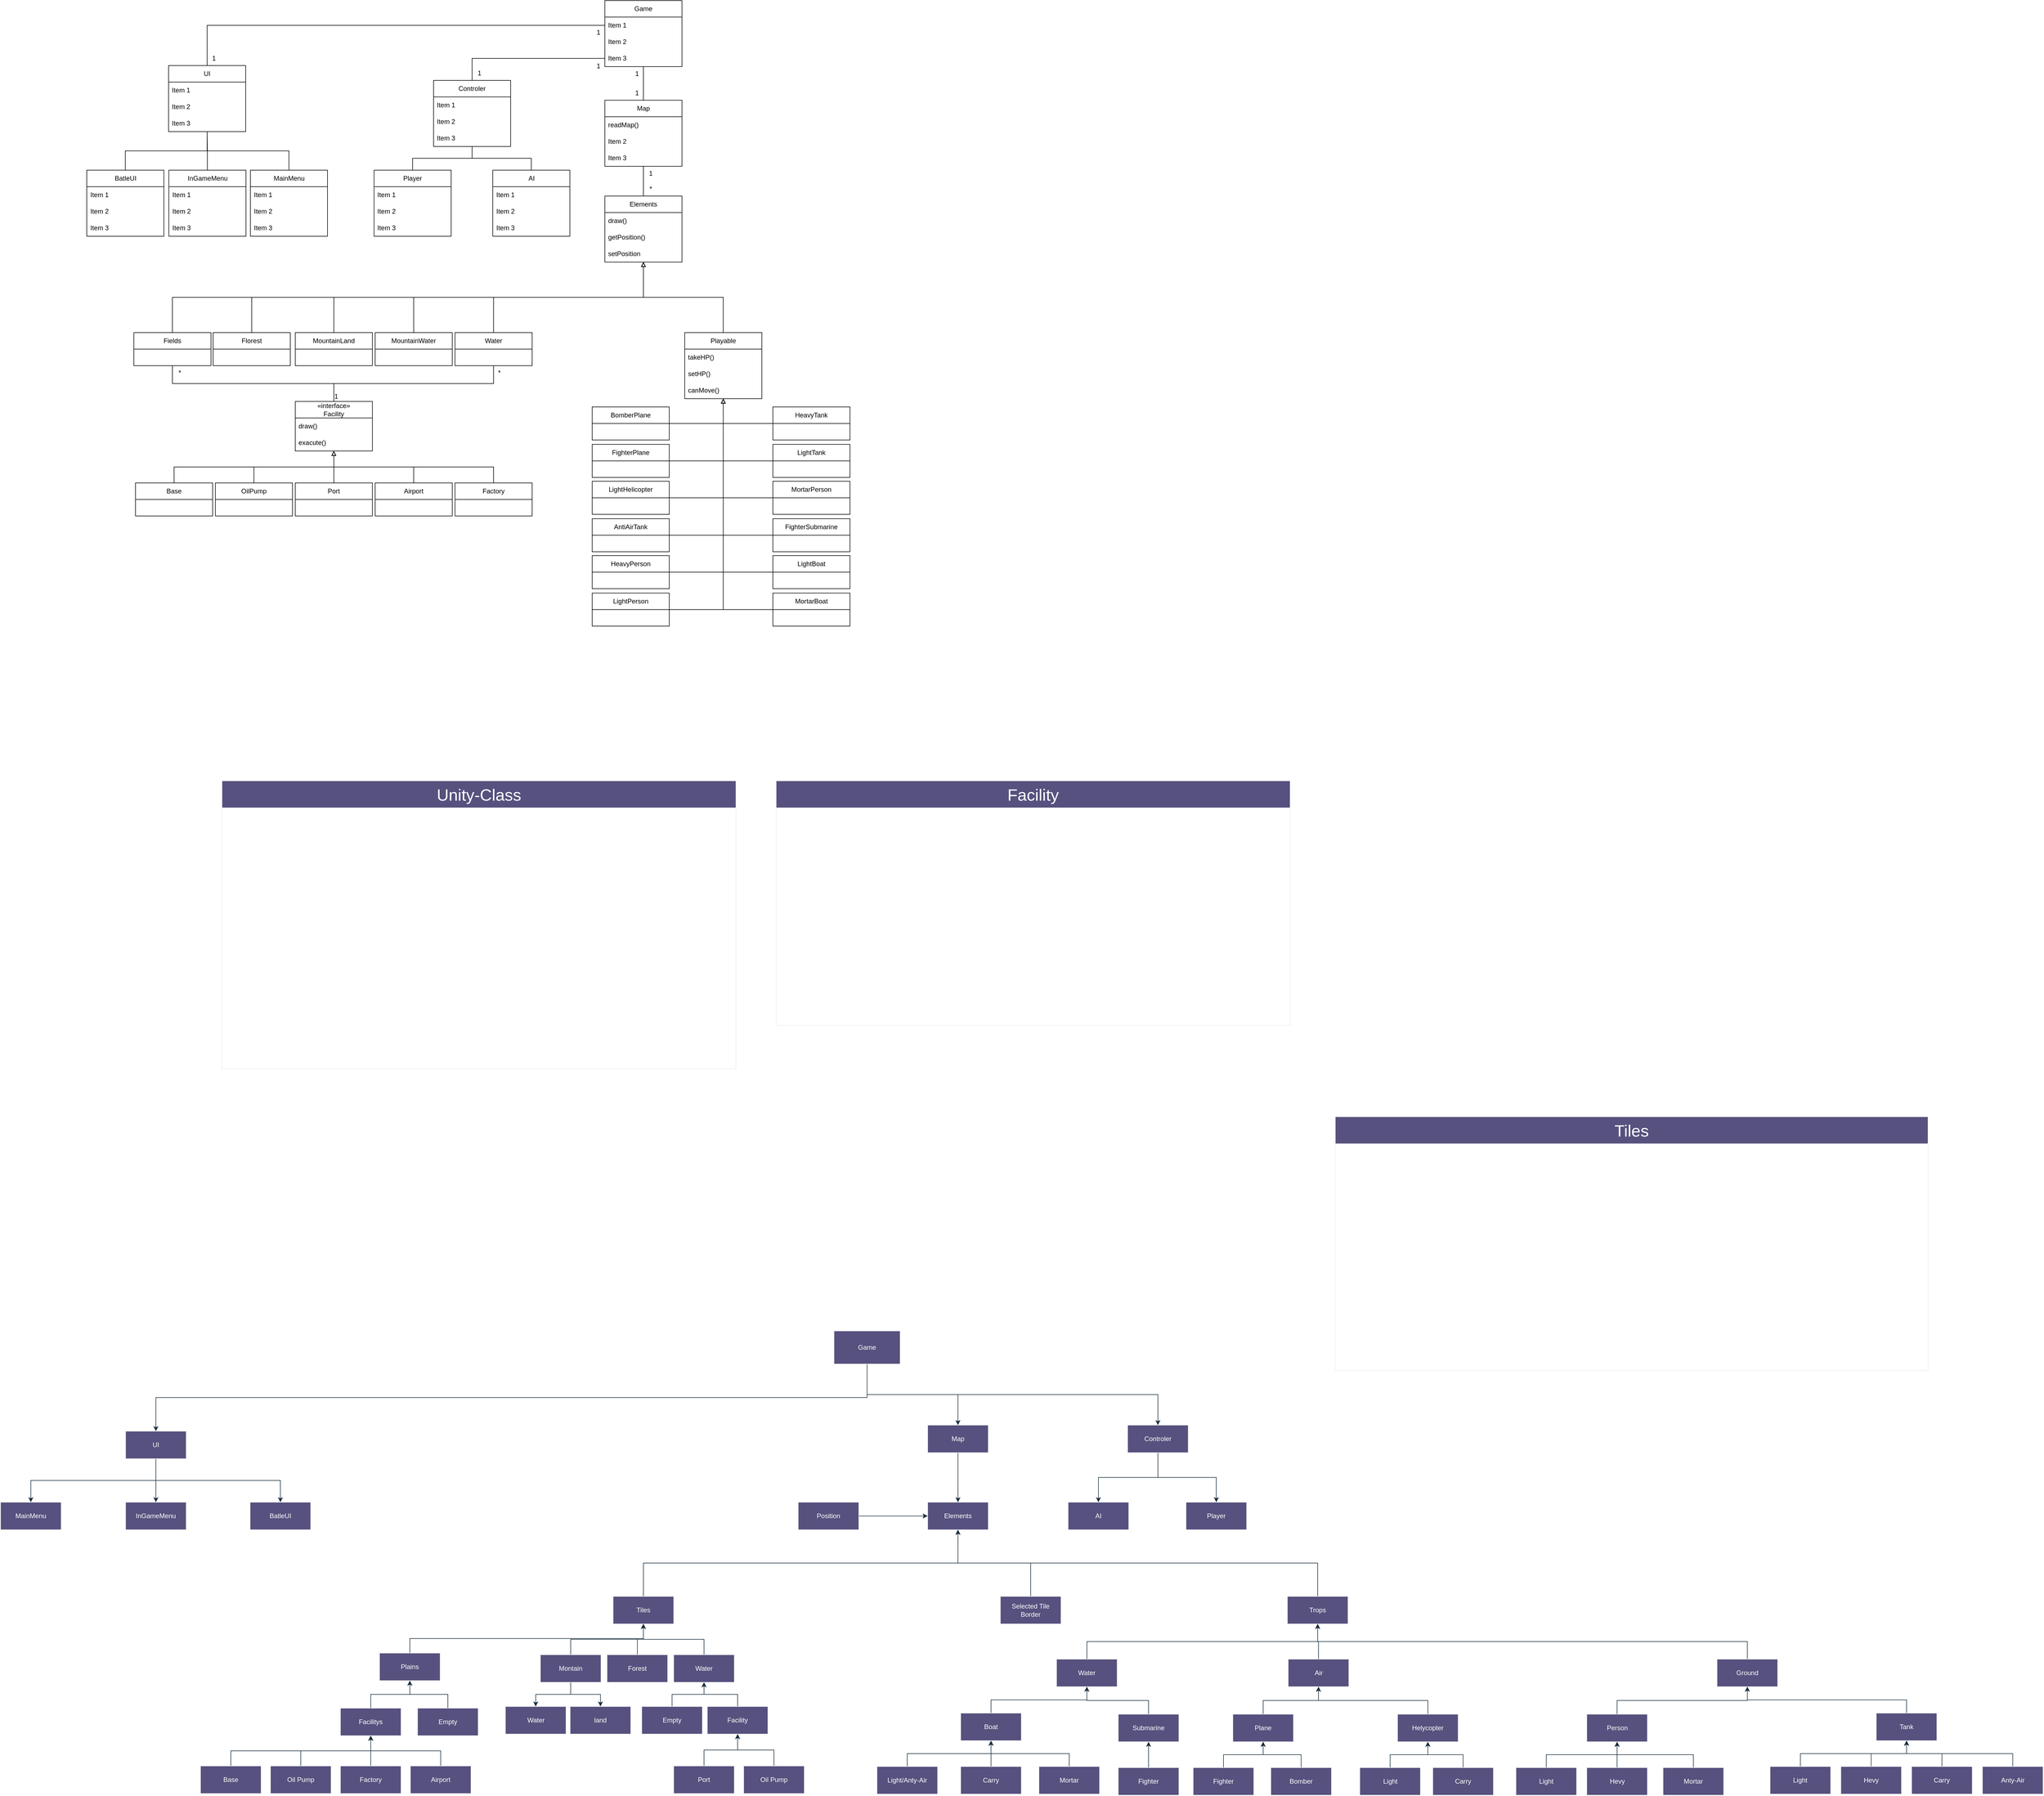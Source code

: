 <mxfile version="22.1.2" type="device" pages="2">
  <diagram id="C5RBs43oDa-KdzZeNtuy" name="Page-1">
    <mxGraphModel dx="4600" dy="4597" grid="0" gridSize="10" guides="1" tooltips="1" connect="1" arrows="1" fold="1" page="0" pageScale="1" pageWidth="827" pageHeight="1169" math="0" shadow="0">
      <root>
        <mxCell id="WIyWlLk6GJQsqaUBKTNV-0" />
        <mxCell id="WIyWlLk6GJQsqaUBKTNV-1" parent="WIyWlLk6GJQsqaUBKTNV-0" />
        <mxCell id="ewMzH5aCmnsNZdWOMFAP-32" style="edgeStyle=orthogonalEdgeStyle;rounded=0;orthogonalLoop=1;jettySize=auto;html=1;exitX=0.5;exitY=1;exitDx=0;exitDy=0;entryX=0.5;entryY=0;entryDx=0;entryDy=0;labelBackgroundColor=none;strokeColor=#182E3E;fontColor=default;endArrow=none;endFill=0;startArrow=classic;startFill=1;" parent="WIyWlLk6GJQsqaUBKTNV-1" source="ewMzH5aCmnsNZdWOMFAP-0" target="ewMzH5aCmnsNZdWOMFAP-1" edge="1">
          <mxGeometry relative="1" as="geometry" />
        </mxCell>
        <mxCell id="ewMzH5aCmnsNZdWOMFAP-50" style="edgeStyle=orthogonalEdgeStyle;rounded=0;orthogonalLoop=1;jettySize=auto;html=1;exitX=0.5;exitY=1;exitDx=0;exitDy=0;labelBackgroundColor=none;strokeColor=#182E3E;fontColor=default;endArrow=none;endFill=0;startArrow=classic;startFill=1;" parent="WIyWlLk6GJQsqaUBKTNV-1" source="ewMzH5aCmnsNZdWOMFAP-0" target="ewMzH5aCmnsNZdWOMFAP-33" edge="1">
          <mxGeometry relative="1" as="geometry" />
        </mxCell>
        <mxCell id="1mslzaDGuqaqsSPEC3AM-32" style="edgeStyle=orthogonalEdgeStyle;rounded=0;orthogonalLoop=1;jettySize=auto;html=1;exitX=0.5;exitY=1;exitDx=0;exitDy=0;labelBackgroundColor=none;strokeColor=#182E3E;fontColor=default;endArrow=none;endFill=0;startArrow=classic;startFill=1;" parent="WIyWlLk6GJQsqaUBKTNV-1" source="ewMzH5aCmnsNZdWOMFAP-0" target="1mslzaDGuqaqsSPEC3AM-28" edge="1">
          <mxGeometry relative="1" as="geometry" />
        </mxCell>
        <mxCell id="ewMzH5aCmnsNZdWOMFAP-0" value="Elements" style="html=1;whiteSpace=wrap;labelBackgroundColor=none;fillColor=#56517E;strokeColor=#EEEEEE;fontColor=#FFFFFF;" parent="WIyWlLk6GJQsqaUBKTNV-1" vertex="1">
          <mxGeometry x="180" y="150" width="110" height="50" as="geometry" />
        </mxCell>
        <mxCell id="ewMzH5aCmnsNZdWOMFAP-7" style="edgeStyle=orthogonalEdgeStyle;rounded=0;orthogonalLoop=1;jettySize=auto;html=1;exitX=0.5;exitY=1;exitDx=0;exitDy=0;entryX=0.5;entryY=0;entryDx=0;entryDy=0;labelBackgroundColor=none;strokeColor=#182E3E;fontColor=default;endArrow=none;endFill=0;startArrow=classic;startFill=1;" parent="WIyWlLk6GJQsqaUBKTNV-1" source="ewMzH5aCmnsNZdWOMFAP-1" target="ewMzH5aCmnsNZdWOMFAP-5" edge="1">
          <mxGeometry relative="1" as="geometry" />
        </mxCell>
        <mxCell id="ewMzH5aCmnsNZdWOMFAP-8" style="edgeStyle=orthogonalEdgeStyle;rounded=0;orthogonalLoop=1;jettySize=auto;html=1;exitX=0.5;exitY=1;exitDx=0;exitDy=0;entryX=0.5;entryY=0;entryDx=0;entryDy=0;labelBackgroundColor=none;strokeColor=#182E3E;fontColor=default;endArrow=none;endFill=0;startArrow=classic;startFill=1;" parent="WIyWlLk6GJQsqaUBKTNV-1" source="ewMzH5aCmnsNZdWOMFAP-1" target="ewMzH5aCmnsNZdWOMFAP-3" edge="1">
          <mxGeometry relative="1" as="geometry" />
        </mxCell>
        <mxCell id="ewMzH5aCmnsNZdWOMFAP-9" style="edgeStyle=orthogonalEdgeStyle;rounded=0;orthogonalLoop=1;jettySize=auto;html=1;exitX=0.5;exitY=1;exitDx=0;exitDy=0;labelBackgroundColor=none;strokeColor=#182E3E;fontColor=default;endArrow=none;endFill=0;startArrow=classic;startFill=1;" parent="WIyWlLk6GJQsqaUBKTNV-1" source="ewMzH5aCmnsNZdWOMFAP-1" target="ewMzH5aCmnsNZdWOMFAP-4" edge="1">
          <mxGeometry relative="1" as="geometry" />
        </mxCell>
        <mxCell id="ewMzH5aCmnsNZdWOMFAP-10" style="edgeStyle=orthogonalEdgeStyle;rounded=0;orthogonalLoop=1;jettySize=auto;html=1;exitX=0.5;exitY=1;exitDx=0;exitDy=0;labelBackgroundColor=none;strokeColor=#182E3E;fontColor=default;endArrow=none;endFill=0;startArrow=classic;startFill=1;" parent="WIyWlLk6GJQsqaUBKTNV-1" source="ewMzH5aCmnsNZdWOMFAP-1" target="ewMzH5aCmnsNZdWOMFAP-2" edge="1">
          <mxGeometry relative="1" as="geometry" />
        </mxCell>
        <mxCell id="ewMzH5aCmnsNZdWOMFAP-1" value="Tiles" style="html=1;whiteSpace=wrap;labelBackgroundColor=none;fillColor=#56517E;strokeColor=#EEEEEE;fontColor=#FFFFFF;" parent="WIyWlLk6GJQsqaUBKTNV-1" vertex="1">
          <mxGeometry x="-391" y="321" width="110" height="50" as="geometry" />
        </mxCell>
        <mxCell id="ewMzH5aCmnsNZdWOMFAP-26" style="edgeStyle=orthogonalEdgeStyle;rounded=0;orthogonalLoop=1;jettySize=auto;html=1;exitX=0.5;exitY=1;exitDx=0;exitDy=0;entryX=0.5;entryY=0;entryDx=0;entryDy=0;labelBackgroundColor=none;strokeColor=#182E3E;fontColor=default;endArrow=none;endFill=0;startArrow=classic;startFill=1;" parent="WIyWlLk6GJQsqaUBKTNV-1" source="ewMzH5aCmnsNZdWOMFAP-2" target="ewMzH5aCmnsNZdWOMFAP-24" edge="1">
          <mxGeometry relative="1" as="geometry" />
        </mxCell>
        <mxCell id="ewMzH5aCmnsNZdWOMFAP-27" style="edgeStyle=orthogonalEdgeStyle;rounded=0;orthogonalLoop=1;jettySize=auto;html=1;exitX=0.5;exitY=1;exitDx=0;exitDy=0;labelBackgroundColor=none;strokeColor=#182E3E;fontColor=default;endArrow=none;endFill=0;startArrow=classic;startFill=1;" parent="WIyWlLk6GJQsqaUBKTNV-1" source="ewMzH5aCmnsNZdWOMFAP-2" target="ewMzH5aCmnsNZdWOMFAP-25" edge="1">
          <mxGeometry relative="1" as="geometry" />
        </mxCell>
        <mxCell id="ewMzH5aCmnsNZdWOMFAP-2" value="Water" style="html=1;whiteSpace=wrap;labelBackgroundColor=none;fillColor=#56517E;strokeColor=#EEEEEE;fontColor=#FFFFFF;" parent="WIyWlLk6GJQsqaUBKTNV-1" vertex="1">
          <mxGeometry x="-281" y="427" width="110" height="50" as="geometry" />
        </mxCell>
        <mxCell id="7FJz8fJp2kznYSRxWYBw-2" style="edgeStyle=orthogonalEdgeStyle;rounded=0;orthogonalLoop=1;jettySize=auto;html=1;exitX=0.5;exitY=1;exitDx=0;exitDy=0;entryX=0.5;entryY=0;entryDx=0;entryDy=0;labelBackgroundColor=none;strokeColor=#182E3E;fontColor=default;" parent="WIyWlLk6GJQsqaUBKTNV-1" source="ewMzH5aCmnsNZdWOMFAP-3" target="7FJz8fJp2kznYSRxWYBw-0" edge="1">
          <mxGeometry relative="1" as="geometry" />
        </mxCell>
        <mxCell id="7FJz8fJp2kznYSRxWYBw-3" style="edgeStyle=orthogonalEdgeStyle;rounded=0;orthogonalLoop=1;jettySize=auto;html=1;exitX=0.5;exitY=1;exitDx=0;exitDy=0;entryX=0.5;entryY=0;entryDx=0;entryDy=0;labelBackgroundColor=none;strokeColor=#182E3E;fontColor=default;" parent="WIyWlLk6GJQsqaUBKTNV-1" source="ewMzH5aCmnsNZdWOMFAP-3" target="7FJz8fJp2kznYSRxWYBw-1" edge="1">
          <mxGeometry relative="1" as="geometry" />
        </mxCell>
        <mxCell id="ewMzH5aCmnsNZdWOMFAP-3" value="Montain" style="html=1;whiteSpace=wrap;labelBackgroundColor=none;fillColor=#56517E;strokeColor=#EEEEEE;fontColor=#FFFFFF;" parent="WIyWlLk6GJQsqaUBKTNV-1" vertex="1">
          <mxGeometry x="-523" y="427" width="110" height="50" as="geometry" />
        </mxCell>
        <mxCell id="ewMzH5aCmnsNZdWOMFAP-14" style="edgeStyle=orthogonalEdgeStyle;rounded=0;orthogonalLoop=1;jettySize=auto;html=1;exitX=0.5;exitY=1;exitDx=0;exitDy=0;labelBackgroundColor=none;strokeColor=#182E3E;fontColor=default;endArrow=none;endFill=0;startArrow=classic;startFill=1;" parent="WIyWlLk6GJQsqaUBKTNV-1" source="ewMzH5aCmnsNZdWOMFAP-4" target="ewMzH5aCmnsNZdWOMFAP-12" edge="1">
          <mxGeometry relative="1" as="geometry" />
        </mxCell>
        <mxCell id="ewMzH5aCmnsNZdWOMFAP-15" style="edgeStyle=orthogonalEdgeStyle;rounded=0;orthogonalLoop=1;jettySize=auto;html=1;exitX=0.5;exitY=1;exitDx=0;exitDy=0;entryX=0.5;entryY=0;entryDx=0;entryDy=0;labelBackgroundColor=none;strokeColor=#182E3E;fontColor=default;endArrow=none;endFill=0;startArrow=classic;startFill=1;" parent="WIyWlLk6GJQsqaUBKTNV-1" source="ewMzH5aCmnsNZdWOMFAP-4" target="ewMzH5aCmnsNZdWOMFAP-13" edge="1">
          <mxGeometry relative="1" as="geometry" />
        </mxCell>
        <mxCell id="ewMzH5aCmnsNZdWOMFAP-4" value="Plains" style="html=1;whiteSpace=wrap;labelBackgroundColor=none;fillColor=#56517E;strokeColor=#EEEEEE;fontColor=#FFFFFF;" parent="WIyWlLk6GJQsqaUBKTNV-1" vertex="1">
          <mxGeometry x="-815" y="424" width="110" height="50" as="geometry" />
        </mxCell>
        <mxCell id="ewMzH5aCmnsNZdWOMFAP-5" value="Forest" style="html=1;whiteSpace=wrap;labelBackgroundColor=none;fillColor=#56517E;strokeColor=#EEEEEE;fontColor=#FFFFFF;" parent="WIyWlLk6GJQsqaUBKTNV-1" vertex="1">
          <mxGeometry x="-402" y="427" width="110" height="50" as="geometry" />
        </mxCell>
        <mxCell id="ewMzH5aCmnsNZdWOMFAP-19" style="edgeStyle=orthogonalEdgeStyle;rounded=0;orthogonalLoop=1;jettySize=auto;html=1;exitX=0.5;exitY=1;exitDx=0;exitDy=0;entryX=0.5;entryY=0;entryDx=0;entryDy=0;labelBackgroundColor=none;strokeColor=#182E3E;fontColor=default;endArrow=none;endFill=0;startArrow=classic;startFill=1;" parent="WIyWlLk6GJQsqaUBKTNV-1" source="ewMzH5aCmnsNZdWOMFAP-12" target="ewMzH5aCmnsNZdWOMFAP-17" edge="1">
          <mxGeometry relative="1" as="geometry" />
        </mxCell>
        <mxCell id="ewMzH5aCmnsNZdWOMFAP-20" style="edgeStyle=orthogonalEdgeStyle;rounded=0;orthogonalLoop=1;jettySize=auto;html=1;exitX=0.5;exitY=1;exitDx=0;exitDy=0;labelBackgroundColor=none;strokeColor=#182E3E;fontColor=default;endArrow=none;endFill=0;startArrow=classic;startFill=1;" parent="WIyWlLk6GJQsqaUBKTNV-1" source="ewMzH5aCmnsNZdWOMFAP-12" target="ewMzH5aCmnsNZdWOMFAP-16" edge="1">
          <mxGeometry relative="1" as="geometry" />
        </mxCell>
        <mxCell id="ewMzH5aCmnsNZdWOMFAP-21" style="edgeStyle=orthogonalEdgeStyle;rounded=0;orthogonalLoop=1;jettySize=auto;html=1;exitX=0.5;exitY=1;exitDx=0;exitDy=0;labelBackgroundColor=none;strokeColor=#182E3E;fontColor=default;endArrow=none;endFill=0;startArrow=classic;startFill=1;" parent="WIyWlLk6GJQsqaUBKTNV-1" source="ewMzH5aCmnsNZdWOMFAP-12" target="ewMzH5aCmnsNZdWOMFAP-18" edge="1">
          <mxGeometry relative="1" as="geometry" />
        </mxCell>
        <mxCell id="ewMzH5aCmnsNZdWOMFAP-23" style="edgeStyle=orthogonalEdgeStyle;rounded=0;orthogonalLoop=1;jettySize=auto;html=1;exitX=0.5;exitY=1;exitDx=0;exitDy=0;labelBackgroundColor=none;strokeColor=#182E3E;fontColor=default;endArrow=none;endFill=0;startArrow=classic;startFill=1;" parent="WIyWlLk6GJQsqaUBKTNV-1" source="ewMzH5aCmnsNZdWOMFAP-12" target="ewMzH5aCmnsNZdWOMFAP-22" edge="1">
          <mxGeometry relative="1" as="geometry" />
        </mxCell>
        <mxCell id="ewMzH5aCmnsNZdWOMFAP-12" value="Facilitys" style="html=1;whiteSpace=wrap;labelBackgroundColor=none;fillColor=#56517E;strokeColor=#EEEEEE;fontColor=#FFFFFF;" parent="WIyWlLk6GJQsqaUBKTNV-1" vertex="1">
          <mxGeometry x="-886" y="524" width="110" height="50" as="geometry" />
        </mxCell>
        <mxCell id="ewMzH5aCmnsNZdWOMFAP-13" value="Empty" style="html=1;whiteSpace=wrap;labelBackgroundColor=none;fillColor=#56517E;strokeColor=#EEEEEE;fontColor=#FFFFFF;" parent="WIyWlLk6GJQsqaUBKTNV-1" vertex="1">
          <mxGeometry x="-746" y="524" width="110" height="50" as="geometry" />
        </mxCell>
        <mxCell id="ewMzH5aCmnsNZdWOMFAP-16" value="Oil Pump" style="html=1;whiteSpace=wrap;labelBackgroundColor=none;fillColor=#56517E;strokeColor=#EEEEEE;fontColor=#FFFFFF;" parent="WIyWlLk6GJQsqaUBKTNV-1" vertex="1">
          <mxGeometry x="-1013" y="629" width="110" height="50" as="geometry" />
        </mxCell>
        <mxCell id="ewMzH5aCmnsNZdWOMFAP-17" value="Factory" style="html=1;whiteSpace=wrap;labelBackgroundColor=none;fillColor=#56517E;strokeColor=#EEEEEE;fontColor=#FFFFFF;" parent="WIyWlLk6GJQsqaUBKTNV-1" vertex="1">
          <mxGeometry x="-886" y="629" width="110" height="50" as="geometry" />
        </mxCell>
        <mxCell id="ewMzH5aCmnsNZdWOMFAP-18" value="Airport" style="html=1;whiteSpace=wrap;labelBackgroundColor=none;fillColor=#56517E;strokeColor=#EEEEEE;fontColor=#FFFFFF;" parent="WIyWlLk6GJQsqaUBKTNV-1" vertex="1">
          <mxGeometry x="-759" y="629" width="110" height="50" as="geometry" />
        </mxCell>
        <mxCell id="ewMzH5aCmnsNZdWOMFAP-22" value="Base&lt;br&gt;" style="html=1;whiteSpace=wrap;labelBackgroundColor=none;fillColor=#56517E;strokeColor=#EEEEEE;fontColor=#FFFFFF;" parent="WIyWlLk6GJQsqaUBKTNV-1" vertex="1">
          <mxGeometry x="-1140" y="629" width="110" height="50" as="geometry" />
        </mxCell>
        <mxCell id="ewMzH5aCmnsNZdWOMFAP-30" style="edgeStyle=orthogonalEdgeStyle;rounded=0;orthogonalLoop=1;jettySize=auto;html=1;exitX=0.5;exitY=1;exitDx=0;exitDy=0;entryX=0.5;entryY=0;entryDx=0;entryDy=0;labelBackgroundColor=none;strokeColor=#182E3E;fontColor=default;endArrow=none;endFill=0;startArrow=classic;startFill=1;" parent="WIyWlLk6GJQsqaUBKTNV-1" source="ewMzH5aCmnsNZdWOMFAP-24" target="ewMzH5aCmnsNZdWOMFAP-28" edge="1">
          <mxGeometry relative="1" as="geometry" />
        </mxCell>
        <mxCell id="ewMzH5aCmnsNZdWOMFAP-31" style="edgeStyle=orthogonalEdgeStyle;rounded=0;orthogonalLoop=1;jettySize=auto;html=1;exitX=0.5;exitY=1;exitDx=0;exitDy=0;labelBackgroundColor=none;strokeColor=#182E3E;fontColor=default;endArrow=none;endFill=0;startArrow=classic;startFill=1;" parent="WIyWlLk6GJQsqaUBKTNV-1" source="ewMzH5aCmnsNZdWOMFAP-24" target="ewMzH5aCmnsNZdWOMFAP-29" edge="1">
          <mxGeometry relative="1" as="geometry" />
        </mxCell>
        <mxCell id="ewMzH5aCmnsNZdWOMFAP-24" value="Facility" style="html=1;whiteSpace=wrap;labelBackgroundColor=none;fillColor=#56517E;strokeColor=#EEEEEE;fontColor=#FFFFFF;" parent="WIyWlLk6GJQsqaUBKTNV-1" vertex="1">
          <mxGeometry x="-220" y="521" width="110" height="50" as="geometry" />
        </mxCell>
        <mxCell id="ewMzH5aCmnsNZdWOMFAP-25" value="Empty" style="html=1;whiteSpace=wrap;labelBackgroundColor=none;fillColor=#56517E;strokeColor=#EEEEEE;fontColor=#FFFFFF;" parent="WIyWlLk6GJQsqaUBKTNV-1" vertex="1">
          <mxGeometry x="-339" y="521" width="110" height="50" as="geometry" />
        </mxCell>
        <mxCell id="ewMzH5aCmnsNZdWOMFAP-28" value="Port" style="html=1;whiteSpace=wrap;labelBackgroundColor=none;fillColor=#56517E;strokeColor=#EEEEEE;fontColor=#FFFFFF;" parent="WIyWlLk6GJQsqaUBKTNV-1" vertex="1">
          <mxGeometry x="-281" y="629" width="110" height="50" as="geometry" />
        </mxCell>
        <mxCell id="ewMzH5aCmnsNZdWOMFAP-29" value="Oil Pump" style="html=1;whiteSpace=wrap;labelBackgroundColor=none;fillColor=#56517E;strokeColor=#EEEEEE;fontColor=#FFFFFF;" parent="WIyWlLk6GJQsqaUBKTNV-1" vertex="1">
          <mxGeometry x="-154" y="629" width="110" height="50" as="geometry" />
        </mxCell>
        <mxCell id="ewMzH5aCmnsNZdWOMFAP-49" style="edgeStyle=orthogonalEdgeStyle;rounded=0;orthogonalLoop=1;jettySize=auto;html=1;exitX=0.5;exitY=1;exitDx=0;exitDy=0;entryX=0.5;entryY=0;entryDx=0;entryDy=0;labelBackgroundColor=none;strokeColor=#182E3E;fontColor=default;endArrow=none;endFill=0;startArrow=classic;startFill=1;" parent="WIyWlLk6GJQsqaUBKTNV-1" source="ewMzH5aCmnsNZdWOMFAP-33" target="ewMzH5aCmnsNZdWOMFAP-36" edge="1">
          <mxGeometry relative="1" as="geometry" />
        </mxCell>
        <mxCell id="ewMzH5aCmnsNZdWOMFAP-51" style="edgeStyle=orthogonalEdgeStyle;rounded=0;orthogonalLoop=1;jettySize=auto;html=1;exitX=0.5;exitY=1;exitDx=0;exitDy=0;entryX=0.5;entryY=0;entryDx=0;entryDy=0;labelBackgroundColor=none;strokeColor=#182E3E;fontColor=default;endArrow=none;endFill=0;startArrow=classic;startFill=1;" parent="WIyWlLk6GJQsqaUBKTNV-1" source="ewMzH5aCmnsNZdWOMFAP-33" target="ewMzH5aCmnsNZdWOMFAP-35" edge="1">
          <mxGeometry relative="1" as="geometry" />
        </mxCell>
        <mxCell id="ewMzH5aCmnsNZdWOMFAP-52" style="edgeStyle=orthogonalEdgeStyle;rounded=0;orthogonalLoop=1;jettySize=auto;html=1;exitX=0.5;exitY=1;exitDx=0;exitDy=0;entryX=0.5;entryY=0;entryDx=0;entryDy=0;labelBackgroundColor=none;strokeColor=#182E3E;fontColor=default;endArrow=none;endFill=0;startArrow=classic;startFill=1;" parent="WIyWlLk6GJQsqaUBKTNV-1" source="ewMzH5aCmnsNZdWOMFAP-33" target="ewMzH5aCmnsNZdWOMFAP-34" edge="1">
          <mxGeometry relative="1" as="geometry" />
        </mxCell>
        <mxCell id="ewMzH5aCmnsNZdWOMFAP-33" value="Trops" style="html=1;whiteSpace=wrap;labelBackgroundColor=none;fillColor=#56517E;strokeColor=#EEEEEE;fontColor=#FFFFFF;" parent="WIyWlLk6GJQsqaUBKTNV-1" vertex="1">
          <mxGeometry x="833" y="321" width="110" height="50" as="geometry" />
        </mxCell>
        <mxCell id="ewMzH5aCmnsNZdWOMFAP-79" style="edgeStyle=orthogonalEdgeStyle;rounded=0;orthogonalLoop=1;jettySize=auto;html=1;exitX=0.5;exitY=1;exitDx=0;exitDy=0;entryX=0.5;entryY=0;entryDx=0;entryDy=0;labelBackgroundColor=none;strokeColor=#182E3E;fontColor=default;endArrow=none;endFill=0;startArrow=classic;startFill=1;" parent="WIyWlLk6GJQsqaUBKTNV-1" source="ewMzH5aCmnsNZdWOMFAP-34" target="ewMzH5aCmnsNZdWOMFAP-69" edge="1">
          <mxGeometry relative="1" as="geometry" />
        </mxCell>
        <mxCell id="ewMzH5aCmnsNZdWOMFAP-84" style="edgeStyle=orthogonalEdgeStyle;rounded=0;orthogonalLoop=1;jettySize=auto;html=1;exitX=0.5;exitY=1;exitDx=0;exitDy=0;entryX=0.5;entryY=0;entryDx=0;entryDy=0;labelBackgroundColor=none;strokeColor=#182E3E;fontColor=default;endArrow=none;endFill=0;startArrow=classic;startFill=1;" parent="WIyWlLk6GJQsqaUBKTNV-1" source="ewMzH5aCmnsNZdWOMFAP-34" target="ewMzH5aCmnsNZdWOMFAP-68" edge="1">
          <mxGeometry relative="1" as="geometry" />
        </mxCell>
        <mxCell id="ewMzH5aCmnsNZdWOMFAP-34" value="Ground" style="html=1;whiteSpace=wrap;labelBackgroundColor=none;fillColor=#56517E;strokeColor=#EEEEEE;fontColor=#FFFFFF;" parent="WIyWlLk6GJQsqaUBKTNV-1" vertex="1">
          <mxGeometry x="1613" y="435" width="110" height="50" as="geometry" />
        </mxCell>
        <mxCell id="ewMzH5aCmnsNZdWOMFAP-53" style="edgeStyle=orthogonalEdgeStyle;rounded=0;orthogonalLoop=1;jettySize=auto;html=1;exitX=0.5;exitY=1;exitDx=0;exitDy=0;labelBackgroundColor=none;strokeColor=#182E3E;fontColor=default;endArrow=none;endFill=0;startArrow=classic;startFill=1;" parent="WIyWlLk6GJQsqaUBKTNV-1" source="ewMzH5aCmnsNZdWOMFAP-35" target="ewMzH5aCmnsNZdWOMFAP-43" edge="1">
          <mxGeometry relative="1" as="geometry" />
        </mxCell>
        <mxCell id="ewMzH5aCmnsNZdWOMFAP-55" style="edgeStyle=orthogonalEdgeStyle;rounded=0;orthogonalLoop=1;jettySize=auto;html=1;exitX=0.5;exitY=1;exitDx=0;exitDy=0;entryX=0.5;entryY=0;entryDx=0;entryDy=0;labelBackgroundColor=none;strokeColor=#182E3E;fontColor=default;endArrow=none;endFill=0;startArrow=classic;startFill=1;" parent="WIyWlLk6GJQsqaUBKTNV-1" source="ewMzH5aCmnsNZdWOMFAP-35" target="ewMzH5aCmnsNZdWOMFAP-45" edge="1">
          <mxGeometry relative="1" as="geometry" />
        </mxCell>
        <mxCell id="ewMzH5aCmnsNZdWOMFAP-35" value="Air" style="html=1;whiteSpace=wrap;labelBackgroundColor=none;fillColor=#56517E;strokeColor=#EEEEEE;fontColor=#FFFFFF;" parent="WIyWlLk6GJQsqaUBKTNV-1" vertex="1">
          <mxGeometry x="834.5" y="435" width="110" height="50" as="geometry" />
        </mxCell>
        <mxCell id="ewMzH5aCmnsNZdWOMFAP-46" style="edgeStyle=orthogonalEdgeStyle;rounded=0;orthogonalLoop=1;jettySize=auto;html=1;exitX=0.5;exitY=1;exitDx=0;exitDy=0;labelBackgroundColor=none;strokeColor=#182E3E;fontColor=default;endArrow=none;endFill=0;startArrow=classic;startFill=1;" parent="WIyWlLk6GJQsqaUBKTNV-1" source="ewMzH5aCmnsNZdWOMFAP-36" target="ewMzH5aCmnsNZdWOMFAP-37" edge="1">
          <mxGeometry relative="1" as="geometry" />
        </mxCell>
        <mxCell id="ewMzH5aCmnsNZdWOMFAP-47" style="edgeStyle=orthogonalEdgeStyle;rounded=0;orthogonalLoop=1;jettySize=auto;html=1;exitX=0.5;exitY=1;exitDx=0;exitDy=0;labelBackgroundColor=none;strokeColor=#182E3E;fontColor=default;endArrow=none;endFill=0;startArrow=classic;startFill=1;" parent="WIyWlLk6GJQsqaUBKTNV-1" source="ewMzH5aCmnsNZdWOMFAP-36" target="ewMzH5aCmnsNZdWOMFAP-39" edge="1">
          <mxGeometry relative="1" as="geometry" />
        </mxCell>
        <mxCell id="ewMzH5aCmnsNZdWOMFAP-36" value="Water" style="html=1;whiteSpace=wrap;labelBackgroundColor=none;fillColor=#56517E;strokeColor=#EEEEEE;fontColor=#FFFFFF;" parent="WIyWlLk6GJQsqaUBKTNV-1" vertex="1">
          <mxGeometry x="414" y="435" width="110" height="50" as="geometry" />
        </mxCell>
        <mxCell id="1mslzaDGuqaqsSPEC3AM-5" style="edgeStyle=orthogonalEdgeStyle;rounded=0;orthogonalLoop=1;jettySize=auto;html=1;exitX=0.5;exitY=1;exitDx=0;exitDy=0;entryX=0.5;entryY=0;entryDx=0;entryDy=0;strokeColor=#182E3E;labelBackgroundColor=none;fontColor=default;endArrow=none;endFill=0;startArrow=classic;startFill=1;" parent="WIyWlLk6GJQsqaUBKTNV-1" source="ewMzH5aCmnsNZdWOMFAP-37" target="ewMzH5aCmnsNZdWOMFAP-38" edge="1">
          <mxGeometry relative="1" as="geometry" />
        </mxCell>
        <mxCell id="1mslzaDGuqaqsSPEC3AM-6" style="edgeStyle=orthogonalEdgeStyle;rounded=0;orthogonalLoop=1;jettySize=auto;html=1;exitX=0.5;exitY=1;exitDx=0;exitDy=0;entryX=0.5;entryY=0;entryDx=0;entryDy=0;strokeColor=#182E3E;labelBackgroundColor=none;fontColor=default;endArrow=none;endFill=0;startArrow=classic;startFill=1;" parent="WIyWlLk6GJQsqaUBKTNV-1" source="ewMzH5aCmnsNZdWOMFAP-37" target="1mslzaDGuqaqsSPEC3AM-4" edge="1">
          <mxGeometry relative="1" as="geometry" />
        </mxCell>
        <mxCell id="1mslzaDGuqaqsSPEC3AM-7" style="edgeStyle=orthogonalEdgeStyle;rounded=0;orthogonalLoop=1;jettySize=auto;html=1;exitX=0.5;exitY=1;exitDx=0;exitDy=0;strokeColor=#182E3E;labelBackgroundColor=none;fontColor=default;endArrow=none;endFill=0;startArrow=classic;startFill=1;" parent="WIyWlLk6GJQsqaUBKTNV-1" source="ewMzH5aCmnsNZdWOMFAP-37" target="1mslzaDGuqaqsSPEC3AM-3" edge="1">
          <mxGeometry relative="1" as="geometry" />
        </mxCell>
        <mxCell id="ewMzH5aCmnsNZdWOMFAP-37" value="Boat" style="html=1;whiteSpace=wrap;labelBackgroundColor=none;fillColor=#56517E;strokeColor=#EEEEEE;fontColor=#FFFFFF;" parent="WIyWlLk6GJQsqaUBKTNV-1" vertex="1">
          <mxGeometry x="240" y="533" width="110" height="50" as="geometry" />
        </mxCell>
        <mxCell id="ewMzH5aCmnsNZdWOMFAP-38" value="Light/Anty-Air" style="html=1;whiteSpace=wrap;labelBackgroundColor=none;fillColor=#56517E;strokeColor=#EEEEEE;fontColor=#FFFFFF;" parent="WIyWlLk6GJQsqaUBKTNV-1" vertex="1">
          <mxGeometry x="88" y="630" width="110" height="50" as="geometry" />
        </mxCell>
        <mxCell id="1mslzaDGuqaqsSPEC3AM-19" style="edgeStyle=orthogonalEdgeStyle;rounded=0;orthogonalLoop=1;jettySize=auto;html=1;exitX=0.5;exitY=1;exitDx=0;exitDy=0;entryX=0.5;entryY=0;entryDx=0;entryDy=0;labelBackgroundColor=none;strokeColor=#182E3E;fontColor=default;endArrow=none;endFill=0;startArrow=classic;startFill=1;" parent="WIyWlLk6GJQsqaUBKTNV-1" source="ewMzH5aCmnsNZdWOMFAP-39" target="1mslzaDGuqaqsSPEC3AM-18" edge="1">
          <mxGeometry relative="1" as="geometry" />
        </mxCell>
        <mxCell id="ewMzH5aCmnsNZdWOMFAP-39" value="Submarine" style="html=1;whiteSpace=wrap;labelBackgroundColor=none;fillColor=#56517E;strokeColor=#EEEEEE;fontColor=#FFFFFF;" parent="WIyWlLk6GJQsqaUBKTNV-1" vertex="1">
          <mxGeometry x="526" y="535" width="110" height="50" as="geometry" />
        </mxCell>
        <mxCell id="1mslzaDGuqaqsSPEC3AM-1" style="edgeStyle=orthogonalEdgeStyle;rounded=0;orthogonalLoop=1;jettySize=auto;html=1;exitX=0.5;exitY=1;exitDx=0;exitDy=0;entryX=0.5;entryY=0;entryDx=0;entryDy=0;strokeColor=#182E3E;labelBackgroundColor=none;fontColor=default;endArrow=none;endFill=0;startArrow=classic;startFill=1;" parent="WIyWlLk6GJQsqaUBKTNV-1" source="ewMzH5aCmnsNZdWOMFAP-43" target="1mslzaDGuqaqsSPEC3AM-0" edge="1">
          <mxGeometry relative="1" as="geometry" />
        </mxCell>
        <mxCell id="1mslzaDGuqaqsSPEC3AM-2" style="edgeStyle=orthogonalEdgeStyle;rounded=0;orthogonalLoop=1;jettySize=auto;html=1;exitX=0.5;exitY=1;exitDx=0;exitDy=0;entryX=0.5;entryY=0;entryDx=0;entryDy=0;strokeColor=#182E3E;labelBackgroundColor=none;fontColor=default;endArrow=none;endFill=0;startArrow=classic;startFill=1;" parent="WIyWlLk6GJQsqaUBKTNV-1" source="ewMzH5aCmnsNZdWOMFAP-43" target="ewMzH5aCmnsNZdWOMFAP-44" edge="1">
          <mxGeometry relative="1" as="geometry" />
        </mxCell>
        <mxCell id="ewMzH5aCmnsNZdWOMFAP-43" value="Plane" style="html=1;whiteSpace=wrap;labelBackgroundColor=none;fillColor=#56517E;strokeColor=#EEEEEE;fontColor=#FFFFFF;" parent="WIyWlLk6GJQsqaUBKTNV-1" vertex="1">
          <mxGeometry x="734" y="535" width="110" height="50" as="geometry" />
        </mxCell>
        <mxCell id="ewMzH5aCmnsNZdWOMFAP-44" value="Bomber" style="html=1;whiteSpace=wrap;labelBackgroundColor=none;fillColor=#56517E;strokeColor=#EEEEEE;fontColor=#FFFFFF;" parent="WIyWlLk6GJQsqaUBKTNV-1" vertex="1">
          <mxGeometry x="803" y="632" width="110" height="50" as="geometry" />
        </mxCell>
        <mxCell id="1mslzaDGuqaqsSPEC3AM-17" style="edgeStyle=orthogonalEdgeStyle;rounded=0;orthogonalLoop=1;jettySize=auto;html=1;exitX=0.5;exitY=1;exitDx=0;exitDy=0;entryX=0.5;entryY=0;entryDx=0;entryDy=0;labelBackgroundColor=none;strokeColor=#182E3E;fontColor=default;endArrow=none;endFill=0;startArrow=classic;startFill=1;" parent="WIyWlLk6GJQsqaUBKTNV-1" source="ewMzH5aCmnsNZdWOMFAP-45" target="1mslzaDGuqaqsSPEC3AM-16" edge="1">
          <mxGeometry relative="1" as="geometry" />
        </mxCell>
        <mxCell id="1mslzaDGuqaqsSPEC3AM-25" style="edgeStyle=orthogonalEdgeStyle;rounded=0;orthogonalLoop=1;jettySize=auto;html=1;exitX=0.5;exitY=1;exitDx=0;exitDy=0;entryX=0.5;entryY=0;entryDx=0;entryDy=0;labelBackgroundColor=none;strokeColor=#182E3E;fontColor=default;endArrow=none;endFill=0;startArrow=classic;startFill=1;" parent="WIyWlLk6GJQsqaUBKTNV-1" source="ewMzH5aCmnsNZdWOMFAP-45" target="1mslzaDGuqaqsSPEC3AM-24" edge="1">
          <mxGeometry relative="1" as="geometry" />
        </mxCell>
        <mxCell id="ewMzH5aCmnsNZdWOMFAP-45" value="Helycopter" style="html=1;whiteSpace=wrap;labelBackgroundColor=none;fillColor=#56517E;strokeColor=#EEEEEE;fontColor=#FFFFFF;" parent="WIyWlLk6GJQsqaUBKTNV-1" vertex="1">
          <mxGeometry x="1033" y="535" width="110" height="50" as="geometry" />
        </mxCell>
        <mxCell id="ewMzH5aCmnsNZdWOMFAP-87" style="edgeStyle=orthogonalEdgeStyle;rounded=0;orthogonalLoop=1;jettySize=auto;html=1;exitX=0.5;exitY=1;exitDx=0;exitDy=0;entryX=0.5;entryY=0;entryDx=0;entryDy=0;labelBackgroundColor=none;strokeColor=#182E3E;fontColor=default;endArrow=none;endFill=0;startArrow=classic;startFill=1;" parent="WIyWlLk6GJQsqaUBKTNV-1" source="ewMzH5aCmnsNZdWOMFAP-68" target="ewMzH5aCmnsNZdWOMFAP-80" edge="1">
          <mxGeometry relative="1" as="geometry" />
        </mxCell>
        <mxCell id="ewMzH5aCmnsNZdWOMFAP-88" style="edgeStyle=orthogonalEdgeStyle;rounded=0;orthogonalLoop=1;jettySize=auto;html=1;exitX=0.5;exitY=1;exitDx=0;exitDy=0;entryX=0.5;entryY=0;entryDx=0;entryDy=0;labelBackgroundColor=none;strokeColor=#182E3E;fontColor=default;endArrow=none;endFill=0;startArrow=classic;startFill=1;" parent="WIyWlLk6GJQsqaUBKTNV-1" source="ewMzH5aCmnsNZdWOMFAP-68" target="ewMzH5aCmnsNZdWOMFAP-81" edge="1">
          <mxGeometry relative="1" as="geometry" />
        </mxCell>
        <mxCell id="ewMzH5aCmnsNZdWOMFAP-89" style="edgeStyle=orthogonalEdgeStyle;rounded=0;orthogonalLoop=1;jettySize=auto;html=1;exitX=0.5;exitY=1;exitDx=0;exitDy=0;entryX=0.5;entryY=0;entryDx=0;entryDy=0;labelBackgroundColor=none;strokeColor=#182E3E;fontColor=default;endArrow=none;endFill=0;startArrow=classic;startFill=1;" parent="WIyWlLk6GJQsqaUBKTNV-1" source="ewMzH5aCmnsNZdWOMFAP-68" target="ewMzH5aCmnsNZdWOMFAP-82" edge="1">
          <mxGeometry relative="1" as="geometry" />
        </mxCell>
        <mxCell id="ewMzH5aCmnsNZdWOMFAP-90" style="edgeStyle=orthogonalEdgeStyle;rounded=0;orthogonalLoop=1;jettySize=auto;html=1;exitX=0.5;exitY=1;exitDx=0;exitDy=0;entryX=0.5;entryY=0;entryDx=0;entryDy=0;labelBackgroundColor=none;strokeColor=#182E3E;fontColor=default;endArrow=none;endFill=0;startArrow=classic;startFill=1;" parent="WIyWlLk6GJQsqaUBKTNV-1" source="ewMzH5aCmnsNZdWOMFAP-68" target="ewMzH5aCmnsNZdWOMFAP-83" edge="1">
          <mxGeometry relative="1" as="geometry" />
        </mxCell>
        <mxCell id="ewMzH5aCmnsNZdWOMFAP-68" value="Tank" style="html=1;whiteSpace=wrap;labelBackgroundColor=none;fillColor=#56517E;strokeColor=#EEEEEE;fontColor=#FFFFFF;" parent="WIyWlLk6GJQsqaUBKTNV-1" vertex="1">
          <mxGeometry x="1902" y="533" width="110" height="50" as="geometry" />
        </mxCell>
        <mxCell id="ewMzH5aCmnsNZdWOMFAP-85" style="edgeStyle=orthogonalEdgeStyle;rounded=0;orthogonalLoop=1;jettySize=auto;html=1;exitX=0.5;exitY=1;exitDx=0;exitDy=0;entryX=0.5;entryY=0;entryDx=0;entryDy=0;labelBackgroundColor=none;strokeColor=#182E3E;fontColor=default;endArrow=none;endFill=0;startArrow=classic;startFill=1;" parent="WIyWlLk6GJQsqaUBKTNV-1" source="ewMzH5aCmnsNZdWOMFAP-69" target="ewMzH5aCmnsNZdWOMFAP-76" edge="1">
          <mxGeometry relative="1" as="geometry" />
        </mxCell>
        <mxCell id="ewMzH5aCmnsNZdWOMFAP-86" style="edgeStyle=orthogonalEdgeStyle;rounded=0;orthogonalLoop=1;jettySize=auto;html=1;exitX=0.5;exitY=1;exitDx=0;exitDy=0;labelBackgroundColor=none;strokeColor=#182E3E;fontColor=default;endArrow=none;endFill=0;startArrow=classic;startFill=1;" parent="WIyWlLk6GJQsqaUBKTNV-1" source="ewMzH5aCmnsNZdWOMFAP-69" target="ewMzH5aCmnsNZdWOMFAP-77" edge="1">
          <mxGeometry relative="1" as="geometry" />
        </mxCell>
        <mxCell id="1mslzaDGuqaqsSPEC3AM-21" style="edgeStyle=orthogonalEdgeStyle;rounded=0;orthogonalLoop=1;jettySize=auto;html=1;exitX=0.5;exitY=1;exitDx=0;exitDy=0;entryX=0.5;entryY=0;entryDx=0;entryDy=0;labelBackgroundColor=none;strokeColor=#182E3E;fontColor=default;endArrow=none;endFill=0;startArrow=classic;startFill=1;" parent="WIyWlLk6GJQsqaUBKTNV-1" source="ewMzH5aCmnsNZdWOMFAP-69" target="1mslzaDGuqaqsSPEC3AM-20" edge="1">
          <mxGeometry relative="1" as="geometry" />
        </mxCell>
        <mxCell id="ewMzH5aCmnsNZdWOMFAP-69" value="Person" style="html=1;whiteSpace=wrap;labelBackgroundColor=none;fillColor=#56517E;strokeColor=#EEEEEE;fontColor=#FFFFFF;" parent="WIyWlLk6GJQsqaUBKTNV-1" vertex="1">
          <mxGeometry x="1376.5" y="535" width="110" height="50" as="geometry" />
        </mxCell>
        <mxCell id="ewMzH5aCmnsNZdWOMFAP-76" value="Light" style="html=1;whiteSpace=wrap;labelBackgroundColor=none;fillColor=#56517E;strokeColor=#EEEEEE;fontColor=#FFFFFF;" parent="WIyWlLk6GJQsqaUBKTNV-1" vertex="1">
          <mxGeometry x="1248" y="632" width="110" height="50" as="geometry" />
        </mxCell>
        <mxCell id="ewMzH5aCmnsNZdWOMFAP-77" value="Hevy" style="html=1;whiteSpace=wrap;labelBackgroundColor=none;fillColor=#56517E;strokeColor=#EEEEEE;fontColor=#FFFFFF;" parent="WIyWlLk6GJQsqaUBKTNV-1" vertex="1">
          <mxGeometry x="1376.5" y="632" width="110" height="50" as="geometry" />
        </mxCell>
        <mxCell id="ewMzH5aCmnsNZdWOMFAP-80" value="Light" style="html=1;whiteSpace=wrap;labelBackgroundColor=none;fillColor=#56517E;strokeColor=#EEEEEE;fontColor=#FFFFFF;" parent="WIyWlLk6GJQsqaUBKTNV-1" vertex="1">
          <mxGeometry x="1709.25" y="630" width="110" height="50" as="geometry" />
        </mxCell>
        <mxCell id="ewMzH5aCmnsNZdWOMFAP-81" value="Hevy" style="html=1;whiteSpace=wrap;labelBackgroundColor=none;fillColor=#56517E;strokeColor=#EEEEEE;fontColor=#FFFFFF;" parent="WIyWlLk6GJQsqaUBKTNV-1" vertex="1">
          <mxGeometry x="1837.75" y="630" width="110" height="50" as="geometry" />
        </mxCell>
        <mxCell id="ewMzH5aCmnsNZdWOMFAP-82" value="Carry" style="html=1;whiteSpace=wrap;labelBackgroundColor=none;fillColor=#56517E;strokeColor=#EEEEEE;fontColor=#FFFFFF;" parent="WIyWlLk6GJQsqaUBKTNV-1" vertex="1">
          <mxGeometry x="1966.25" y="630" width="110" height="50" as="geometry" />
        </mxCell>
        <mxCell id="ewMzH5aCmnsNZdWOMFAP-83" value="Anty-Air" style="html=1;whiteSpace=wrap;labelBackgroundColor=none;fillColor=#56517E;strokeColor=#EEEEEE;fontColor=#FFFFFF;" parent="WIyWlLk6GJQsqaUBKTNV-1" vertex="1">
          <mxGeometry x="2094.75" y="630" width="110" height="50" as="geometry" />
        </mxCell>
        <mxCell id="1mslzaDGuqaqsSPEC3AM-0" value="Fighter" style="html=1;whiteSpace=wrap;labelBackgroundColor=none;fillColor=#56517E;strokeColor=#EEEEEE;fontColor=#FFFFFF;" parent="WIyWlLk6GJQsqaUBKTNV-1" vertex="1">
          <mxGeometry x="662" y="632" width="110" height="50" as="geometry" />
        </mxCell>
        <mxCell id="1mslzaDGuqaqsSPEC3AM-3" value="Mortar" style="html=1;whiteSpace=wrap;labelBackgroundColor=none;fillColor=#56517E;strokeColor=#EEEEEE;fontColor=#FFFFFF;" parent="WIyWlLk6GJQsqaUBKTNV-1" vertex="1">
          <mxGeometry x="382" y="630" width="110" height="50" as="geometry" />
        </mxCell>
        <mxCell id="1mslzaDGuqaqsSPEC3AM-4" value="Carry" style="html=1;whiteSpace=wrap;labelBackgroundColor=none;fillColor=#56517E;strokeColor=#EEEEEE;fontColor=#FFFFFF;" parent="WIyWlLk6GJQsqaUBKTNV-1" vertex="1">
          <mxGeometry x="240" y="630" width="110" height="50" as="geometry" />
        </mxCell>
        <mxCell id="1mslzaDGuqaqsSPEC3AM-9" value="Unity-Class" style="swimlane;fontStyle=0;childLayout=stackLayout;horizontal=1;startSize=49;horizontalStack=0;resizeParent=1;resizeParentMax=0;resizeLast=0;collapsible=1;marginBottom=0;whiteSpace=wrap;html=1;labelBackgroundColor=none;fillColor=#56517E;strokeColor=#EEEEEE;fontColor=#FFFFFF;fontSize=30;" parent="WIyWlLk6GJQsqaUBKTNV-1" vertex="1">
          <mxGeometry x="-1101" y="-1160" width="933" height="523" as="geometry" />
        </mxCell>
        <mxCell id="1mslzaDGuqaqsSPEC3AM-10" value="Light (strong against Persons)" style="text;strokeColor=none;fillColor=none;align=left;verticalAlign=middle;spacingLeft=4;spacingRight=4;overflow=hidden;points=[[0,0.5],[1,0.5]];portConstraint=eastwest;rotatable=0;whiteSpace=wrap;html=1;labelBackgroundColor=none;fontColor=#FFFFFF;fontSize=30;" parent="1mslzaDGuqaqsSPEC3AM-9" vertex="1">
          <mxGeometry y="49" width="933" height="79" as="geometry" />
        </mxCell>
        <mxCell id="1mslzaDGuqaqsSPEC3AM-11" value="Hevy (strong against Tanks/Boats)" style="text;strokeColor=none;fillColor=none;align=left;verticalAlign=middle;spacingLeft=4;spacingRight=4;overflow=hidden;points=[[0,0.5],[1,0.5]];portConstraint=eastwest;rotatable=0;whiteSpace=wrap;html=1;labelBackgroundColor=none;fontColor=#FFFFFF;fontSize=30;" parent="1mslzaDGuqaqsSPEC3AM-9" vertex="1">
          <mxGeometry y="128" width="933" height="79" as="geometry" />
        </mxCell>
        <mxCell id="1mslzaDGuqaqsSPEC3AM-12" value="Carry (transports Ground Units)" style="text;strokeColor=none;fillColor=none;align=left;verticalAlign=middle;spacingLeft=4;spacingRight=4;overflow=hidden;points=[[0,0.5],[1,0.5]];portConstraint=eastwest;rotatable=0;whiteSpace=wrap;html=1;labelBackgroundColor=none;fontColor=#FFFFFF;fontSize=30;" parent="1mslzaDGuqaqsSPEC3AM-9" vertex="1">
          <mxGeometry y="207" width="933" height="79" as="geometry" />
        </mxCell>
        <mxCell id="1mslzaDGuqaqsSPEC3AM-13" value="Fighter(strong against Units from the same mean(Water,Air,Ground))" style="text;strokeColor=none;fillColor=none;align=left;verticalAlign=middle;spacingLeft=4;spacingRight=4;overflow=hidden;points=[[0,0.5],[1,0.5]];portConstraint=eastwest;rotatable=0;whiteSpace=wrap;html=1;labelBackgroundColor=none;fontColor=#FFFFFF;fontSize=30;" parent="1mslzaDGuqaqsSPEC3AM-9" vertex="1">
          <mxGeometry y="286" width="933" height="79" as="geometry" />
        </mxCell>
        <mxCell id="1mslzaDGuqaqsSPEC3AM-14" value="Bomber/Mortar(Very Long range Hevy)" style="text;strokeColor=none;fillColor=none;align=left;verticalAlign=middle;spacingLeft=4;spacingRight=4;overflow=hidden;points=[[0,0.5],[1,0.5]];portConstraint=eastwest;rotatable=0;whiteSpace=wrap;html=1;labelBackgroundColor=none;fontColor=#FFFFFF;fontSize=30;" parent="1mslzaDGuqaqsSPEC3AM-9" vertex="1">
          <mxGeometry y="365" width="933" height="79" as="geometry" />
        </mxCell>
        <mxCell id="1mslzaDGuqaqsSPEC3AM-22" value="Anty-air(strong against Air Units)" style="text;strokeColor=none;fillColor=none;align=left;verticalAlign=middle;spacingLeft=4;spacingRight=4;overflow=hidden;points=[[0,0.5],[1,0.5]];portConstraint=eastwest;rotatable=0;whiteSpace=wrap;html=1;labelBackgroundColor=none;fontColor=#FFFFFF;fontSize=30;" parent="1mslzaDGuqaqsSPEC3AM-9" vertex="1">
          <mxGeometry y="444" width="933" height="79" as="geometry" />
        </mxCell>
        <mxCell id="1mslzaDGuqaqsSPEC3AM-16" value="Light" style="html=1;whiteSpace=wrap;labelBackgroundColor=none;fillColor=#56517E;strokeColor=#EEEEEE;fontColor=#FFFFFF;" parent="WIyWlLk6GJQsqaUBKTNV-1" vertex="1">
          <mxGeometry x="964.5" y="632" width="110" height="50" as="geometry" />
        </mxCell>
        <mxCell id="1mslzaDGuqaqsSPEC3AM-18" value="Fighter" style="html=1;whiteSpace=wrap;labelBackgroundColor=none;fillColor=#56517E;strokeColor=#EEEEEE;fontColor=#FFFFFF;" parent="WIyWlLk6GJQsqaUBKTNV-1" vertex="1">
          <mxGeometry x="526" y="632" width="110" height="50" as="geometry" />
        </mxCell>
        <mxCell id="1mslzaDGuqaqsSPEC3AM-20" value="Mortar" style="html=1;whiteSpace=wrap;labelBackgroundColor=none;fillColor=#56517E;strokeColor=#EEEEEE;fontColor=#FFFFFF;" parent="WIyWlLk6GJQsqaUBKTNV-1" vertex="1">
          <mxGeometry x="1515" y="632" width="110" height="50" as="geometry" />
        </mxCell>
        <mxCell id="1mslzaDGuqaqsSPEC3AM-24" value="Carry" style="html=1;whiteSpace=wrap;labelBackgroundColor=none;fillColor=#56517E;strokeColor=#EEEEEE;fontColor=#FFFFFF;" parent="WIyWlLk6GJQsqaUBKTNV-1" vertex="1">
          <mxGeometry x="1097" y="632" width="110" height="50" as="geometry" />
        </mxCell>
        <mxCell id="Wu0prwVC0RF7OrreMxHM-37" style="edgeStyle=orthogonalEdgeStyle;rounded=0;orthogonalLoop=1;jettySize=auto;html=1;exitX=0.5;exitY=1;exitDx=0;exitDy=0;entryX=0.5;entryY=0;entryDx=0;entryDy=0;strokeColor=#182E3E;labelBackgroundColor=none;fontColor=default;" parent="WIyWlLk6GJQsqaUBKTNV-1" source="1mslzaDGuqaqsSPEC3AM-27" target="Wu0prwVC0RF7OrreMxHM-34" edge="1">
          <mxGeometry relative="1" as="geometry" />
        </mxCell>
        <mxCell id="Wu0prwVC0RF7OrreMxHM-38" style="edgeStyle=orthogonalEdgeStyle;rounded=0;orthogonalLoop=1;jettySize=auto;html=1;exitX=0.5;exitY=1;exitDx=0;exitDy=0;entryX=0.5;entryY=0;entryDx=0;entryDy=0;strokeColor=#182E3E;labelBackgroundColor=none;fontColor=default;" parent="WIyWlLk6GJQsqaUBKTNV-1" source="1mslzaDGuqaqsSPEC3AM-27" target="Wu0prwVC0RF7OrreMxHM-35" edge="1">
          <mxGeometry relative="1" as="geometry" />
        </mxCell>
        <mxCell id="Wu0prwVC0RF7OrreMxHM-39" style="edgeStyle=orthogonalEdgeStyle;rounded=0;orthogonalLoop=1;jettySize=auto;html=1;exitX=0.5;exitY=1;exitDx=0;exitDy=0;strokeColor=#182E3E;labelBackgroundColor=none;fontColor=default;" parent="WIyWlLk6GJQsqaUBKTNV-1" source="1mslzaDGuqaqsSPEC3AM-27" target="Wu0prwVC0RF7OrreMxHM-36" edge="1">
          <mxGeometry relative="1" as="geometry" />
        </mxCell>
        <mxCell id="1mslzaDGuqaqsSPEC3AM-27" value="UI" style="html=1;whiteSpace=wrap;labelBackgroundColor=none;fillColor=#56517E;strokeColor=#EEEEEE;fontColor=#FFFFFF;" parent="WIyWlLk6GJQsqaUBKTNV-1" vertex="1">
          <mxGeometry x="-1276" y="21" width="110" height="50" as="geometry" />
        </mxCell>
        <mxCell id="1mslzaDGuqaqsSPEC3AM-28" value="Selected Tile Border" style="html=1;whiteSpace=wrap;labelBackgroundColor=none;fillColor=#56517E;strokeColor=#EEEEEE;fontColor=#FFFFFF;" parent="WIyWlLk6GJQsqaUBKTNV-1" vertex="1">
          <mxGeometry x="312" y="321" width="110" height="50" as="geometry" />
        </mxCell>
        <mxCell id="1mslzaDGuqaqsSPEC3AM-33" value="Facility" style="swimlane;fontStyle=0;childLayout=stackLayout;horizontal=1;startSize=49;horizontalStack=0;resizeParent=1;resizeParentMax=0;resizeLast=0;collapsible=1;marginBottom=0;whiteSpace=wrap;html=1;labelBackgroundColor=none;fillColor=#56517E;strokeColor=#EEEEEE;fontColor=#FFFFFF;fontSize=30;" parent="WIyWlLk6GJQsqaUBKTNV-1" vertex="1">
          <mxGeometry x="-95" y="-1160" width="933" height="444" as="geometry" />
        </mxCell>
        <mxCell id="1mslzaDGuqaqsSPEC3AM-34" value="Factory (Creates Ground Units)" style="text;strokeColor=none;fillColor=none;align=left;verticalAlign=middle;spacingLeft=4;spacingRight=4;overflow=hidden;points=[[0,0.5],[1,0.5]];portConstraint=eastwest;rotatable=0;whiteSpace=wrap;html=1;labelBackgroundColor=none;fontColor=#FFFFFF;fontSize=30;" parent="1mslzaDGuqaqsSPEC3AM-33" vertex="1">
          <mxGeometry y="49" width="933" height="79" as="geometry" />
        </mxCell>
        <mxCell id="1mslzaDGuqaqsSPEC3AM-35" value="Base (Center of Comand When Captured Wins The Game)" style="text;strokeColor=none;fillColor=none;align=left;verticalAlign=middle;spacingLeft=4;spacingRight=4;overflow=hidden;points=[[0,0.5],[1,0.5]];portConstraint=eastwest;rotatable=0;whiteSpace=wrap;html=1;labelBackgroundColor=none;fontColor=#FFFFFF;fontSize=30;" parent="1mslzaDGuqaqsSPEC3AM-33" vertex="1">
          <mxGeometry y="128" width="933" height="79" as="geometry" />
        </mxCell>
        <mxCell id="1mslzaDGuqaqsSPEC3AM-36" value="Oil Pump (Produces Money each Round)" style="text;strokeColor=none;fillColor=none;align=left;verticalAlign=middle;spacingLeft=4;spacingRight=4;overflow=hidden;points=[[0,0.5],[1,0.5]];portConstraint=eastwest;rotatable=0;whiteSpace=wrap;html=1;labelBackgroundColor=none;fontColor=#FFFFFF;fontSize=30;" parent="1mslzaDGuqaqsSPEC3AM-33" vertex="1">
          <mxGeometry y="207" width="933" height="79" as="geometry" />
        </mxCell>
        <mxCell id="1mslzaDGuqaqsSPEC3AM-37" value="Airport (Creates Air Units)" style="text;strokeColor=none;fillColor=none;align=left;verticalAlign=middle;spacingLeft=4;spacingRight=4;overflow=hidden;points=[[0,0.5],[1,0.5]];portConstraint=eastwest;rotatable=0;whiteSpace=wrap;html=1;labelBackgroundColor=none;fontColor=#FFFFFF;fontSize=30;" parent="1mslzaDGuqaqsSPEC3AM-33" vertex="1">
          <mxGeometry y="286" width="933" height="79" as="geometry" />
        </mxCell>
        <mxCell id="1mslzaDGuqaqsSPEC3AM-38" value="Port (Creates Water Units)" style="text;strokeColor=none;fillColor=none;align=left;verticalAlign=middle;spacingLeft=4;spacingRight=4;overflow=hidden;points=[[0,0.5],[1,0.5]];portConstraint=eastwest;rotatable=0;whiteSpace=wrap;html=1;labelBackgroundColor=none;fontColor=#FFFFFF;fontSize=30;" parent="1mslzaDGuqaqsSPEC3AM-33" vertex="1">
          <mxGeometry y="365" width="933" height="79" as="geometry" />
        </mxCell>
        <mxCell id="1mslzaDGuqaqsSPEC3AM-40" value="Tiles" style="swimlane;fontStyle=0;childLayout=stackLayout;horizontal=1;startSize=49;horizontalStack=0;resizeParent=1;resizeParentMax=0;resizeLast=0;collapsible=1;marginBottom=0;whiteSpace=wrap;html=1;labelBackgroundColor=none;fillColor=#56517E;strokeColor=#EEEEEE;fontColor=#FFFFFF;fontSize=30;" parent="WIyWlLk6GJQsqaUBKTNV-1" vertex="1">
          <mxGeometry x="920" y="-550" width="1076" height="461" as="geometry" />
        </mxCell>
        <mxCell id="1mslzaDGuqaqsSPEC3AM-41" value="Pains (Normal Tile)" style="text;strokeColor=none;fillColor=none;align=left;verticalAlign=middle;spacingLeft=4;spacingRight=4;overflow=hidden;points=[[0,0.5],[1,0.5]];portConstraint=eastwest;rotatable=0;whiteSpace=wrap;html=1;labelBackgroundColor=none;fontColor=#FFFFFF;fontSize=30;" parent="1mslzaDGuqaqsSPEC3AM-40" vertex="1">
          <mxGeometry y="49" width="1076" height="83" as="geometry" />
        </mxCell>
        <mxCell id="1mslzaDGuqaqsSPEC3AM-42" value="Montains (Nothing can go on this Tiles)" style="text;strokeColor=none;fillColor=none;align=left;verticalAlign=middle;spacingLeft=4;spacingRight=4;overflow=hidden;points=[[0,0.5],[1,0.5]];portConstraint=eastwest;rotatable=0;whiteSpace=wrap;html=1;labelBackgroundColor=none;fontColor=#FFFFFF;fontSize=30;" parent="1mslzaDGuqaqsSPEC3AM-40" vertex="1">
          <mxGeometry y="132" width="1076" height="83" as="geometry" />
        </mxCell>
        <mxCell id="1mslzaDGuqaqsSPEC3AM-43" value="Forest (Gives Advantage to the Unity in this Tile)" style="text;strokeColor=none;fillColor=none;align=left;verticalAlign=middle;spacingLeft=4;spacingRight=4;overflow=hidden;points=[[0,0.5],[1,0.5]];portConstraint=eastwest;rotatable=0;whiteSpace=wrap;html=1;labelBackgroundColor=none;fontColor=#FFFFFF;fontSize=30;" parent="1mslzaDGuqaqsSPEC3AM-40" vertex="1">
          <mxGeometry y="215" width="1076" height="83" as="geometry" />
        </mxCell>
        <mxCell id="1mslzaDGuqaqsSPEC3AM-44" value="Water (Only Water ans Air Units can pass)" style="text;strokeColor=none;fillColor=none;align=left;verticalAlign=middle;spacingLeft=4;spacingRight=4;overflow=hidden;points=[[0,0.5],[1,0.5]];portConstraint=eastwest;rotatable=0;whiteSpace=wrap;html=1;labelBackgroundColor=none;fontColor=#FFFFFF;fontSize=30;" parent="1mslzaDGuqaqsSPEC3AM-40" vertex="1">
          <mxGeometry y="298" width="1076" height="80" as="geometry" />
        </mxCell>
        <mxCell id="1mslzaDGuqaqsSPEC3AM-45" value="Bridge (makes a tile were all units can be(Ground/Air on top, Water Under))" style="text;strokeColor=none;fillColor=none;align=left;verticalAlign=middle;spacingLeft=4;spacingRight=4;overflow=hidden;points=[[0,0.5],[1,0.5]];portConstraint=eastwest;rotatable=0;whiteSpace=wrap;html=1;labelBackgroundColor=none;fontColor=#FFFFFF;fontSize=30;" parent="1mslzaDGuqaqsSPEC3AM-40" vertex="1">
          <mxGeometry y="378" width="1076" height="83" as="geometry" />
        </mxCell>
        <mxCell id="Wu0prwVC0RF7OrreMxHM-19" style="edgeStyle=orthogonalEdgeStyle;rounded=0;orthogonalLoop=1;jettySize=auto;html=1;exitX=0.5;exitY=1;exitDx=0;exitDy=0;entryX=0.5;entryY=0;entryDx=0;entryDy=0;strokeColor=#182E3E;labelBackgroundColor=none;fontColor=default;" parent="WIyWlLk6GJQsqaUBKTNV-1" source="Wu0prwVC0RF7OrreMxHM-16" target="1mslzaDGuqaqsSPEC3AM-27" edge="1">
          <mxGeometry relative="1" as="geometry" />
        </mxCell>
        <mxCell id="Wu0prwVC0RF7OrreMxHM-22" style="edgeStyle=orthogonalEdgeStyle;rounded=0;orthogonalLoop=1;jettySize=auto;html=1;exitX=0.5;exitY=1;exitDx=0;exitDy=0;strokeColor=#182E3E;labelBackgroundColor=none;fontColor=default;" parent="WIyWlLk6GJQsqaUBKTNV-1" source="Wu0prwVC0RF7OrreMxHM-16" target="Wu0prwVC0RF7OrreMxHM-20" edge="1">
          <mxGeometry relative="1" as="geometry" />
        </mxCell>
        <mxCell id="Wu0prwVC0RF7OrreMxHM-30" style="edgeStyle=orthogonalEdgeStyle;rounded=0;orthogonalLoop=1;jettySize=auto;html=1;exitX=0.5;exitY=1;exitDx=0;exitDy=0;strokeColor=#182E3E;labelBackgroundColor=none;fontColor=default;" parent="WIyWlLk6GJQsqaUBKTNV-1" source="Wu0prwVC0RF7OrreMxHM-16" target="Wu0prwVC0RF7OrreMxHM-25" edge="1">
          <mxGeometry relative="1" as="geometry" />
        </mxCell>
        <mxCell id="Wu0prwVC0RF7OrreMxHM-16" value="Game" style="rounded=0;whiteSpace=wrap;html=1;strokeColor=#EEEEEE;fontColor=#FFFFFF;fillColor=#56517E;labelBackgroundColor=none;" parent="WIyWlLk6GJQsqaUBKTNV-1" vertex="1">
          <mxGeometry x="10" y="-161" width="120" height="60" as="geometry" />
        </mxCell>
        <mxCell id="Wu0prwVC0RF7OrreMxHM-23" style="edgeStyle=orthogonalEdgeStyle;rounded=0;orthogonalLoop=1;jettySize=auto;html=1;exitX=0.5;exitY=1;exitDx=0;exitDy=0;strokeColor=#182E3E;labelBackgroundColor=none;fontColor=default;" parent="WIyWlLk6GJQsqaUBKTNV-1" source="Wu0prwVC0RF7OrreMxHM-20" target="ewMzH5aCmnsNZdWOMFAP-0" edge="1">
          <mxGeometry relative="1" as="geometry" />
        </mxCell>
        <mxCell id="Wu0prwVC0RF7OrreMxHM-20" value="Map" style="html=1;whiteSpace=wrap;labelBackgroundColor=none;fillColor=#56517E;strokeColor=#EEEEEE;fontColor=#FFFFFF;" parent="WIyWlLk6GJQsqaUBKTNV-1" vertex="1">
          <mxGeometry x="180" y="10" width="110" height="50" as="geometry" />
        </mxCell>
        <mxCell id="Wu0prwVC0RF7OrreMxHM-28" style="edgeStyle=orthogonalEdgeStyle;rounded=0;orthogonalLoop=1;jettySize=auto;html=1;exitX=0.5;exitY=1;exitDx=0;exitDy=0;entryX=0.5;entryY=0;entryDx=0;entryDy=0;strokeColor=#182E3E;labelBackgroundColor=none;fontColor=default;" parent="WIyWlLk6GJQsqaUBKTNV-1" source="Wu0prwVC0RF7OrreMxHM-25" target="Wu0prwVC0RF7OrreMxHM-26" edge="1">
          <mxGeometry relative="1" as="geometry" />
        </mxCell>
        <mxCell id="Wu0prwVC0RF7OrreMxHM-29" style="edgeStyle=orthogonalEdgeStyle;rounded=0;orthogonalLoop=1;jettySize=auto;html=1;exitX=0.5;exitY=1;exitDx=0;exitDy=0;entryX=0.5;entryY=0;entryDx=0;entryDy=0;strokeColor=#182E3E;labelBackgroundColor=none;fontColor=default;" parent="WIyWlLk6GJQsqaUBKTNV-1" source="Wu0prwVC0RF7OrreMxHM-25" target="Wu0prwVC0RF7OrreMxHM-27" edge="1">
          <mxGeometry relative="1" as="geometry" />
        </mxCell>
        <mxCell id="Wu0prwVC0RF7OrreMxHM-25" value="Controler" style="html=1;whiteSpace=wrap;labelBackgroundColor=none;fillColor=#56517E;strokeColor=#EEEEEE;fontColor=#FFFFFF;" parent="WIyWlLk6GJQsqaUBKTNV-1" vertex="1">
          <mxGeometry x="543" y="10" width="110" height="50" as="geometry" />
        </mxCell>
        <mxCell id="Wu0prwVC0RF7OrreMxHM-26" value="AI" style="html=1;whiteSpace=wrap;labelBackgroundColor=none;fillColor=#56517E;strokeColor=#EEEEEE;fontColor=#FFFFFF;" parent="WIyWlLk6GJQsqaUBKTNV-1" vertex="1">
          <mxGeometry x="435" y="150" width="110" height="50" as="geometry" />
        </mxCell>
        <mxCell id="Wu0prwVC0RF7OrreMxHM-27" value="Player" style="html=1;whiteSpace=wrap;labelBackgroundColor=none;fillColor=#56517E;strokeColor=#EEEEEE;fontColor=#FFFFFF;" parent="WIyWlLk6GJQsqaUBKTNV-1" vertex="1">
          <mxGeometry x="649" y="150" width="110" height="50" as="geometry" />
        </mxCell>
        <mxCell id="Wu0prwVC0RF7OrreMxHM-33" style="edgeStyle=orthogonalEdgeStyle;rounded=0;orthogonalLoop=1;jettySize=auto;html=1;exitX=1;exitY=0.5;exitDx=0;exitDy=0;entryX=0;entryY=0.5;entryDx=0;entryDy=0;strokeColor=#182E3E;labelBackgroundColor=none;fontColor=default;" parent="WIyWlLk6GJQsqaUBKTNV-1" source="Wu0prwVC0RF7OrreMxHM-31" target="ewMzH5aCmnsNZdWOMFAP-0" edge="1">
          <mxGeometry relative="1" as="geometry" />
        </mxCell>
        <mxCell id="Wu0prwVC0RF7OrreMxHM-31" value="Position" style="html=1;whiteSpace=wrap;labelBackgroundColor=none;fillColor=#56517E;strokeColor=#EEEEEE;fontColor=#FFFFFF;" parent="WIyWlLk6GJQsqaUBKTNV-1" vertex="1">
          <mxGeometry x="-55" y="150" width="110" height="50" as="geometry" />
        </mxCell>
        <mxCell id="Wu0prwVC0RF7OrreMxHM-34" value="MainMenu" style="html=1;whiteSpace=wrap;labelBackgroundColor=none;fillColor=#56517E;strokeColor=#EEEEEE;fontColor=#FFFFFF;" parent="WIyWlLk6GJQsqaUBKTNV-1" vertex="1">
          <mxGeometry x="-1503" y="150" width="110" height="50" as="geometry" />
        </mxCell>
        <mxCell id="Wu0prwVC0RF7OrreMxHM-35" value="InGameMenu" style="html=1;whiteSpace=wrap;labelBackgroundColor=none;fillColor=#56517E;strokeColor=#EEEEEE;fontColor=#FFFFFF;" parent="WIyWlLk6GJQsqaUBKTNV-1" vertex="1">
          <mxGeometry x="-1276" y="150" width="110" height="50" as="geometry" />
        </mxCell>
        <mxCell id="Wu0prwVC0RF7OrreMxHM-36" value="BatleUI" style="html=1;whiteSpace=wrap;labelBackgroundColor=none;fillColor=#56517E;strokeColor=#EEEEEE;fontColor=#FFFFFF;" parent="WIyWlLk6GJQsqaUBKTNV-1" vertex="1">
          <mxGeometry x="-1050" y="150" width="110" height="50" as="geometry" />
        </mxCell>
        <mxCell id="7FJz8fJp2kznYSRxWYBw-0" value="Water" style="html=1;whiteSpace=wrap;labelBackgroundColor=none;fillColor=#56517E;strokeColor=#EEEEEE;fontColor=#FFFFFF;" parent="WIyWlLk6GJQsqaUBKTNV-1" vertex="1">
          <mxGeometry x="-586.5" y="521" width="110" height="50" as="geometry" />
        </mxCell>
        <mxCell id="7FJz8fJp2kznYSRxWYBw-1" value="land" style="html=1;whiteSpace=wrap;labelBackgroundColor=none;fillColor=#56517E;strokeColor=#EEEEEE;fontColor=#FFFFFF;" parent="WIyWlLk6GJQsqaUBKTNV-1" vertex="1">
          <mxGeometry x="-469" y="521" width="110" height="50" as="geometry" />
        </mxCell>
        <mxCell id="JgC7DgPKPlj1VEJlI_l4-50" style="edgeStyle=orthogonalEdgeStyle;rounded=0;orthogonalLoop=1;jettySize=auto;html=1;exitX=0.5;exitY=0;exitDx=0;exitDy=0;endArrow=none;endFill=0;" edge="1" parent="WIyWlLk6GJQsqaUBKTNV-1" source="JgC7DgPKPlj1VEJlI_l4-6" target="JgC7DgPKPlj1VEJlI_l4-4">
          <mxGeometry relative="1" as="geometry" />
        </mxCell>
        <mxCell id="JgC7DgPKPlj1VEJlI_l4-49" style="edgeStyle=orthogonalEdgeStyle;rounded=0;orthogonalLoop=1;jettySize=auto;html=1;exitX=0.5;exitY=0;exitDx=0;exitDy=0;endArrow=block;endFill=0;" edge="1" parent="WIyWlLk6GJQsqaUBKTNV-1" source="JgC7DgPKPlj1VEJlI_l4-13" target="JgC7DgPKPlj1VEJlI_l4-6">
          <mxGeometry relative="1" as="geometry" />
        </mxCell>
        <mxCell id="JgC7DgPKPlj1VEJlI_l4-90" style="edgeStyle=orthogonalEdgeStyle;rounded=0;orthogonalLoop=1;jettySize=auto;html=1;exitX=0.5;exitY=0;exitDx=0;exitDy=0;endArrow=block;endFill=0;" edge="1" parent="WIyWlLk6GJQsqaUBKTNV-1" source="JgC7DgPKPlj1VEJlI_l4-13" target="JgC7DgPKPlj1VEJlI_l4-80">
          <mxGeometry relative="1" as="geometry" />
        </mxCell>
        <mxCell id="JgC7DgPKPlj1VEJlI_l4-13" value="Playable" style="swimlane;fontStyle=0;childLayout=stackLayout;horizontal=1;startSize=30;horizontalStack=0;resizeParent=1;resizeParentMax=0;resizeLast=0;collapsible=1;marginBottom=0;whiteSpace=wrap;html=1;" vertex="1" parent="WIyWlLk6GJQsqaUBKTNV-1">
          <mxGeometry x="-261" y="-1974" width="140" height="120" as="geometry" />
        </mxCell>
        <mxCell id="JgC7DgPKPlj1VEJlI_l4-14" value="takeHP()" style="text;strokeColor=none;fillColor=none;align=left;verticalAlign=middle;spacingLeft=4;spacingRight=4;overflow=hidden;points=[[0,0.5],[1,0.5]];portConstraint=eastwest;rotatable=0;whiteSpace=wrap;html=1;" vertex="1" parent="JgC7DgPKPlj1VEJlI_l4-13">
          <mxGeometry y="30" width="140" height="30" as="geometry" />
        </mxCell>
        <mxCell id="JgC7DgPKPlj1VEJlI_l4-15" value="setHP()" style="text;strokeColor=none;fillColor=none;align=left;verticalAlign=middle;spacingLeft=4;spacingRight=4;overflow=hidden;points=[[0,0.5],[1,0.5]];portConstraint=eastwest;rotatable=0;whiteSpace=wrap;html=1;" vertex="1" parent="JgC7DgPKPlj1VEJlI_l4-13">
          <mxGeometry y="60" width="140" height="30" as="geometry" />
        </mxCell>
        <mxCell id="JgC7DgPKPlj1VEJlI_l4-16" value="canMove()" style="text;strokeColor=none;fillColor=none;align=left;verticalAlign=middle;spacingLeft=4;spacingRight=4;overflow=hidden;points=[[0,0.5],[1,0.5]];portConstraint=eastwest;rotatable=0;whiteSpace=wrap;html=1;" vertex="1" parent="JgC7DgPKPlj1VEJlI_l4-13">
          <mxGeometry y="90" width="140" height="30" as="geometry" />
        </mxCell>
        <mxCell id="JgC7DgPKPlj1VEJlI_l4-40" style="edgeStyle=orthogonalEdgeStyle;rounded=0;orthogonalLoop=1;jettySize=auto;html=1;exitX=0.5;exitY=1;exitDx=0;exitDy=0;entryX=0.5;entryY=0;entryDx=0;entryDy=0;endArrow=none;endFill=0;" edge="1" parent="WIyWlLk6GJQsqaUBKTNV-1" source="JgC7DgPKPlj1VEJlI_l4-17" target="JgC7DgPKPlj1VEJlI_l4-25">
          <mxGeometry relative="1" as="geometry" />
        </mxCell>
        <mxCell id="JgC7DgPKPlj1VEJlI_l4-48" style="edgeStyle=orthogonalEdgeStyle;rounded=0;orthogonalLoop=1;jettySize=auto;html=1;exitX=0.5;exitY=0;exitDx=0;exitDy=0;endArrow=block;endFill=0;" edge="1" parent="WIyWlLk6GJQsqaUBKTNV-1" source="JgC7DgPKPlj1VEJlI_l4-17" target="JgC7DgPKPlj1VEJlI_l4-6">
          <mxGeometry relative="1" as="geometry" />
        </mxCell>
        <mxCell id="JgC7DgPKPlj1VEJlI_l4-89" style="edgeStyle=orthogonalEdgeStyle;rounded=0;orthogonalLoop=1;jettySize=auto;html=1;exitX=0.5;exitY=0;exitDx=0;exitDy=0;endArrow=block;endFill=0;" edge="1" parent="WIyWlLk6GJQsqaUBKTNV-1" source="JgC7DgPKPlj1VEJlI_l4-17" target="JgC7DgPKPlj1VEJlI_l4-80">
          <mxGeometry relative="1" as="geometry" />
        </mxCell>
        <mxCell id="JgC7DgPKPlj1VEJlI_l4-17" value="Water" style="swimlane;fontStyle=0;childLayout=stackLayout;horizontal=1;startSize=30;horizontalStack=0;resizeParent=1;resizeParentMax=0;resizeLast=0;collapsible=1;marginBottom=0;whiteSpace=wrap;html=1;" vertex="1" parent="WIyWlLk6GJQsqaUBKTNV-1">
          <mxGeometry x="-678" y="-1974" width="140" height="60" as="geometry" />
        </mxCell>
        <mxCell id="JgC7DgPKPlj1VEJlI_l4-47" style="edgeStyle=orthogonalEdgeStyle;rounded=0;orthogonalLoop=1;jettySize=auto;html=1;exitX=0.5;exitY=0;exitDx=0;exitDy=0;endArrow=block;endFill=0;" edge="1" parent="WIyWlLk6GJQsqaUBKTNV-1" source="JgC7DgPKPlj1VEJlI_l4-21" target="JgC7DgPKPlj1VEJlI_l4-6">
          <mxGeometry relative="1" as="geometry" />
        </mxCell>
        <mxCell id="JgC7DgPKPlj1VEJlI_l4-88" style="edgeStyle=orthogonalEdgeStyle;rounded=0;orthogonalLoop=1;jettySize=auto;html=1;exitX=0.5;exitY=0;exitDx=0;exitDy=0;endArrow=block;endFill=0;" edge="1" parent="WIyWlLk6GJQsqaUBKTNV-1" source="JgC7DgPKPlj1VEJlI_l4-21" target="JgC7DgPKPlj1VEJlI_l4-80">
          <mxGeometry relative="1" as="geometry" />
        </mxCell>
        <mxCell id="JgC7DgPKPlj1VEJlI_l4-21" value="MountainWater" style="swimlane;fontStyle=0;childLayout=stackLayout;horizontal=1;startSize=30;horizontalStack=0;resizeParent=1;resizeParentMax=0;resizeLast=0;collapsible=1;marginBottom=0;whiteSpace=wrap;html=1;" vertex="1" parent="WIyWlLk6GJQsqaUBKTNV-1">
          <mxGeometry x="-823" y="-1974" width="140" height="60" as="geometry" />
        </mxCell>
        <mxCell id="JgC7DgPKPlj1VEJlI_l4-39" style="edgeStyle=orthogonalEdgeStyle;rounded=0;orthogonalLoop=1;jettySize=auto;html=1;exitX=0.5;exitY=1;exitDx=0;exitDy=0;entryX=0.5;entryY=0;entryDx=0;entryDy=0;endArrow=none;endFill=0;" edge="1" parent="WIyWlLk6GJQsqaUBKTNV-1" source="JgC7DgPKPlj1VEJlI_l4-22" target="JgC7DgPKPlj1VEJlI_l4-25">
          <mxGeometry relative="1" as="geometry" />
        </mxCell>
        <mxCell id="JgC7DgPKPlj1VEJlI_l4-44" style="edgeStyle=orthogonalEdgeStyle;rounded=0;orthogonalLoop=1;jettySize=auto;html=1;exitX=0.5;exitY=0;exitDx=0;exitDy=0;endArrow=block;endFill=0;" edge="1" parent="WIyWlLk6GJQsqaUBKTNV-1" source="JgC7DgPKPlj1VEJlI_l4-22" target="JgC7DgPKPlj1VEJlI_l4-6">
          <mxGeometry relative="1" as="geometry" />
        </mxCell>
        <mxCell id="JgC7DgPKPlj1VEJlI_l4-85" style="edgeStyle=orthogonalEdgeStyle;rounded=0;orthogonalLoop=1;jettySize=auto;html=1;exitX=0.5;exitY=0;exitDx=0;exitDy=0;endArrow=block;endFill=0;" edge="1" parent="WIyWlLk6GJQsqaUBKTNV-1" source="JgC7DgPKPlj1VEJlI_l4-22" target="JgC7DgPKPlj1VEJlI_l4-80">
          <mxGeometry relative="1" as="geometry" />
        </mxCell>
        <mxCell id="JgC7DgPKPlj1VEJlI_l4-22" value="Fields" style="swimlane;fontStyle=0;childLayout=stackLayout;horizontal=1;startSize=30;horizontalStack=0;resizeParent=1;resizeParentMax=0;resizeLast=0;collapsible=1;marginBottom=0;whiteSpace=wrap;html=1;" vertex="1" parent="WIyWlLk6GJQsqaUBKTNV-1">
          <mxGeometry x="-1261" y="-1974" width="140" height="60" as="geometry" />
        </mxCell>
        <mxCell id="JgC7DgPKPlj1VEJlI_l4-45" style="edgeStyle=orthogonalEdgeStyle;rounded=0;orthogonalLoop=1;jettySize=auto;html=1;exitX=0.5;exitY=0;exitDx=0;exitDy=0;endArrow=block;endFill=0;" edge="1" parent="WIyWlLk6GJQsqaUBKTNV-1" source="JgC7DgPKPlj1VEJlI_l4-23" target="JgC7DgPKPlj1VEJlI_l4-6">
          <mxGeometry relative="1" as="geometry" />
        </mxCell>
        <mxCell id="JgC7DgPKPlj1VEJlI_l4-86" style="edgeStyle=orthogonalEdgeStyle;rounded=0;orthogonalLoop=1;jettySize=auto;html=1;exitX=0.5;exitY=0;exitDx=0;exitDy=0;endArrow=block;endFill=0;" edge="1" parent="WIyWlLk6GJQsqaUBKTNV-1" source="JgC7DgPKPlj1VEJlI_l4-23" target="JgC7DgPKPlj1VEJlI_l4-80">
          <mxGeometry relative="1" as="geometry" />
        </mxCell>
        <mxCell id="JgC7DgPKPlj1VEJlI_l4-23" value="Florest" style="swimlane;fontStyle=0;childLayout=stackLayout;horizontal=1;startSize=30;horizontalStack=0;resizeParent=1;resizeParentMax=0;resizeLast=0;collapsible=1;marginBottom=0;whiteSpace=wrap;html=1;" vertex="1" parent="WIyWlLk6GJQsqaUBKTNV-1">
          <mxGeometry x="-1117" y="-1974" width="140" height="60" as="geometry" />
        </mxCell>
        <mxCell id="JgC7DgPKPlj1VEJlI_l4-46" style="edgeStyle=orthogonalEdgeStyle;rounded=0;orthogonalLoop=1;jettySize=auto;html=1;exitX=0.5;exitY=0;exitDx=0;exitDy=0;endArrow=block;endFill=0;" edge="1" parent="WIyWlLk6GJQsqaUBKTNV-1" source="JgC7DgPKPlj1VEJlI_l4-24" target="JgC7DgPKPlj1VEJlI_l4-6">
          <mxGeometry relative="1" as="geometry" />
        </mxCell>
        <mxCell id="JgC7DgPKPlj1VEJlI_l4-87" style="edgeStyle=orthogonalEdgeStyle;rounded=0;orthogonalLoop=1;jettySize=auto;html=1;exitX=0.5;exitY=0;exitDx=0;exitDy=0;endArrow=block;endFill=0;" edge="1" parent="WIyWlLk6GJQsqaUBKTNV-1" source="JgC7DgPKPlj1VEJlI_l4-24" target="JgC7DgPKPlj1VEJlI_l4-80">
          <mxGeometry relative="1" as="geometry">
            <Array as="points">
              <mxPoint x="-898" y="-2038" />
              <mxPoint x="-336" y="-2038" />
            </Array>
          </mxGeometry>
        </mxCell>
        <mxCell id="JgC7DgPKPlj1VEJlI_l4-24" value="MountainLand" style="swimlane;fontStyle=0;childLayout=stackLayout;horizontal=1;startSize=30;horizontalStack=0;resizeParent=1;resizeParentMax=0;resizeLast=0;collapsible=1;marginBottom=0;whiteSpace=wrap;html=1;" vertex="1" parent="WIyWlLk6GJQsqaUBKTNV-1">
          <mxGeometry x="-968" y="-1974" width="140" height="60" as="geometry" />
        </mxCell>
        <mxCell id="JgC7DgPKPlj1VEJlI_l4-25" value="«interface»&lt;br&gt;Facility" style="swimlane;fontStyle=0;childLayout=stackLayout;horizontal=1;startSize=30;horizontalStack=0;resizeParent=1;resizeParentMax=0;resizeLast=0;collapsible=1;marginBottom=0;whiteSpace=wrap;html=1;" vertex="1" parent="WIyWlLk6GJQsqaUBKTNV-1">
          <mxGeometry x="-968" y="-1849" width="140" height="90" as="geometry" />
        </mxCell>
        <mxCell id="JgC7DgPKPlj1VEJlI_l4-26" value="draw()" style="text;strokeColor=none;fillColor=none;align=left;verticalAlign=middle;spacingLeft=4;spacingRight=4;overflow=hidden;points=[[0,0.5],[1,0.5]];portConstraint=eastwest;rotatable=0;whiteSpace=wrap;html=1;" vertex="1" parent="JgC7DgPKPlj1VEJlI_l4-25">
          <mxGeometry y="30" width="140" height="30" as="geometry" />
        </mxCell>
        <mxCell id="JgC7DgPKPlj1VEJlI_l4-27" value="exacute()" style="text;strokeColor=none;fillColor=none;align=left;verticalAlign=middle;spacingLeft=4;spacingRight=4;overflow=hidden;points=[[0,0.5],[1,0.5]];portConstraint=eastwest;rotatable=0;whiteSpace=wrap;html=1;" vertex="1" parent="JgC7DgPKPlj1VEJlI_l4-25">
          <mxGeometry y="60" width="140" height="30" as="geometry" />
        </mxCell>
        <mxCell id="JgC7DgPKPlj1VEJlI_l4-34" style="edgeStyle=orthogonalEdgeStyle;rounded=0;orthogonalLoop=1;jettySize=auto;html=1;exitX=0.5;exitY=0;exitDx=0;exitDy=0;entryX=0.5;entryY=1;entryDx=0;entryDy=0;endArrow=block;endFill=0;" edge="1" parent="WIyWlLk6GJQsqaUBKTNV-1" source="JgC7DgPKPlj1VEJlI_l4-29" target="JgC7DgPKPlj1VEJlI_l4-25">
          <mxGeometry relative="1" as="geometry" />
        </mxCell>
        <mxCell id="JgC7DgPKPlj1VEJlI_l4-29" value="Base" style="swimlane;fontStyle=0;childLayout=stackLayout;horizontal=1;startSize=30;horizontalStack=0;resizeParent=1;resizeParentMax=0;resizeLast=0;collapsible=1;marginBottom=0;whiteSpace=wrap;html=1;" vertex="1" parent="WIyWlLk6GJQsqaUBKTNV-1">
          <mxGeometry x="-1258" y="-1701" width="140" height="60" as="geometry" />
        </mxCell>
        <mxCell id="JgC7DgPKPlj1VEJlI_l4-38" style="edgeStyle=orthogonalEdgeStyle;rounded=0;orthogonalLoop=1;jettySize=auto;html=1;exitX=0.5;exitY=0;exitDx=0;exitDy=0;endArrow=block;endFill=0;" edge="1" parent="WIyWlLk6GJQsqaUBKTNV-1" source="JgC7DgPKPlj1VEJlI_l4-30" target="JgC7DgPKPlj1VEJlI_l4-25">
          <mxGeometry relative="1" as="geometry" />
        </mxCell>
        <mxCell id="JgC7DgPKPlj1VEJlI_l4-30" value="Factory" style="swimlane;fontStyle=0;childLayout=stackLayout;horizontal=1;startSize=30;horizontalStack=0;resizeParent=1;resizeParentMax=0;resizeLast=0;collapsible=1;marginBottom=0;whiteSpace=wrap;html=1;" vertex="1" parent="WIyWlLk6GJQsqaUBKTNV-1">
          <mxGeometry x="-678" y="-1701" width="140" height="60" as="geometry" />
        </mxCell>
        <mxCell id="JgC7DgPKPlj1VEJlI_l4-37" style="edgeStyle=orthogonalEdgeStyle;rounded=0;orthogonalLoop=1;jettySize=auto;html=1;exitX=0.5;exitY=0;exitDx=0;exitDy=0;endArrow=block;endFill=0;" edge="1" parent="WIyWlLk6GJQsqaUBKTNV-1" source="JgC7DgPKPlj1VEJlI_l4-31" target="JgC7DgPKPlj1VEJlI_l4-25">
          <mxGeometry relative="1" as="geometry" />
        </mxCell>
        <mxCell id="JgC7DgPKPlj1VEJlI_l4-31" value="Airport" style="swimlane;fontStyle=0;childLayout=stackLayout;horizontal=1;startSize=30;horizontalStack=0;resizeParent=1;resizeParentMax=0;resizeLast=0;collapsible=1;marginBottom=0;whiteSpace=wrap;html=1;" vertex="1" parent="WIyWlLk6GJQsqaUBKTNV-1">
          <mxGeometry x="-823" y="-1701" width="140" height="60" as="geometry" />
        </mxCell>
        <mxCell id="JgC7DgPKPlj1VEJlI_l4-36" style="edgeStyle=orthogonalEdgeStyle;rounded=0;orthogonalLoop=1;jettySize=auto;html=1;exitX=0.5;exitY=0;exitDx=0;exitDy=0;endArrow=block;endFill=0;" edge="1" parent="WIyWlLk6GJQsqaUBKTNV-1" source="JgC7DgPKPlj1VEJlI_l4-32" target="JgC7DgPKPlj1VEJlI_l4-25">
          <mxGeometry relative="1" as="geometry" />
        </mxCell>
        <mxCell id="JgC7DgPKPlj1VEJlI_l4-32" value="Port" style="swimlane;fontStyle=0;childLayout=stackLayout;horizontal=1;startSize=30;horizontalStack=0;resizeParent=1;resizeParentMax=0;resizeLast=0;collapsible=1;marginBottom=0;whiteSpace=wrap;html=1;" vertex="1" parent="WIyWlLk6GJQsqaUBKTNV-1">
          <mxGeometry x="-968" y="-1701" width="140" height="60" as="geometry" />
        </mxCell>
        <mxCell id="JgC7DgPKPlj1VEJlI_l4-35" style="edgeStyle=orthogonalEdgeStyle;rounded=0;orthogonalLoop=1;jettySize=auto;html=1;exitX=0.5;exitY=0;exitDx=0;exitDy=0;endArrow=block;endFill=0;" edge="1" parent="WIyWlLk6GJQsqaUBKTNV-1" source="JgC7DgPKPlj1VEJlI_l4-33" target="JgC7DgPKPlj1VEJlI_l4-25">
          <mxGeometry relative="1" as="geometry" />
        </mxCell>
        <mxCell id="JgC7DgPKPlj1VEJlI_l4-33" value="OilPump" style="swimlane;fontStyle=0;childLayout=stackLayout;horizontal=1;startSize=30;horizontalStack=0;resizeParent=1;resizeParentMax=0;resizeLast=0;collapsible=1;marginBottom=0;whiteSpace=wrap;html=1;" vertex="1" parent="WIyWlLk6GJQsqaUBKTNV-1">
          <mxGeometry x="-1113" y="-1701" width="140" height="60" as="geometry" />
        </mxCell>
        <mxCell id="JgC7DgPKPlj1VEJlI_l4-41" value="*" style="text;html=1;align=center;verticalAlign=middle;resizable=0;points=[];autosize=1;strokeColor=none;fillColor=none;" vertex="1" parent="WIyWlLk6GJQsqaUBKTNV-1">
          <mxGeometry x="-1190" y="-1914" width="23" height="26" as="geometry" />
        </mxCell>
        <mxCell id="JgC7DgPKPlj1VEJlI_l4-42" value="*" style="text;html=1;align=center;verticalAlign=middle;resizable=0;points=[];autosize=1;strokeColor=none;fillColor=none;" vertex="1" parent="WIyWlLk6GJQsqaUBKTNV-1">
          <mxGeometry x="-609.5" y="-1914" width="23" height="26" as="geometry" />
        </mxCell>
        <mxCell id="JgC7DgPKPlj1VEJlI_l4-43" value="1" style="text;html=1;align=center;verticalAlign=middle;resizable=0;points=[];autosize=1;strokeColor=none;fillColor=none;" vertex="1" parent="WIyWlLk6GJQsqaUBKTNV-1">
          <mxGeometry x="-907" y="-1871" width="25" height="26" as="geometry" />
        </mxCell>
        <mxCell id="JgC7DgPKPlj1VEJlI_l4-71" style="edgeStyle=orthogonalEdgeStyle;rounded=0;orthogonalLoop=1;jettySize=auto;html=1;exitX=1;exitY=0.5;exitDx=0;exitDy=0;endArrow=block;endFill=0;" edge="1" parent="WIyWlLk6GJQsqaUBKTNV-1" source="JgC7DgPKPlj1VEJlI_l4-53" target="JgC7DgPKPlj1VEJlI_l4-13">
          <mxGeometry relative="1" as="geometry" />
        </mxCell>
        <mxCell id="JgC7DgPKPlj1VEJlI_l4-53" value="FighterPlane" style="swimlane;fontStyle=0;childLayout=stackLayout;horizontal=1;startSize=30;horizontalStack=0;resizeParent=1;resizeParentMax=0;resizeLast=0;collapsible=1;marginBottom=0;whiteSpace=wrap;html=1;flipV=0;" vertex="1" parent="WIyWlLk6GJQsqaUBKTNV-1">
          <mxGeometry x="-429" y="-1771" width="140" height="60" as="geometry" />
        </mxCell>
        <mxCell id="JgC7DgPKPlj1VEJlI_l4-69" style="edgeStyle=orthogonalEdgeStyle;rounded=0;orthogonalLoop=1;jettySize=auto;html=1;exitX=1;exitY=0.5;exitDx=0;exitDy=0;endArrow=block;endFill=0;" edge="1" parent="WIyWlLk6GJQsqaUBKTNV-1" source="JgC7DgPKPlj1VEJlI_l4-54" target="JgC7DgPKPlj1VEJlI_l4-13">
          <mxGeometry relative="1" as="geometry" />
        </mxCell>
        <mxCell id="JgC7DgPKPlj1VEJlI_l4-54" value="BomberPlane" style="swimlane;fontStyle=0;childLayout=stackLayout;horizontal=1;startSize=30;horizontalStack=0;resizeParent=1;resizeParentMax=0;resizeLast=0;collapsible=1;marginBottom=0;whiteSpace=wrap;html=1;flipV=0;" vertex="1" parent="WIyWlLk6GJQsqaUBKTNV-1">
          <mxGeometry x="-429" y="-1839" width="140" height="60" as="geometry" />
        </mxCell>
        <mxCell id="JgC7DgPKPlj1VEJlI_l4-77" style="edgeStyle=orthogonalEdgeStyle;rounded=0;orthogonalLoop=1;jettySize=auto;html=1;exitX=1;exitY=0.5;exitDx=0;exitDy=0;endArrow=block;endFill=0;" edge="1" parent="WIyWlLk6GJQsqaUBKTNV-1" source="JgC7DgPKPlj1VEJlI_l4-55" target="JgC7DgPKPlj1VEJlI_l4-13">
          <mxGeometry relative="1" as="geometry" />
        </mxCell>
        <mxCell id="JgC7DgPKPlj1VEJlI_l4-55" value="HeavyPerson" style="swimlane;fontStyle=0;childLayout=stackLayout;horizontal=1;startSize=30;horizontalStack=0;resizeParent=1;resizeParentMax=0;resizeLast=0;collapsible=1;marginBottom=0;whiteSpace=wrap;html=1;flipV=0;" vertex="1" parent="WIyWlLk6GJQsqaUBKTNV-1">
          <mxGeometry x="-429" y="-1569" width="140" height="60" as="geometry" />
        </mxCell>
        <mxCell id="JgC7DgPKPlj1VEJlI_l4-76" style="edgeStyle=orthogonalEdgeStyle;rounded=0;orthogonalLoop=1;jettySize=auto;html=1;exitX=1;exitY=0.5;exitDx=0;exitDy=0;endArrow=block;endFill=0;" edge="1" parent="WIyWlLk6GJQsqaUBKTNV-1" source="JgC7DgPKPlj1VEJlI_l4-56" target="JgC7DgPKPlj1VEJlI_l4-13">
          <mxGeometry relative="1" as="geometry" />
        </mxCell>
        <mxCell id="JgC7DgPKPlj1VEJlI_l4-56" value="AntiAirTank" style="swimlane;fontStyle=0;childLayout=stackLayout;horizontal=1;startSize=30;horizontalStack=0;resizeParent=1;resizeParentMax=0;resizeLast=0;collapsible=1;marginBottom=0;whiteSpace=wrap;html=1;flipV=0;" vertex="1" parent="WIyWlLk6GJQsqaUBKTNV-1">
          <mxGeometry x="-429" y="-1636" width="140" height="60" as="geometry" />
        </mxCell>
        <mxCell id="JgC7DgPKPlj1VEJlI_l4-73" style="edgeStyle=orthogonalEdgeStyle;rounded=0;orthogonalLoop=1;jettySize=auto;html=1;exitX=1;exitY=0.5;exitDx=0;exitDy=0;endArrow=block;endFill=0;" edge="1" parent="WIyWlLk6GJQsqaUBKTNV-1" source="JgC7DgPKPlj1VEJlI_l4-57" target="JgC7DgPKPlj1VEJlI_l4-13">
          <mxGeometry relative="1" as="geometry" />
        </mxCell>
        <mxCell id="JgC7DgPKPlj1VEJlI_l4-57" value="LightHelicopter" style="swimlane;fontStyle=0;childLayout=stackLayout;horizontal=1;startSize=30;horizontalStack=0;resizeParent=1;resizeParentMax=0;resizeLast=0;collapsible=1;marginBottom=0;whiteSpace=wrap;html=1;flipV=0;" vertex="1" parent="WIyWlLk6GJQsqaUBKTNV-1">
          <mxGeometry x="-429" y="-1704" width="140" height="60" as="geometry" />
        </mxCell>
        <mxCell id="JgC7DgPKPlj1VEJlI_l4-70" style="edgeStyle=orthogonalEdgeStyle;rounded=0;orthogonalLoop=1;jettySize=auto;html=1;exitX=0;exitY=0.5;exitDx=0;exitDy=0;endArrow=block;endFill=0;" edge="1" parent="WIyWlLk6GJQsqaUBKTNV-1" source="JgC7DgPKPlj1VEJlI_l4-58" target="JgC7DgPKPlj1VEJlI_l4-13">
          <mxGeometry relative="1" as="geometry" />
        </mxCell>
        <mxCell id="JgC7DgPKPlj1VEJlI_l4-58" value="HeavyTank" style="swimlane;fontStyle=0;childLayout=stackLayout;horizontal=1;startSize=30;horizontalStack=0;resizeParent=1;resizeParentMax=0;resizeLast=0;collapsible=1;marginBottom=0;whiteSpace=wrap;html=1;" vertex="1" parent="WIyWlLk6GJQsqaUBKTNV-1">
          <mxGeometry x="-101" y="-1839" width="140" height="60" as="geometry" />
        </mxCell>
        <mxCell id="JgC7DgPKPlj1VEJlI_l4-68" style="edgeStyle=orthogonalEdgeStyle;rounded=0;orthogonalLoop=1;jettySize=auto;html=1;exitX=1;exitY=0.5;exitDx=0;exitDy=0;endArrow=block;endFill=0;" edge="1" parent="WIyWlLk6GJQsqaUBKTNV-1" source="JgC7DgPKPlj1VEJlI_l4-59" target="JgC7DgPKPlj1VEJlI_l4-13">
          <mxGeometry relative="1" as="geometry" />
        </mxCell>
        <mxCell id="JgC7DgPKPlj1VEJlI_l4-59" value="LightPerson" style="swimlane;fontStyle=0;childLayout=stackLayout;horizontal=1;startSize=30;horizontalStack=0;resizeParent=1;resizeParentMax=0;resizeLast=0;collapsible=1;marginBottom=0;whiteSpace=wrap;html=1;flipV=0;" vertex="1" parent="WIyWlLk6GJQsqaUBKTNV-1">
          <mxGeometry x="-429" y="-1501" width="140" height="60" as="geometry" />
        </mxCell>
        <mxCell id="JgC7DgPKPlj1VEJlI_l4-79" style="edgeStyle=orthogonalEdgeStyle;rounded=0;orthogonalLoop=1;jettySize=auto;html=1;exitX=0;exitY=0.5;exitDx=0;exitDy=0;endArrow=block;endFill=0;" edge="1" parent="WIyWlLk6GJQsqaUBKTNV-1" source="JgC7DgPKPlj1VEJlI_l4-60" target="JgC7DgPKPlj1VEJlI_l4-13">
          <mxGeometry relative="1" as="geometry" />
        </mxCell>
        <mxCell id="JgC7DgPKPlj1VEJlI_l4-60" value="MortarBoat" style="swimlane;fontStyle=0;childLayout=stackLayout;horizontal=1;startSize=30;horizontalStack=0;resizeParent=1;resizeParentMax=0;resizeLast=0;collapsible=1;marginBottom=0;whiteSpace=wrap;html=1;" vertex="1" parent="WIyWlLk6GJQsqaUBKTNV-1">
          <mxGeometry x="-101" y="-1501" width="140" height="60" as="geometry" />
        </mxCell>
        <mxCell id="JgC7DgPKPlj1VEJlI_l4-78" style="edgeStyle=orthogonalEdgeStyle;rounded=0;orthogonalLoop=1;jettySize=auto;html=1;exitX=0;exitY=0.5;exitDx=0;exitDy=0;endArrow=block;endFill=0;" edge="1" parent="WIyWlLk6GJQsqaUBKTNV-1" source="JgC7DgPKPlj1VEJlI_l4-61" target="JgC7DgPKPlj1VEJlI_l4-13">
          <mxGeometry relative="1" as="geometry" />
        </mxCell>
        <mxCell id="JgC7DgPKPlj1VEJlI_l4-61" value="LightBoat" style="swimlane;fontStyle=0;childLayout=stackLayout;horizontal=1;startSize=30;horizontalStack=0;resizeParent=1;resizeParentMax=0;resizeLast=0;collapsible=1;marginBottom=0;whiteSpace=wrap;html=1;" vertex="1" parent="WIyWlLk6GJQsqaUBKTNV-1">
          <mxGeometry x="-101" y="-1569" width="140" height="60" as="geometry" />
        </mxCell>
        <mxCell id="JgC7DgPKPlj1VEJlI_l4-75" style="edgeStyle=orthogonalEdgeStyle;rounded=0;orthogonalLoop=1;jettySize=auto;html=1;exitX=0;exitY=0.5;exitDx=0;exitDy=0;endArrow=block;endFill=0;" edge="1" parent="WIyWlLk6GJQsqaUBKTNV-1" source="JgC7DgPKPlj1VEJlI_l4-62" target="JgC7DgPKPlj1VEJlI_l4-13">
          <mxGeometry relative="1" as="geometry" />
        </mxCell>
        <mxCell id="JgC7DgPKPlj1VEJlI_l4-62" value="FighterSubmarine" style="swimlane;fontStyle=0;childLayout=stackLayout;horizontal=1;startSize=30;horizontalStack=0;resizeParent=1;resizeParentMax=0;resizeLast=0;collapsible=1;marginBottom=0;whiteSpace=wrap;html=1;" vertex="1" parent="WIyWlLk6GJQsqaUBKTNV-1">
          <mxGeometry x="-101" y="-1636" width="140" height="60" as="geometry" />
        </mxCell>
        <mxCell id="JgC7DgPKPlj1VEJlI_l4-74" style="edgeStyle=orthogonalEdgeStyle;rounded=0;orthogonalLoop=1;jettySize=auto;html=1;exitX=0;exitY=0.5;exitDx=0;exitDy=0;endArrow=block;endFill=0;" edge="1" parent="WIyWlLk6GJQsqaUBKTNV-1" source="JgC7DgPKPlj1VEJlI_l4-63" target="JgC7DgPKPlj1VEJlI_l4-13">
          <mxGeometry relative="1" as="geometry" />
        </mxCell>
        <mxCell id="JgC7DgPKPlj1VEJlI_l4-63" value="MortarPerson" style="swimlane;fontStyle=0;childLayout=stackLayout;horizontal=1;startSize=30;horizontalStack=0;resizeParent=1;resizeParentMax=0;resizeLast=0;collapsible=1;marginBottom=0;whiteSpace=wrap;html=1;" vertex="1" parent="WIyWlLk6GJQsqaUBKTNV-1">
          <mxGeometry x="-101" y="-1704" width="140" height="60" as="geometry" />
        </mxCell>
        <mxCell id="JgC7DgPKPlj1VEJlI_l4-72" style="edgeStyle=orthogonalEdgeStyle;rounded=0;orthogonalLoop=1;jettySize=auto;html=1;exitX=0;exitY=0.5;exitDx=0;exitDy=0;endArrow=block;endFill=0;" edge="1" parent="WIyWlLk6GJQsqaUBKTNV-1" source="JgC7DgPKPlj1VEJlI_l4-64" target="JgC7DgPKPlj1VEJlI_l4-13">
          <mxGeometry relative="1" as="geometry" />
        </mxCell>
        <mxCell id="JgC7DgPKPlj1VEJlI_l4-64" value="LightTank" style="swimlane;fontStyle=0;childLayout=stackLayout;horizontal=1;startSize=30;horizontalStack=0;resizeParent=1;resizeParentMax=0;resizeLast=0;collapsible=1;marginBottom=0;whiteSpace=wrap;html=1;" vertex="1" parent="WIyWlLk6GJQsqaUBKTNV-1">
          <mxGeometry x="-101" y="-1771" width="140" height="60" as="geometry" />
        </mxCell>
        <mxCell id="JgC7DgPKPlj1VEJlI_l4-80" value="Elements" style="swimlane;fontStyle=0;childLayout=stackLayout;horizontal=1;startSize=30;horizontalStack=0;resizeParent=1;resizeParentMax=0;resizeLast=0;collapsible=1;marginBottom=0;whiteSpace=wrap;html=1;" vertex="1" parent="WIyWlLk6GJQsqaUBKTNV-1">
          <mxGeometry x="-406" y="-2222" width="140" height="120" as="geometry" />
        </mxCell>
        <mxCell id="JgC7DgPKPlj1VEJlI_l4-81" value="draw()" style="text;strokeColor=none;fillColor=none;align=left;verticalAlign=middle;spacingLeft=4;spacingRight=4;overflow=hidden;points=[[0,0.5],[1,0.5]];portConstraint=eastwest;rotatable=0;whiteSpace=wrap;html=1;" vertex="1" parent="JgC7DgPKPlj1VEJlI_l4-80">
          <mxGeometry y="30" width="140" height="30" as="geometry" />
        </mxCell>
        <mxCell id="JgC7DgPKPlj1VEJlI_l4-82" value="getPosition()" style="text;strokeColor=none;fillColor=none;align=left;verticalAlign=middle;spacingLeft=4;spacingRight=4;overflow=hidden;points=[[0,0.5],[1,0.5]];portConstraint=eastwest;rotatable=0;whiteSpace=wrap;html=1;" vertex="1" parent="JgC7DgPKPlj1VEJlI_l4-80">
          <mxGeometry y="60" width="140" height="30" as="geometry" />
        </mxCell>
        <mxCell id="JgC7DgPKPlj1VEJlI_l4-84" value="setPosition" style="text;strokeColor=none;fillColor=none;align=left;verticalAlign=middle;spacingLeft=4;spacingRight=4;overflow=hidden;points=[[0,0.5],[1,0.5]];portConstraint=eastwest;rotatable=0;whiteSpace=wrap;html=1;" vertex="1" parent="JgC7DgPKPlj1VEJlI_l4-80">
          <mxGeometry y="90" width="140" height="30" as="geometry" />
        </mxCell>
        <mxCell id="JgC7DgPKPlj1VEJlI_l4-91" value="Map" style="swimlane;fontStyle=0;childLayout=stackLayout;horizontal=1;startSize=30;horizontalStack=0;resizeParent=1;resizeParentMax=0;resizeLast=0;collapsible=1;marginBottom=0;whiteSpace=wrap;html=1;" vertex="1" parent="WIyWlLk6GJQsqaUBKTNV-1">
          <mxGeometry x="-406" y="-2396" width="140" height="120" as="geometry" />
        </mxCell>
        <mxCell id="JgC7DgPKPlj1VEJlI_l4-92" value="readMap()" style="text;strokeColor=none;fillColor=none;align=left;verticalAlign=middle;spacingLeft=4;spacingRight=4;overflow=hidden;points=[[0,0.5],[1,0.5]];portConstraint=eastwest;rotatable=0;whiteSpace=wrap;html=1;" vertex="1" parent="JgC7DgPKPlj1VEJlI_l4-91">
          <mxGeometry y="30" width="140" height="30" as="geometry" />
        </mxCell>
        <mxCell id="JgC7DgPKPlj1VEJlI_l4-93" value="Item 2" style="text;strokeColor=none;fillColor=none;align=left;verticalAlign=middle;spacingLeft=4;spacingRight=4;overflow=hidden;points=[[0,0.5],[1,0.5]];portConstraint=eastwest;rotatable=0;whiteSpace=wrap;html=1;" vertex="1" parent="JgC7DgPKPlj1VEJlI_l4-91">
          <mxGeometry y="60" width="140" height="30" as="geometry" />
        </mxCell>
        <mxCell id="JgC7DgPKPlj1VEJlI_l4-94" value="Item 3" style="text;strokeColor=none;fillColor=none;align=left;verticalAlign=middle;spacingLeft=4;spacingRight=4;overflow=hidden;points=[[0,0.5],[1,0.5]];portConstraint=eastwest;rotatable=0;whiteSpace=wrap;html=1;" vertex="1" parent="JgC7DgPKPlj1VEJlI_l4-91">
          <mxGeometry y="90" width="140" height="30" as="geometry" />
        </mxCell>
        <mxCell id="JgC7DgPKPlj1VEJlI_l4-98" value="Game" style="swimlane;fontStyle=0;childLayout=stackLayout;horizontal=1;startSize=30;horizontalStack=0;resizeParent=1;resizeParentMax=0;resizeLast=0;collapsible=1;marginBottom=0;whiteSpace=wrap;html=1;" vertex="1" parent="WIyWlLk6GJQsqaUBKTNV-1">
          <mxGeometry x="-406" y="-2577" width="140" height="120" as="geometry" />
        </mxCell>
        <mxCell id="JgC7DgPKPlj1VEJlI_l4-99" value="Item 1" style="text;strokeColor=none;fillColor=none;align=left;verticalAlign=middle;spacingLeft=4;spacingRight=4;overflow=hidden;points=[[0,0.5],[1,0.5]];portConstraint=eastwest;rotatable=0;whiteSpace=wrap;html=1;" vertex="1" parent="JgC7DgPKPlj1VEJlI_l4-98">
          <mxGeometry y="30" width="140" height="30" as="geometry" />
        </mxCell>
        <mxCell id="JgC7DgPKPlj1VEJlI_l4-100" value="Item 2" style="text;strokeColor=none;fillColor=none;align=left;verticalAlign=middle;spacingLeft=4;spacingRight=4;overflow=hidden;points=[[0,0.5],[1,0.5]];portConstraint=eastwest;rotatable=0;whiteSpace=wrap;html=1;" vertex="1" parent="JgC7DgPKPlj1VEJlI_l4-98">
          <mxGeometry y="60" width="140" height="30" as="geometry" />
        </mxCell>
        <mxCell id="JgC7DgPKPlj1VEJlI_l4-101" value="Item 3" style="text;strokeColor=none;fillColor=none;align=left;verticalAlign=middle;spacingLeft=4;spacingRight=4;overflow=hidden;points=[[0,0.5],[1,0.5]];portConstraint=eastwest;rotatable=0;whiteSpace=wrap;html=1;" vertex="1" parent="JgC7DgPKPlj1VEJlI_l4-98">
          <mxGeometry y="90" width="140" height="30" as="geometry" />
        </mxCell>
        <mxCell id="JgC7DgPKPlj1VEJlI_l4-105" value="" style="group" vertex="1" connectable="0" parent="WIyWlLk6GJQsqaUBKTNV-1">
          <mxGeometry x="-361" y="-2513" width="25" height="117" as="geometry" />
        </mxCell>
        <mxCell id="JgC7DgPKPlj1VEJlI_l4-102" style="edgeStyle=orthogonalEdgeStyle;rounded=0;orthogonalLoop=1;jettySize=auto;html=1;exitX=0.5;exitY=0;exitDx=0;exitDy=0;endArrow=none;endFill=0;" edge="1" parent="JgC7DgPKPlj1VEJlI_l4-105" source="JgC7DgPKPlj1VEJlI_l4-91" target="JgC7DgPKPlj1VEJlI_l4-98">
          <mxGeometry relative="1" as="geometry" />
        </mxCell>
        <mxCell id="JgC7DgPKPlj1VEJlI_l4-103" value="1" style="text;html=1;align=center;verticalAlign=middle;resizable=0;points=[];autosize=1;strokeColor=none;fillColor=none;" vertex="1" parent="JgC7DgPKPlj1VEJlI_l4-105">
          <mxGeometry y="91" width="25" height="26" as="geometry" />
        </mxCell>
        <mxCell id="JgC7DgPKPlj1VEJlI_l4-104" value="1" style="text;html=1;align=center;verticalAlign=middle;resizable=0;points=[];autosize=1;strokeColor=none;fillColor=none;" vertex="1" parent="JgC7DgPKPlj1VEJlI_l4-105">
          <mxGeometry y="56" width="25" height="26" as="geometry" />
        </mxCell>
        <mxCell id="JgC7DgPKPlj1VEJlI_l4-106" value="" style="group" vertex="1" connectable="0" parent="WIyWlLk6GJQsqaUBKTNV-1">
          <mxGeometry x="-336" y="-2371" width="25" height="149" as="geometry" />
        </mxCell>
        <mxCell id="JgC7DgPKPlj1VEJlI_l4-109" value="" style="group" vertex="1" connectable="0" parent="JgC7DgPKPlj1VEJlI_l4-106">
          <mxGeometry width="25" height="149" as="geometry" />
        </mxCell>
        <mxCell id="JgC7DgPKPlj1VEJlI_l4-95" style="edgeStyle=orthogonalEdgeStyle;rounded=0;orthogonalLoop=1;jettySize=auto;html=1;exitX=0.5;exitY=0;exitDx=0;exitDy=0;endArrow=none;endFill=0;" edge="1" parent="JgC7DgPKPlj1VEJlI_l4-109" source="JgC7DgPKPlj1VEJlI_l4-80" target="JgC7DgPKPlj1VEJlI_l4-91">
          <mxGeometry relative="1" as="geometry" />
        </mxCell>
        <mxCell id="JgC7DgPKPlj1VEJlI_l4-96" value="*" style="text;html=1;align=center;verticalAlign=middle;resizable=0;points=[];autosize=1;strokeColor=none;fillColor=none;" vertex="1" parent="JgC7DgPKPlj1VEJlI_l4-109">
          <mxGeometry x="1" y="123" width="23" height="26" as="geometry" />
        </mxCell>
        <mxCell id="JgC7DgPKPlj1VEJlI_l4-97" value="1" style="text;html=1;align=center;verticalAlign=middle;resizable=0;points=[];autosize=1;strokeColor=none;fillColor=none;" vertex="1" parent="JgC7DgPKPlj1VEJlI_l4-109">
          <mxGeometry y="95" width="25" height="26" as="geometry" />
        </mxCell>
        <mxCell id="JgC7DgPKPlj1VEJlI_l4-152" style="edgeStyle=orthogonalEdgeStyle;rounded=0;orthogonalLoop=1;jettySize=auto;html=1;exitX=0.5;exitY=0;exitDx=0;exitDy=0;entryX=0;entryY=0.5;entryDx=0;entryDy=0;endArrow=none;endFill=0;" edge="1" parent="WIyWlLk6GJQsqaUBKTNV-1" source="JgC7DgPKPlj1VEJlI_l4-110" target="JgC7DgPKPlj1VEJlI_l4-101">
          <mxGeometry relative="1" as="geometry" />
        </mxCell>
        <mxCell id="JgC7DgPKPlj1VEJlI_l4-110" value="Controler" style="swimlane;fontStyle=0;childLayout=stackLayout;horizontal=1;startSize=30;horizontalStack=0;resizeParent=1;resizeParentMax=0;resizeLast=0;collapsible=1;marginBottom=0;whiteSpace=wrap;html=1;" vertex="1" parent="WIyWlLk6GJQsqaUBKTNV-1">
          <mxGeometry x="-717" y="-2432" width="140" height="120" as="geometry" />
        </mxCell>
        <mxCell id="JgC7DgPKPlj1VEJlI_l4-111" value="Item 1" style="text;strokeColor=none;fillColor=none;align=left;verticalAlign=middle;spacingLeft=4;spacingRight=4;overflow=hidden;points=[[0,0.5],[1,0.5]];portConstraint=eastwest;rotatable=0;whiteSpace=wrap;html=1;" vertex="1" parent="JgC7DgPKPlj1VEJlI_l4-110">
          <mxGeometry y="30" width="140" height="30" as="geometry" />
        </mxCell>
        <mxCell id="JgC7DgPKPlj1VEJlI_l4-112" value="Item 2" style="text;strokeColor=none;fillColor=none;align=left;verticalAlign=middle;spacingLeft=4;spacingRight=4;overflow=hidden;points=[[0,0.5],[1,0.5]];portConstraint=eastwest;rotatable=0;whiteSpace=wrap;html=1;" vertex="1" parent="JgC7DgPKPlj1VEJlI_l4-110">
          <mxGeometry y="60" width="140" height="30" as="geometry" />
        </mxCell>
        <mxCell id="JgC7DgPKPlj1VEJlI_l4-113" value="Item 3" style="text;strokeColor=none;fillColor=none;align=left;verticalAlign=middle;spacingLeft=4;spacingRight=4;overflow=hidden;points=[[0,0.5],[1,0.5]];portConstraint=eastwest;rotatable=0;whiteSpace=wrap;html=1;" vertex="1" parent="JgC7DgPKPlj1VEJlI_l4-110">
          <mxGeometry y="90" width="140" height="30" as="geometry" />
        </mxCell>
        <mxCell id="JgC7DgPKPlj1VEJlI_l4-122" style="edgeStyle=orthogonalEdgeStyle;rounded=0;orthogonalLoop=1;jettySize=auto;html=1;exitX=0.5;exitY=0;exitDx=0;exitDy=0;endArrow=none;endFill=0;" edge="1" parent="WIyWlLk6GJQsqaUBKTNV-1" source="JgC7DgPKPlj1VEJlI_l4-114" target="JgC7DgPKPlj1VEJlI_l4-110">
          <mxGeometry relative="1" as="geometry" />
        </mxCell>
        <mxCell id="JgC7DgPKPlj1VEJlI_l4-114" value="Player" style="swimlane;fontStyle=0;childLayout=stackLayout;horizontal=1;startSize=30;horizontalStack=0;resizeParent=1;resizeParentMax=0;resizeLast=0;collapsible=1;marginBottom=0;whiteSpace=wrap;html=1;" vertex="1" parent="WIyWlLk6GJQsqaUBKTNV-1">
          <mxGeometry x="-825" y="-2269" width="140" height="120" as="geometry" />
        </mxCell>
        <mxCell id="JgC7DgPKPlj1VEJlI_l4-115" value="Item 1" style="text;strokeColor=none;fillColor=none;align=left;verticalAlign=middle;spacingLeft=4;spacingRight=4;overflow=hidden;points=[[0,0.5],[1,0.5]];portConstraint=eastwest;rotatable=0;whiteSpace=wrap;html=1;" vertex="1" parent="JgC7DgPKPlj1VEJlI_l4-114">
          <mxGeometry y="30" width="140" height="30" as="geometry" />
        </mxCell>
        <mxCell id="JgC7DgPKPlj1VEJlI_l4-116" value="Item 2" style="text;strokeColor=none;fillColor=none;align=left;verticalAlign=middle;spacingLeft=4;spacingRight=4;overflow=hidden;points=[[0,0.5],[1,0.5]];portConstraint=eastwest;rotatable=0;whiteSpace=wrap;html=1;" vertex="1" parent="JgC7DgPKPlj1VEJlI_l4-114">
          <mxGeometry y="60" width="140" height="30" as="geometry" />
        </mxCell>
        <mxCell id="JgC7DgPKPlj1VEJlI_l4-117" value="Item 3" style="text;strokeColor=none;fillColor=none;align=left;verticalAlign=middle;spacingLeft=4;spacingRight=4;overflow=hidden;points=[[0,0.5],[1,0.5]];portConstraint=eastwest;rotatable=0;whiteSpace=wrap;html=1;" vertex="1" parent="JgC7DgPKPlj1VEJlI_l4-114">
          <mxGeometry y="90" width="140" height="30" as="geometry" />
        </mxCell>
        <mxCell id="JgC7DgPKPlj1VEJlI_l4-123" style="edgeStyle=orthogonalEdgeStyle;rounded=0;orthogonalLoop=1;jettySize=auto;html=1;exitX=0.5;exitY=0;exitDx=0;exitDy=0;endArrow=none;endFill=0;" edge="1" parent="WIyWlLk6GJQsqaUBKTNV-1" source="JgC7DgPKPlj1VEJlI_l4-118" target="JgC7DgPKPlj1VEJlI_l4-110">
          <mxGeometry relative="1" as="geometry" />
        </mxCell>
        <mxCell id="JgC7DgPKPlj1VEJlI_l4-118" value="AI" style="swimlane;fontStyle=0;childLayout=stackLayout;horizontal=1;startSize=30;horizontalStack=0;resizeParent=1;resizeParentMax=0;resizeLast=0;collapsible=1;marginBottom=0;whiteSpace=wrap;html=1;" vertex="1" parent="WIyWlLk6GJQsqaUBKTNV-1">
          <mxGeometry x="-609.5" y="-2269" width="140" height="120" as="geometry" />
        </mxCell>
        <mxCell id="JgC7DgPKPlj1VEJlI_l4-119" value="Item 1" style="text;strokeColor=none;fillColor=none;align=left;verticalAlign=middle;spacingLeft=4;spacingRight=4;overflow=hidden;points=[[0,0.5],[1,0.5]];portConstraint=eastwest;rotatable=0;whiteSpace=wrap;html=1;" vertex="1" parent="JgC7DgPKPlj1VEJlI_l4-118">
          <mxGeometry y="30" width="140" height="30" as="geometry" />
        </mxCell>
        <mxCell id="JgC7DgPKPlj1VEJlI_l4-120" value="Item 2" style="text;strokeColor=none;fillColor=none;align=left;verticalAlign=middle;spacingLeft=4;spacingRight=4;overflow=hidden;points=[[0,0.5],[1,0.5]];portConstraint=eastwest;rotatable=0;whiteSpace=wrap;html=1;" vertex="1" parent="JgC7DgPKPlj1VEJlI_l4-118">
          <mxGeometry y="60" width="140" height="30" as="geometry" />
        </mxCell>
        <mxCell id="JgC7DgPKPlj1VEJlI_l4-121" value="Item 3" style="text;strokeColor=none;fillColor=none;align=left;verticalAlign=middle;spacingLeft=4;spacingRight=4;overflow=hidden;points=[[0,0.5],[1,0.5]];portConstraint=eastwest;rotatable=0;whiteSpace=wrap;html=1;" vertex="1" parent="JgC7DgPKPlj1VEJlI_l4-118">
          <mxGeometry y="90" width="140" height="30" as="geometry" />
        </mxCell>
        <mxCell id="JgC7DgPKPlj1VEJlI_l4-153" style="edgeStyle=orthogonalEdgeStyle;rounded=0;orthogonalLoop=1;jettySize=auto;html=1;exitX=0.5;exitY=0;exitDx=0;exitDy=0;entryX=0;entryY=0.5;entryDx=0;entryDy=0;endArrow=none;endFill=0;" edge="1" parent="WIyWlLk6GJQsqaUBKTNV-1" source="JgC7DgPKPlj1VEJlI_l4-130" target="JgC7DgPKPlj1VEJlI_l4-99">
          <mxGeometry relative="1" as="geometry" />
        </mxCell>
        <mxCell id="JgC7DgPKPlj1VEJlI_l4-130" value="UI" style="swimlane;fontStyle=0;childLayout=stackLayout;horizontal=1;startSize=30;horizontalStack=0;resizeParent=1;resizeParentMax=0;resizeLast=0;collapsible=1;marginBottom=0;whiteSpace=wrap;html=1;" vertex="1" parent="WIyWlLk6GJQsqaUBKTNV-1">
          <mxGeometry x="-1198" y="-2459" width="140" height="120" as="geometry" />
        </mxCell>
        <mxCell id="JgC7DgPKPlj1VEJlI_l4-131" value="Item 1" style="text;strokeColor=none;fillColor=none;align=left;verticalAlign=middle;spacingLeft=4;spacingRight=4;overflow=hidden;points=[[0,0.5],[1,0.5]];portConstraint=eastwest;rotatable=0;whiteSpace=wrap;html=1;" vertex="1" parent="JgC7DgPKPlj1VEJlI_l4-130">
          <mxGeometry y="30" width="140" height="30" as="geometry" />
        </mxCell>
        <mxCell id="JgC7DgPKPlj1VEJlI_l4-132" value="Item 2" style="text;strokeColor=none;fillColor=none;align=left;verticalAlign=middle;spacingLeft=4;spacingRight=4;overflow=hidden;points=[[0,0.5],[1,0.5]];portConstraint=eastwest;rotatable=0;whiteSpace=wrap;html=1;" vertex="1" parent="JgC7DgPKPlj1VEJlI_l4-130">
          <mxGeometry y="60" width="140" height="30" as="geometry" />
        </mxCell>
        <mxCell id="JgC7DgPKPlj1VEJlI_l4-133" value="Item 3" style="text;strokeColor=none;fillColor=none;align=left;verticalAlign=middle;spacingLeft=4;spacingRight=4;overflow=hidden;points=[[0,0.5],[1,0.5]];portConstraint=eastwest;rotatable=0;whiteSpace=wrap;html=1;" vertex="1" parent="JgC7DgPKPlj1VEJlI_l4-130">
          <mxGeometry y="90" width="140" height="30" as="geometry" />
        </mxCell>
        <mxCell id="JgC7DgPKPlj1VEJlI_l4-149" style="edgeStyle=orthogonalEdgeStyle;rounded=0;orthogonalLoop=1;jettySize=auto;html=1;exitX=0.5;exitY=0;exitDx=0;exitDy=0;endArrow=none;endFill=0;" edge="1" parent="WIyWlLk6GJQsqaUBKTNV-1" source="JgC7DgPKPlj1VEJlI_l4-134" target="JgC7DgPKPlj1VEJlI_l4-130">
          <mxGeometry relative="1" as="geometry" />
        </mxCell>
        <mxCell id="JgC7DgPKPlj1VEJlI_l4-134" value="BatleUI" style="swimlane;fontStyle=0;childLayout=stackLayout;horizontal=1;startSize=30;horizontalStack=0;resizeParent=1;resizeParentMax=0;resizeLast=0;collapsible=1;marginBottom=0;whiteSpace=wrap;html=1;" vertex="1" parent="WIyWlLk6GJQsqaUBKTNV-1">
          <mxGeometry x="-1346.5" y="-2269" width="140" height="120" as="geometry" />
        </mxCell>
        <mxCell id="JgC7DgPKPlj1VEJlI_l4-135" value="Item 1" style="text;strokeColor=none;fillColor=none;align=left;verticalAlign=middle;spacingLeft=4;spacingRight=4;overflow=hidden;points=[[0,0.5],[1,0.5]];portConstraint=eastwest;rotatable=0;whiteSpace=wrap;html=1;" vertex="1" parent="JgC7DgPKPlj1VEJlI_l4-134">
          <mxGeometry y="30" width="140" height="30" as="geometry" />
        </mxCell>
        <mxCell id="JgC7DgPKPlj1VEJlI_l4-136" value="Item 2" style="text;strokeColor=none;fillColor=none;align=left;verticalAlign=middle;spacingLeft=4;spacingRight=4;overflow=hidden;points=[[0,0.5],[1,0.5]];portConstraint=eastwest;rotatable=0;whiteSpace=wrap;html=1;" vertex="1" parent="JgC7DgPKPlj1VEJlI_l4-134">
          <mxGeometry y="60" width="140" height="30" as="geometry" />
        </mxCell>
        <mxCell id="JgC7DgPKPlj1VEJlI_l4-137" value="Item 3" style="text;strokeColor=none;fillColor=none;align=left;verticalAlign=middle;spacingLeft=4;spacingRight=4;overflow=hidden;points=[[0,0.5],[1,0.5]];portConstraint=eastwest;rotatable=0;whiteSpace=wrap;html=1;" vertex="1" parent="JgC7DgPKPlj1VEJlI_l4-134">
          <mxGeometry y="90" width="140" height="30" as="geometry" />
        </mxCell>
        <mxCell id="JgC7DgPKPlj1VEJlI_l4-150" style="edgeStyle=orthogonalEdgeStyle;rounded=0;orthogonalLoop=1;jettySize=auto;html=1;exitX=0.5;exitY=0;exitDx=0;exitDy=0;endArrow=none;endFill=0;" edge="1" parent="WIyWlLk6GJQsqaUBKTNV-1" source="JgC7DgPKPlj1VEJlI_l4-138" target="JgC7DgPKPlj1VEJlI_l4-130">
          <mxGeometry relative="1" as="geometry" />
        </mxCell>
        <mxCell id="JgC7DgPKPlj1VEJlI_l4-138" value="InGameMenu" style="swimlane;fontStyle=0;childLayout=stackLayout;horizontal=1;startSize=30;horizontalStack=0;resizeParent=1;resizeParentMax=0;resizeLast=0;collapsible=1;marginBottom=0;whiteSpace=wrap;html=1;" vertex="1" parent="WIyWlLk6GJQsqaUBKTNV-1">
          <mxGeometry x="-1197.5" y="-2269" width="140" height="120" as="geometry" />
        </mxCell>
        <mxCell id="JgC7DgPKPlj1VEJlI_l4-139" value="Item 1" style="text;strokeColor=none;fillColor=none;align=left;verticalAlign=middle;spacingLeft=4;spacingRight=4;overflow=hidden;points=[[0,0.5],[1,0.5]];portConstraint=eastwest;rotatable=0;whiteSpace=wrap;html=1;" vertex="1" parent="JgC7DgPKPlj1VEJlI_l4-138">
          <mxGeometry y="30" width="140" height="30" as="geometry" />
        </mxCell>
        <mxCell id="JgC7DgPKPlj1VEJlI_l4-140" value="Item 2" style="text;strokeColor=none;fillColor=none;align=left;verticalAlign=middle;spacingLeft=4;spacingRight=4;overflow=hidden;points=[[0,0.5],[1,0.5]];portConstraint=eastwest;rotatable=0;whiteSpace=wrap;html=1;" vertex="1" parent="JgC7DgPKPlj1VEJlI_l4-138">
          <mxGeometry y="60" width="140" height="30" as="geometry" />
        </mxCell>
        <mxCell id="JgC7DgPKPlj1VEJlI_l4-141" value="Item 3" style="text;strokeColor=none;fillColor=none;align=left;verticalAlign=middle;spacingLeft=4;spacingRight=4;overflow=hidden;points=[[0,0.5],[1,0.5]];portConstraint=eastwest;rotatable=0;whiteSpace=wrap;html=1;" vertex="1" parent="JgC7DgPKPlj1VEJlI_l4-138">
          <mxGeometry y="90" width="140" height="30" as="geometry" />
        </mxCell>
        <mxCell id="JgC7DgPKPlj1VEJlI_l4-151" style="edgeStyle=orthogonalEdgeStyle;rounded=0;orthogonalLoop=1;jettySize=auto;html=1;exitX=0.5;exitY=0;exitDx=0;exitDy=0;endArrow=none;endFill=0;" edge="1" parent="WIyWlLk6GJQsqaUBKTNV-1" source="JgC7DgPKPlj1VEJlI_l4-142" target="JgC7DgPKPlj1VEJlI_l4-130">
          <mxGeometry relative="1" as="geometry" />
        </mxCell>
        <mxCell id="JgC7DgPKPlj1VEJlI_l4-142" value="MainMenu" style="swimlane;fontStyle=0;childLayout=stackLayout;horizontal=1;startSize=30;horizontalStack=0;resizeParent=1;resizeParentMax=0;resizeLast=0;collapsible=1;marginBottom=0;whiteSpace=wrap;html=1;" vertex="1" parent="WIyWlLk6GJQsqaUBKTNV-1">
          <mxGeometry x="-1049.5" y="-2269" width="140" height="120" as="geometry" />
        </mxCell>
        <mxCell id="JgC7DgPKPlj1VEJlI_l4-143" value="Item 1" style="text;strokeColor=none;fillColor=none;align=left;verticalAlign=middle;spacingLeft=4;spacingRight=4;overflow=hidden;points=[[0,0.5],[1,0.5]];portConstraint=eastwest;rotatable=0;whiteSpace=wrap;html=1;" vertex="1" parent="JgC7DgPKPlj1VEJlI_l4-142">
          <mxGeometry y="30" width="140" height="30" as="geometry" />
        </mxCell>
        <mxCell id="JgC7DgPKPlj1VEJlI_l4-144" value="Item 2" style="text;strokeColor=none;fillColor=none;align=left;verticalAlign=middle;spacingLeft=4;spacingRight=4;overflow=hidden;points=[[0,0.5],[1,0.5]];portConstraint=eastwest;rotatable=0;whiteSpace=wrap;html=1;" vertex="1" parent="JgC7DgPKPlj1VEJlI_l4-142">
          <mxGeometry y="60" width="140" height="30" as="geometry" />
        </mxCell>
        <mxCell id="JgC7DgPKPlj1VEJlI_l4-145" value="Item 3" style="text;strokeColor=none;fillColor=none;align=left;verticalAlign=middle;spacingLeft=4;spacingRight=4;overflow=hidden;points=[[0,0.5],[1,0.5]];portConstraint=eastwest;rotatable=0;whiteSpace=wrap;html=1;" vertex="1" parent="JgC7DgPKPlj1VEJlI_l4-142">
          <mxGeometry y="90" width="140" height="30" as="geometry" />
        </mxCell>
        <mxCell id="JgC7DgPKPlj1VEJlI_l4-154" value="1" style="text;html=1;align=center;verticalAlign=middle;resizable=0;points=[];autosize=1;strokeColor=none;fillColor=none;" vertex="1" parent="WIyWlLk6GJQsqaUBKTNV-1">
          <mxGeometry x="-431" y="-2532" width="25" height="26" as="geometry" />
        </mxCell>
        <mxCell id="JgC7DgPKPlj1VEJlI_l4-155" value="1" style="text;html=1;align=center;verticalAlign=middle;resizable=0;points=[];autosize=1;strokeColor=none;fillColor=none;" vertex="1" parent="WIyWlLk6GJQsqaUBKTNV-1">
          <mxGeometry x="-431" y="-2471" width="25" height="26" as="geometry" />
        </mxCell>
        <mxCell id="JgC7DgPKPlj1VEJlI_l4-156" value="1" style="text;html=1;align=center;verticalAlign=middle;resizable=0;points=[];autosize=1;strokeColor=none;fillColor=none;" vertex="1" parent="WIyWlLk6GJQsqaUBKTNV-1">
          <mxGeometry x="-647" y="-2458" width="25" height="26" as="geometry" />
        </mxCell>
        <mxCell id="JgC7DgPKPlj1VEJlI_l4-157" value="1" style="text;html=1;align=center;verticalAlign=middle;resizable=0;points=[];autosize=1;strokeColor=none;fillColor=none;" vertex="1" parent="WIyWlLk6GJQsqaUBKTNV-1">
          <mxGeometry x="-1129" y="-2485" width="25" height="26" as="geometry" />
        </mxCell>
      </root>
    </mxGraphModel>
  </diagram>
  <diagram id="6YshO1DE4tKArLvHAHkD" name="Página-2">
    <mxGraphModel dx="3700" dy="4058" grid="0" gridSize="10" guides="1" tooltips="1" connect="1" arrows="1" fold="1" page="0" pageScale="1" pageWidth="827" pageHeight="1169" math="0" shadow="0">
      <root>
        <mxCell id="0" />
        <mxCell id="1" parent="0" />
        <mxCell id="7ZgV_-tjMPQILSp-UdwF-1" style="edgeStyle=orthogonalEdgeStyle;rounded=0;orthogonalLoop=1;jettySize=auto;html=1;exitX=0.5;exitY=0;exitDx=0;exitDy=0;endArrow=block;endFill=0;" edge="1" parent="1" source="7ZgV_-tjMPQILSp-UdwF-2" target="7ZgV_-tjMPQILSp-UdwF-58">
          <mxGeometry relative="1" as="geometry" />
        </mxCell>
        <mxCell id="7ZgV_-tjMPQILSp-UdwF-2" value="Playable" style="swimlane;fontStyle=0;childLayout=stackLayout;horizontal=1;startSize=30;horizontalStack=0;resizeParent=1;resizeParentMax=0;resizeLast=0;collapsible=1;marginBottom=0;whiteSpace=wrap;html=1;fillColor=#fad7ac;strokeColor=#b46504;" vertex="1" parent="1">
          <mxGeometry x="-261" y="-1974" width="140" height="120" as="geometry" />
        </mxCell>
        <mxCell id="7ZgV_-tjMPQILSp-UdwF-3" value="takeHP()" style="text;strokeColor=none;fillColor=none;align=left;verticalAlign=middle;spacingLeft=4;spacingRight=4;overflow=hidden;points=[[0,0.5],[1,0.5]];portConstraint=eastwest;rotatable=0;whiteSpace=wrap;html=1;" vertex="1" parent="7ZgV_-tjMPQILSp-UdwF-2">
          <mxGeometry y="30" width="140" height="30" as="geometry" />
        </mxCell>
        <mxCell id="7ZgV_-tjMPQILSp-UdwF-4" value="setHP()" style="text;strokeColor=none;fillColor=none;align=left;verticalAlign=middle;spacingLeft=4;spacingRight=4;overflow=hidden;points=[[0,0.5],[1,0.5]];portConstraint=eastwest;rotatable=0;whiteSpace=wrap;html=1;" vertex="1" parent="7ZgV_-tjMPQILSp-UdwF-2">
          <mxGeometry y="60" width="140" height="30" as="geometry" />
        </mxCell>
        <mxCell id="7ZgV_-tjMPQILSp-UdwF-5" value="canMove()" style="text;strokeColor=none;fillColor=none;align=left;verticalAlign=middle;spacingLeft=4;spacingRight=4;overflow=hidden;points=[[0,0.5],[1,0.5]];portConstraint=eastwest;rotatable=0;whiteSpace=wrap;html=1;" vertex="1" parent="7ZgV_-tjMPQILSp-UdwF-2">
          <mxGeometry y="90" width="140" height="30" as="geometry" />
        </mxCell>
        <mxCell id="7ZgV_-tjMPQILSp-UdwF-6" style="edgeStyle=orthogonalEdgeStyle;rounded=0;orthogonalLoop=1;jettySize=auto;html=1;exitX=0.5;exitY=1;exitDx=0;exitDy=0;entryX=0.5;entryY=0;entryDx=0;entryDy=0;endArrow=none;endFill=0;fillColor=#fad7ac;strokeColor=#000000;" edge="1" parent="1" source="7ZgV_-tjMPQILSp-UdwF-8" target="7ZgV_-tjMPQILSp-UdwF-18">
          <mxGeometry relative="1" as="geometry" />
        </mxCell>
        <mxCell id="7ZgV_-tjMPQILSp-UdwF-7" style="edgeStyle=orthogonalEdgeStyle;rounded=0;orthogonalLoop=1;jettySize=auto;html=1;exitX=0.5;exitY=0;exitDx=0;exitDy=0;endArrow=block;endFill=0;" edge="1" parent="1" source="7ZgV_-tjMPQILSp-UdwF-8" target="7ZgV_-tjMPQILSp-UdwF-58">
          <mxGeometry relative="1" as="geometry" />
        </mxCell>
        <mxCell id="7ZgV_-tjMPQILSp-UdwF-8" value="Water" style="swimlane;fontStyle=0;childLayout=stackLayout;horizontal=1;startSize=30;horizontalStack=0;resizeParent=1;resizeParentMax=0;resizeLast=0;collapsible=1;marginBottom=0;whiteSpace=wrap;html=1;fillColor=#fad7ac;strokeColor=#b46504;" vertex="1" parent="1">
          <mxGeometry x="-678" y="-1974" width="140" height="60" as="geometry" />
        </mxCell>
        <mxCell id="7ZgV_-tjMPQILSp-UdwF-9" style="edgeStyle=orthogonalEdgeStyle;rounded=0;orthogonalLoop=1;jettySize=auto;html=1;exitX=0.5;exitY=0;exitDx=0;exitDy=0;endArrow=block;endFill=0;" edge="1" parent="1" source="7ZgV_-tjMPQILSp-UdwF-10" target="7ZgV_-tjMPQILSp-UdwF-58">
          <mxGeometry relative="1" as="geometry" />
        </mxCell>
        <mxCell id="7ZgV_-tjMPQILSp-UdwF-10" value="MountainWater" style="swimlane;fontStyle=0;childLayout=stackLayout;horizontal=1;startSize=30;horizontalStack=0;resizeParent=1;resizeParentMax=0;resizeLast=0;collapsible=1;marginBottom=0;whiteSpace=wrap;html=1;fillColor=#fad7ac;strokeColor=#b46504;" vertex="1" parent="1">
          <mxGeometry x="-823" y="-1974" width="140" height="60" as="geometry" />
        </mxCell>
        <mxCell id="7ZgV_-tjMPQILSp-UdwF-11" style="edgeStyle=orthogonalEdgeStyle;rounded=0;orthogonalLoop=1;jettySize=auto;html=1;exitX=0.5;exitY=1;exitDx=0;exitDy=0;entryX=0.5;entryY=0;entryDx=0;entryDy=0;endArrow=none;endFill=0;fillColor=#fad7ac;strokeColor=#000000;" edge="1" parent="1" source="7ZgV_-tjMPQILSp-UdwF-13" target="7ZgV_-tjMPQILSp-UdwF-18">
          <mxGeometry relative="1" as="geometry" />
        </mxCell>
        <mxCell id="7ZgV_-tjMPQILSp-UdwF-12" style="edgeStyle=orthogonalEdgeStyle;rounded=0;orthogonalLoop=1;jettySize=auto;html=1;exitX=0.5;exitY=0;exitDx=0;exitDy=0;endArrow=block;endFill=0;" edge="1" parent="1" source="7ZgV_-tjMPQILSp-UdwF-13" target="7ZgV_-tjMPQILSp-UdwF-58">
          <mxGeometry relative="1" as="geometry" />
        </mxCell>
        <mxCell id="7ZgV_-tjMPQILSp-UdwF-13" value="Fields" style="swimlane;fontStyle=0;childLayout=stackLayout;horizontal=1;startSize=30;horizontalStack=0;resizeParent=1;resizeParentMax=0;resizeLast=0;collapsible=1;marginBottom=0;whiteSpace=wrap;html=1;fillColor=#fad7ac;strokeColor=#b46504;" vertex="1" parent="1">
          <mxGeometry x="-1261" y="-1974" width="140" height="60" as="geometry" />
        </mxCell>
        <mxCell id="7ZgV_-tjMPQILSp-UdwF-14" style="edgeStyle=orthogonalEdgeStyle;rounded=0;orthogonalLoop=1;jettySize=auto;html=1;exitX=0.5;exitY=0;exitDx=0;exitDy=0;endArrow=block;endFill=0;" edge="1" parent="1" source="7ZgV_-tjMPQILSp-UdwF-15" target="7ZgV_-tjMPQILSp-UdwF-58">
          <mxGeometry relative="1" as="geometry" />
        </mxCell>
        <mxCell id="7ZgV_-tjMPQILSp-UdwF-15" value="Florest" style="swimlane;fontStyle=0;childLayout=stackLayout;horizontal=1;startSize=30;horizontalStack=0;resizeParent=1;resizeParentMax=0;resizeLast=0;collapsible=1;marginBottom=0;whiteSpace=wrap;html=1;fillColor=#fad7ac;strokeColor=#b46504;" vertex="1" parent="1">
          <mxGeometry x="-1117" y="-1974" width="140" height="60" as="geometry" />
        </mxCell>
        <mxCell id="7ZgV_-tjMPQILSp-UdwF-16" style="edgeStyle=orthogonalEdgeStyle;rounded=0;orthogonalLoop=1;jettySize=auto;html=1;exitX=0.5;exitY=0;exitDx=0;exitDy=0;endArrow=block;endFill=0;" edge="1" parent="1" source="7ZgV_-tjMPQILSp-UdwF-17" target="7ZgV_-tjMPQILSp-UdwF-58">
          <mxGeometry relative="1" as="geometry">
            <Array as="points">
              <mxPoint x="-898" y="-2038" />
              <mxPoint x="-336" y="-2038" />
            </Array>
          </mxGeometry>
        </mxCell>
        <mxCell id="7ZgV_-tjMPQILSp-UdwF-17" value="MountainLand" style="swimlane;fontStyle=0;childLayout=stackLayout;horizontal=1;startSize=30;horizontalStack=0;resizeParent=1;resizeParentMax=0;resizeLast=0;collapsible=1;marginBottom=0;whiteSpace=wrap;html=1;fillColor=#fad7ac;strokeColor=#b46504;" vertex="1" parent="1">
          <mxGeometry x="-968" y="-1974" width="140" height="60" as="geometry" />
        </mxCell>
        <mxCell id="7ZgV_-tjMPQILSp-UdwF-18" value="«interface»&lt;br&gt;Facility" style="swimlane;fontStyle=0;childLayout=stackLayout;horizontal=1;startSize=30;horizontalStack=0;resizeParent=1;resizeParentMax=0;resizeLast=0;collapsible=1;marginBottom=0;whiteSpace=wrap;html=1;fillColor=#fad7ac;strokeColor=#b46504;" vertex="1" parent="1">
          <mxGeometry x="-968" y="-1849" width="140" height="90" as="geometry" />
        </mxCell>
        <mxCell id="7ZgV_-tjMPQILSp-UdwF-19" value="draw()" style="text;align=left;verticalAlign=middle;spacingLeft=4;spacingRight=4;overflow=hidden;points=[[0,0.5],[1,0.5]];portConstraint=eastwest;rotatable=0;whiteSpace=wrap;html=1;" vertex="1" parent="7ZgV_-tjMPQILSp-UdwF-18">
          <mxGeometry y="30" width="140" height="30" as="geometry" />
        </mxCell>
        <mxCell id="7ZgV_-tjMPQILSp-UdwF-20" value="exacute()" style="text;align=left;verticalAlign=middle;spacingLeft=4;spacingRight=4;overflow=hidden;points=[[0,0.5],[1,0.5]];portConstraint=eastwest;rotatable=0;whiteSpace=wrap;html=1;fillColor=none;strokeColor=none;" vertex="1" parent="7ZgV_-tjMPQILSp-UdwF-18">
          <mxGeometry y="60" width="140" height="30" as="geometry" />
        </mxCell>
        <mxCell id="7ZgV_-tjMPQILSp-UdwF-21" style="edgeStyle=orthogonalEdgeStyle;rounded=0;orthogonalLoop=1;jettySize=auto;html=1;exitX=0.5;exitY=0;exitDx=0;exitDy=0;entryX=0.5;entryY=1;entryDx=0;entryDy=0;endArrow=block;endFill=0;fillColor=#fad7ac;strokeColor=#000000;" edge="1" parent="1" source="7ZgV_-tjMPQILSp-UdwF-22" target="7ZgV_-tjMPQILSp-UdwF-18">
          <mxGeometry relative="1" as="geometry" />
        </mxCell>
        <mxCell id="7ZgV_-tjMPQILSp-UdwF-22" value="Base" style="swimlane;fontStyle=0;childLayout=stackLayout;horizontal=1;startSize=30;horizontalStack=0;resizeParent=1;resizeParentMax=0;resizeLast=0;collapsible=1;marginBottom=0;whiteSpace=wrap;html=1;fillColor=#fad7ac;strokeColor=#b46504;" vertex="1" parent="1">
          <mxGeometry x="-1258" y="-1701" width="140" height="60" as="geometry" />
        </mxCell>
        <mxCell id="7ZgV_-tjMPQILSp-UdwF-23" style="edgeStyle=orthogonalEdgeStyle;rounded=0;orthogonalLoop=1;jettySize=auto;html=1;exitX=0.5;exitY=0;exitDx=0;exitDy=0;endArrow=block;endFill=0;fillColor=#fad7ac;strokeColor=#000000;" edge="1" parent="1" source="7ZgV_-tjMPQILSp-UdwF-24" target="7ZgV_-tjMPQILSp-UdwF-18">
          <mxGeometry relative="1" as="geometry" />
        </mxCell>
        <mxCell id="7ZgV_-tjMPQILSp-UdwF-24" value="Factory" style="swimlane;fontStyle=0;childLayout=stackLayout;horizontal=1;startSize=30;horizontalStack=0;resizeParent=1;resizeParentMax=0;resizeLast=0;collapsible=1;marginBottom=0;whiteSpace=wrap;html=1;fillColor=#fad7ac;strokeColor=#b46504;" vertex="1" parent="1">
          <mxGeometry x="-678" y="-1701" width="140" height="60" as="geometry" />
        </mxCell>
        <mxCell id="7ZgV_-tjMPQILSp-UdwF-25" style="edgeStyle=orthogonalEdgeStyle;rounded=0;orthogonalLoop=1;jettySize=auto;html=1;exitX=0.5;exitY=0;exitDx=0;exitDy=0;endArrow=block;endFill=0;fillColor=#fad7ac;strokeColor=#000000;" edge="1" parent="1" source="7ZgV_-tjMPQILSp-UdwF-26" target="7ZgV_-tjMPQILSp-UdwF-18">
          <mxGeometry relative="1" as="geometry" />
        </mxCell>
        <mxCell id="7ZgV_-tjMPQILSp-UdwF-26" value="Airport" style="swimlane;fontStyle=0;childLayout=stackLayout;horizontal=1;startSize=30;horizontalStack=0;resizeParent=1;resizeParentMax=0;resizeLast=0;collapsible=1;marginBottom=0;whiteSpace=wrap;html=1;fillColor=#fad7ac;strokeColor=#b46504;" vertex="1" parent="1">
          <mxGeometry x="-823" y="-1701" width="140" height="60" as="geometry" />
        </mxCell>
        <mxCell id="7ZgV_-tjMPQILSp-UdwF-27" style="edgeStyle=orthogonalEdgeStyle;rounded=0;orthogonalLoop=1;jettySize=auto;html=1;exitX=0.5;exitY=0;exitDx=0;exitDy=0;endArrow=block;endFill=0;fillColor=#fad7ac;strokeColor=#000000;" edge="1" parent="1" source="7ZgV_-tjMPQILSp-UdwF-28" target="7ZgV_-tjMPQILSp-UdwF-18">
          <mxGeometry relative="1" as="geometry" />
        </mxCell>
        <mxCell id="7ZgV_-tjMPQILSp-UdwF-28" value="Port" style="swimlane;fontStyle=0;childLayout=stackLayout;horizontal=1;startSize=30;horizontalStack=0;resizeParent=1;resizeParentMax=0;resizeLast=0;collapsible=1;marginBottom=0;whiteSpace=wrap;html=1;fillColor=#fad7ac;strokeColor=#b46504;" vertex="1" parent="1">
          <mxGeometry x="-968" y="-1701" width="140" height="60" as="geometry" />
        </mxCell>
        <mxCell id="7ZgV_-tjMPQILSp-UdwF-29" style="edgeStyle=orthogonalEdgeStyle;rounded=0;orthogonalLoop=1;jettySize=auto;html=1;exitX=0.5;exitY=0;exitDx=0;exitDy=0;endArrow=block;endFill=0;fillColor=#fad7ac;strokeColor=#000000;" edge="1" parent="1" source="7ZgV_-tjMPQILSp-UdwF-30" target="7ZgV_-tjMPQILSp-UdwF-18">
          <mxGeometry relative="1" as="geometry" />
        </mxCell>
        <mxCell id="7ZgV_-tjMPQILSp-UdwF-30" value="OilPump" style="swimlane;fontStyle=0;childLayout=stackLayout;horizontal=1;startSize=30;horizontalStack=0;resizeParent=1;resizeParentMax=0;resizeLast=0;collapsible=1;marginBottom=0;whiteSpace=wrap;html=1;fillColor=#fad7ac;strokeColor=#b46504;" vertex="1" parent="1">
          <mxGeometry x="-1113" y="-1701" width="140" height="60" as="geometry" />
        </mxCell>
        <mxCell id="7ZgV_-tjMPQILSp-UdwF-31" value="*" style="text;html=1;align=center;verticalAlign=middle;resizable=0;points=[];autosize=1;strokeColor=none;fillColor=none;" vertex="1" parent="1">
          <mxGeometry x="-1190" y="-1914" width="23" height="26" as="geometry" />
        </mxCell>
        <mxCell id="7ZgV_-tjMPQILSp-UdwF-32" value="*" style="text;html=1;align=center;verticalAlign=middle;resizable=0;points=[];autosize=1;strokeColor=none;fillColor=none;" vertex="1" parent="1">
          <mxGeometry x="-609.5" y="-1914" width="23" height="26" as="geometry" />
        </mxCell>
        <mxCell id="7ZgV_-tjMPQILSp-UdwF-33" value="1" style="text;html=1;align=center;verticalAlign=middle;resizable=0;points=[];autosize=1;strokeColor=none;fillColor=none;" vertex="1" parent="1">
          <mxGeometry x="-907" y="-1871" width="25" height="26" as="geometry" />
        </mxCell>
        <mxCell id="7ZgV_-tjMPQILSp-UdwF-34" style="edgeStyle=orthogonalEdgeStyle;rounded=0;orthogonalLoop=1;jettySize=auto;html=1;exitX=1;exitY=0.5;exitDx=0;exitDy=0;endArrow=block;endFill=0;fillColor=#fad7ac;strokeColor=#000000;" edge="1" parent="1" source="7ZgV_-tjMPQILSp-UdwF-35" target="7ZgV_-tjMPQILSp-UdwF-2">
          <mxGeometry relative="1" as="geometry" />
        </mxCell>
        <mxCell id="7ZgV_-tjMPQILSp-UdwF-35" value="FighterPlane" style="swimlane;fontStyle=0;childLayout=stackLayout;horizontal=1;startSize=30;horizontalStack=0;resizeParent=1;resizeParentMax=0;resizeLast=0;collapsible=1;marginBottom=0;whiteSpace=wrap;html=1;flipV=0;fillColor=#fad7ac;strokeColor=#b46504;" vertex="1" parent="1">
          <mxGeometry x="-429" y="-1771" width="140" height="60" as="geometry" />
        </mxCell>
        <mxCell id="7ZgV_-tjMPQILSp-UdwF-36" style="edgeStyle=orthogonalEdgeStyle;rounded=0;orthogonalLoop=1;jettySize=auto;html=1;exitX=1;exitY=0.5;exitDx=0;exitDy=0;endArrow=block;endFill=0;fillColor=#fad7ac;strokeColor=#000000;" edge="1" parent="1" source="7ZgV_-tjMPQILSp-UdwF-37" target="7ZgV_-tjMPQILSp-UdwF-2">
          <mxGeometry relative="1" as="geometry" />
        </mxCell>
        <mxCell id="7ZgV_-tjMPQILSp-UdwF-37" value="BomberPlane" style="swimlane;fontStyle=0;childLayout=stackLayout;horizontal=1;startSize=30;horizontalStack=0;resizeParent=1;resizeParentMax=0;resizeLast=0;collapsible=1;marginBottom=0;whiteSpace=wrap;html=1;flipV=0;fillColor=#fad7ac;strokeColor=#b46504;" vertex="1" parent="1">
          <mxGeometry x="-429" y="-1839" width="140" height="60" as="geometry" />
        </mxCell>
        <mxCell id="7ZgV_-tjMPQILSp-UdwF-38" style="edgeStyle=orthogonalEdgeStyle;rounded=0;orthogonalLoop=1;jettySize=auto;html=1;exitX=1;exitY=0.5;exitDx=0;exitDy=0;endArrow=block;endFill=0;fillColor=#fad7ac;strokeColor=#000000;" edge="1" parent="1" source="7ZgV_-tjMPQILSp-UdwF-39" target="7ZgV_-tjMPQILSp-UdwF-2">
          <mxGeometry relative="1" as="geometry" />
        </mxCell>
        <mxCell id="7ZgV_-tjMPQILSp-UdwF-39" value="HeavyPerson" style="swimlane;fontStyle=0;childLayout=stackLayout;horizontal=1;startSize=30;horizontalStack=0;resizeParent=1;resizeParentMax=0;resizeLast=0;collapsible=1;marginBottom=0;whiteSpace=wrap;html=1;flipV=0;fillColor=#fad7ac;strokeColor=#b46504;" vertex="1" parent="1">
          <mxGeometry x="-429" y="-1569" width="140" height="60" as="geometry" />
        </mxCell>
        <mxCell id="7ZgV_-tjMPQILSp-UdwF-40" style="edgeStyle=orthogonalEdgeStyle;rounded=0;orthogonalLoop=1;jettySize=auto;html=1;exitX=1;exitY=0.5;exitDx=0;exitDy=0;endArrow=block;endFill=0;fillColor=#fad7ac;strokeColor=#000000;" edge="1" parent="1" source="7ZgV_-tjMPQILSp-UdwF-41" target="7ZgV_-tjMPQILSp-UdwF-2">
          <mxGeometry relative="1" as="geometry" />
        </mxCell>
        <mxCell id="7ZgV_-tjMPQILSp-UdwF-41" value="AntiAirTank" style="swimlane;fontStyle=0;childLayout=stackLayout;horizontal=1;startSize=30;horizontalStack=0;resizeParent=1;resizeParentMax=0;resizeLast=0;collapsible=1;marginBottom=0;whiteSpace=wrap;html=1;flipV=0;fillColor=#fad7ac;strokeColor=#b46504;" vertex="1" parent="1">
          <mxGeometry x="-429" y="-1636" width="140" height="60" as="geometry" />
        </mxCell>
        <mxCell id="7ZgV_-tjMPQILSp-UdwF-42" style="edgeStyle=orthogonalEdgeStyle;rounded=0;orthogonalLoop=1;jettySize=auto;html=1;exitX=1;exitY=0.5;exitDx=0;exitDy=0;endArrow=block;endFill=0;fillColor=#fad7ac;strokeColor=#000000;" edge="1" parent="1" source="7ZgV_-tjMPQILSp-UdwF-43" target="7ZgV_-tjMPQILSp-UdwF-2">
          <mxGeometry relative="1" as="geometry" />
        </mxCell>
        <mxCell id="7ZgV_-tjMPQILSp-UdwF-43" value="LightHelicopter" style="swimlane;fontStyle=0;childLayout=stackLayout;horizontal=1;startSize=30;horizontalStack=0;resizeParent=1;resizeParentMax=0;resizeLast=0;collapsible=1;marginBottom=0;whiteSpace=wrap;html=1;flipV=0;fillColor=#fad7ac;strokeColor=#b46504;" vertex="1" parent="1">
          <mxGeometry x="-429" y="-1704" width="140" height="60" as="geometry" />
        </mxCell>
        <mxCell id="7ZgV_-tjMPQILSp-UdwF-44" style="edgeStyle=orthogonalEdgeStyle;rounded=0;orthogonalLoop=1;jettySize=auto;html=1;exitX=0;exitY=0.5;exitDx=0;exitDy=0;endArrow=block;endFill=0;fillColor=#fad7ac;strokeColor=#000000;" edge="1" parent="1" source="7ZgV_-tjMPQILSp-UdwF-45" target="7ZgV_-tjMPQILSp-UdwF-2">
          <mxGeometry relative="1" as="geometry" />
        </mxCell>
        <mxCell id="7ZgV_-tjMPQILSp-UdwF-45" value="HeavyTank" style="swimlane;fontStyle=0;childLayout=stackLayout;horizontal=1;startSize=30;horizontalStack=0;resizeParent=1;resizeParentMax=0;resizeLast=0;collapsible=1;marginBottom=0;whiteSpace=wrap;html=1;fillColor=#fad7ac;strokeColor=#b46504;" vertex="1" parent="1">
          <mxGeometry x="-101" y="-1839" width="140" height="60" as="geometry" />
        </mxCell>
        <mxCell id="7ZgV_-tjMPQILSp-UdwF-46" style="edgeStyle=orthogonalEdgeStyle;rounded=0;orthogonalLoop=1;jettySize=auto;html=1;exitX=1;exitY=0.5;exitDx=0;exitDy=0;endArrow=block;endFill=0;fillColor=#fad7ac;strokeColor=#000000;" edge="1" parent="1" source="7ZgV_-tjMPQILSp-UdwF-47" target="7ZgV_-tjMPQILSp-UdwF-2">
          <mxGeometry relative="1" as="geometry" />
        </mxCell>
        <mxCell id="7ZgV_-tjMPQILSp-UdwF-47" value="LightPerson" style="swimlane;fontStyle=0;childLayout=stackLayout;horizontal=1;startSize=30;horizontalStack=0;resizeParent=1;resizeParentMax=0;resizeLast=0;collapsible=1;marginBottom=0;whiteSpace=wrap;html=1;flipV=0;fillColor=#fad7ac;strokeColor=#b46504;" vertex="1" parent="1">
          <mxGeometry x="-429" y="-1501" width="140" height="60" as="geometry" />
        </mxCell>
        <mxCell id="7ZgV_-tjMPQILSp-UdwF-48" style="edgeStyle=orthogonalEdgeStyle;rounded=0;orthogonalLoop=1;jettySize=auto;html=1;exitX=0;exitY=0.5;exitDx=0;exitDy=0;endArrow=block;endFill=0;fillColor=#fad7ac;strokeColor=#000000;" edge="1" parent="1" source="7ZgV_-tjMPQILSp-UdwF-49" target="7ZgV_-tjMPQILSp-UdwF-2">
          <mxGeometry relative="1" as="geometry" />
        </mxCell>
        <mxCell id="7ZgV_-tjMPQILSp-UdwF-49" value="MortarBoat" style="swimlane;fontStyle=0;childLayout=stackLayout;horizontal=1;startSize=30;horizontalStack=0;resizeParent=1;resizeParentMax=0;resizeLast=0;collapsible=1;marginBottom=0;whiteSpace=wrap;html=1;fillColor=#fad7ac;strokeColor=#b46504;" vertex="1" parent="1">
          <mxGeometry x="-101" y="-1501" width="140" height="60" as="geometry" />
        </mxCell>
        <mxCell id="7ZgV_-tjMPQILSp-UdwF-50" style="edgeStyle=orthogonalEdgeStyle;rounded=0;orthogonalLoop=1;jettySize=auto;html=1;exitX=0;exitY=0.5;exitDx=0;exitDy=0;endArrow=block;endFill=0;fillColor=#fad7ac;strokeColor=#000000;" edge="1" parent="1" source="7ZgV_-tjMPQILSp-UdwF-51" target="7ZgV_-tjMPQILSp-UdwF-2">
          <mxGeometry relative="1" as="geometry" />
        </mxCell>
        <mxCell id="7ZgV_-tjMPQILSp-UdwF-51" value="LightBoat" style="swimlane;fontStyle=0;childLayout=stackLayout;horizontal=1;startSize=30;horizontalStack=0;resizeParent=1;resizeParentMax=0;resizeLast=0;collapsible=1;marginBottom=0;whiteSpace=wrap;html=1;fillColor=#fad7ac;strokeColor=#b46504;" vertex="1" parent="1">
          <mxGeometry x="-101" y="-1569" width="140" height="60" as="geometry" />
        </mxCell>
        <mxCell id="7ZgV_-tjMPQILSp-UdwF-52" style="edgeStyle=orthogonalEdgeStyle;rounded=0;orthogonalLoop=1;jettySize=auto;html=1;exitX=0;exitY=0.5;exitDx=0;exitDy=0;endArrow=block;endFill=0;fillColor=#fad7ac;strokeColor=#000000;" edge="1" parent="1" source="7ZgV_-tjMPQILSp-UdwF-53" target="7ZgV_-tjMPQILSp-UdwF-2">
          <mxGeometry relative="1" as="geometry" />
        </mxCell>
        <mxCell id="7ZgV_-tjMPQILSp-UdwF-53" value="FighterSubmarine" style="swimlane;fontStyle=0;childLayout=stackLayout;horizontal=1;startSize=30;horizontalStack=0;resizeParent=1;resizeParentMax=0;resizeLast=0;collapsible=1;marginBottom=0;whiteSpace=wrap;html=1;fillColor=#fad7ac;strokeColor=#b46504;" vertex="1" parent="1">
          <mxGeometry x="-101" y="-1636" width="140" height="60" as="geometry" />
        </mxCell>
        <mxCell id="7ZgV_-tjMPQILSp-UdwF-54" style="edgeStyle=orthogonalEdgeStyle;rounded=0;orthogonalLoop=1;jettySize=auto;html=1;exitX=0;exitY=0.5;exitDx=0;exitDy=0;endArrow=block;endFill=0;fillColor=#fad7ac;strokeColor=#000000;" edge="1" parent="1" source="7ZgV_-tjMPQILSp-UdwF-55" target="7ZgV_-tjMPQILSp-UdwF-2">
          <mxGeometry relative="1" as="geometry" />
        </mxCell>
        <mxCell id="7ZgV_-tjMPQILSp-UdwF-55" value="MortarPerson" style="swimlane;fontStyle=0;childLayout=stackLayout;horizontal=1;startSize=30;horizontalStack=0;resizeParent=1;resizeParentMax=0;resizeLast=0;collapsible=1;marginBottom=0;whiteSpace=wrap;html=1;fillColor=#fad7ac;strokeColor=#b46504;" vertex="1" parent="1">
          <mxGeometry x="-101" y="-1704" width="140" height="60" as="geometry" />
        </mxCell>
        <mxCell id="7ZgV_-tjMPQILSp-UdwF-56" style="edgeStyle=orthogonalEdgeStyle;rounded=0;orthogonalLoop=1;jettySize=auto;html=1;exitX=0;exitY=0.5;exitDx=0;exitDy=0;endArrow=block;endFill=0;fillColor=#fad7ac;strokeColor=#000000;" edge="1" parent="1" source="7ZgV_-tjMPQILSp-UdwF-57" target="7ZgV_-tjMPQILSp-UdwF-2">
          <mxGeometry relative="1" as="geometry" />
        </mxCell>
        <mxCell id="7ZgV_-tjMPQILSp-UdwF-57" value="LightTank" style="swimlane;fontStyle=0;childLayout=stackLayout;horizontal=1;startSize=30;horizontalStack=0;resizeParent=1;resizeParentMax=0;resizeLast=0;collapsible=1;marginBottom=0;whiteSpace=wrap;html=1;fillColor=#fad7ac;strokeColor=#b46504;" vertex="1" parent="1">
          <mxGeometry x="-101" y="-1771" width="140" height="60" as="geometry" />
        </mxCell>
        <mxCell id="7ZgV_-tjMPQILSp-UdwF-58" value="Elements" style="swimlane;fontStyle=0;childLayout=stackLayout;horizontal=1;startSize=30;horizontalStack=0;resizeParent=1;resizeParentMax=0;resizeLast=0;collapsible=1;marginBottom=0;whiteSpace=wrap;html=1;fillColor=#fad7ac;strokeColor=#b46504;" vertex="1" parent="1">
          <mxGeometry x="-406" y="-2222" width="140" height="120" as="geometry" />
        </mxCell>
        <mxCell id="7ZgV_-tjMPQILSp-UdwF-59" value="draw()" style="text;strokeColor=none;fillColor=none;align=left;verticalAlign=middle;spacingLeft=4;spacingRight=4;overflow=hidden;points=[[0,0.5],[1,0.5]];portConstraint=eastwest;rotatable=0;whiteSpace=wrap;html=1;" vertex="1" parent="7ZgV_-tjMPQILSp-UdwF-58">
          <mxGeometry y="30" width="140" height="30" as="geometry" />
        </mxCell>
        <mxCell id="7ZgV_-tjMPQILSp-UdwF-60" value="getPosition()" style="text;strokeColor=none;fillColor=none;align=left;verticalAlign=middle;spacingLeft=4;spacingRight=4;overflow=hidden;points=[[0,0.5],[1,0.5]];portConstraint=eastwest;rotatable=0;whiteSpace=wrap;html=1;" vertex="1" parent="7ZgV_-tjMPQILSp-UdwF-58">
          <mxGeometry y="60" width="140" height="30" as="geometry" />
        </mxCell>
        <mxCell id="7ZgV_-tjMPQILSp-UdwF-61" value="setPosition" style="text;strokeColor=none;fillColor=none;align=left;verticalAlign=middle;spacingLeft=4;spacingRight=4;overflow=hidden;points=[[0,0.5],[1,0.5]];portConstraint=eastwest;rotatable=0;whiteSpace=wrap;html=1;" vertex="1" parent="7ZgV_-tjMPQILSp-UdwF-58">
          <mxGeometry y="90" width="140" height="30" as="geometry" />
        </mxCell>
        <mxCell id="7ZgV_-tjMPQILSp-UdwF-62" value="Map" style="swimlane;fontStyle=0;childLayout=stackLayout;horizontal=1;startSize=30;horizontalStack=0;resizeParent=1;resizeParentMax=0;resizeLast=0;collapsible=1;marginBottom=0;whiteSpace=wrap;html=1;fillColor=#fad7ac;strokeColor=#b46504;" vertex="1" parent="1">
          <mxGeometry x="-406" y="-2396" width="140" height="120" as="geometry" />
        </mxCell>
        <mxCell id="7ZgV_-tjMPQILSp-UdwF-63" value="readMap()" style="text;strokeColor=none;fillColor=none;align=left;verticalAlign=middle;spacingLeft=4;spacingRight=4;overflow=hidden;points=[[0,0.5],[1,0.5]];portConstraint=eastwest;rotatable=0;whiteSpace=wrap;html=1;" vertex="1" parent="7ZgV_-tjMPQILSp-UdwF-62">
          <mxGeometry y="30" width="140" height="30" as="geometry" />
        </mxCell>
        <mxCell id="7ZgV_-tjMPQILSp-UdwF-64" value="Item 2" style="text;strokeColor=none;fillColor=none;align=left;verticalAlign=middle;spacingLeft=4;spacingRight=4;overflow=hidden;points=[[0,0.5],[1,0.5]];portConstraint=eastwest;rotatable=0;whiteSpace=wrap;html=1;" vertex="1" parent="7ZgV_-tjMPQILSp-UdwF-62">
          <mxGeometry y="60" width="140" height="30" as="geometry" />
        </mxCell>
        <mxCell id="7ZgV_-tjMPQILSp-UdwF-65" value="Item 3" style="text;strokeColor=none;fillColor=none;align=left;verticalAlign=middle;spacingLeft=4;spacingRight=4;overflow=hidden;points=[[0,0.5],[1,0.5]];portConstraint=eastwest;rotatable=0;whiteSpace=wrap;html=1;" vertex="1" parent="7ZgV_-tjMPQILSp-UdwF-62">
          <mxGeometry y="90" width="140" height="30" as="geometry" />
        </mxCell>
        <mxCell id="7ZgV_-tjMPQILSp-UdwF-66" value="Game" style="swimlane;fontStyle=0;childLayout=stackLayout;horizontal=1;startSize=30;horizontalStack=0;resizeParent=1;resizeParentMax=0;resizeLast=0;collapsible=1;marginBottom=0;whiteSpace=wrap;html=1;fillColor=#bac8d3;strokeColor=#23445d;" vertex="1" parent="1">
          <mxGeometry x="-406" y="-2577" width="140" height="120" as="geometry" />
        </mxCell>
        <mxCell id="7ZgV_-tjMPQILSp-UdwF-67" value="Item 1" style="text;strokeColor=none;fillColor=none;align=left;verticalAlign=middle;spacingLeft=4;spacingRight=4;overflow=hidden;points=[[0,0.5],[1,0.5]];portConstraint=eastwest;rotatable=0;whiteSpace=wrap;html=1;" vertex="1" parent="7ZgV_-tjMPQILSp-UdwF-66">
          <mxGeometry y="30" width="140" height="30" as="geometry" />
        </mxCell>
        <mxCell id="7ZgV_-tjMPQILSp-UdwF-68" value="Item 2" style="text;strokeColor=none;fillColor=none;align=left;verticalAlign=middle;spacingLeft=4;spacingRight=4;overflow=hidden;points=[[0,0.5],[1,0.5]];portConstraint=eastwest;rotatable=0;whiteSpace=wrap;html=1;" vertex="1" parent="7ZgV_-tjMPQILSp-UdwF-66">
          <mxGeometry y="60" width="140" height="30" as="geometry" />
        </mxCell>
        <mxCell id="7ZgV_-tjMPQILSp-UdwF-69" value="Item 3" style="text;strokeColor=none;fillColor=none;align=left;verticalAlign=middle;spacingLeft=4;spacingRight=4;overflow=hidden;points=[[0,0.5],[1,0.5]];portConstraint=eastwest;rotatable=0;whiteSpace=wrap;html=1;" vertex="1" parent="7ZgV_-tjMPQILSp-UdwF-66">
          <mxGeometry y="90" width="140" height="30" as="geometry" />
        </mxCell>
        <mxCell id="7ZgV_-tjMPQILSp-UdwF-70" value="" style="group" vertex="1" connectable="0" parent="1">
          <mxGeometry x="-361" y="-2513" width="25" height="117" as="geometry" />
        </mxCell>
        <mxCell id="7ZgV_-tjMPQILSp-UdwF-71" style="edgeStyle=orthogonalEdgeStyle;rounded=0;orthogonalLoop=1;jettySize=auto;html=1;exitX=0.5;exitY=0;exitDx=0;exitDy=0;endArrow=none;endFill=0;" edge="1" parent="7ZgV_-tjMPQILSp-UdwF-70" source="7ZgV_-tjMPQILSp-UdwF-62" target="7ZgV_-tjMPQILSp-UdwF-66">
          <mxGeometry relative="1" as="geometry" />
        </mxCell>
        <mxCell id="7ZgV_-tjMPQILSp-UdwF-72" value="1" style="text;html=1;align=center;verticalAlign=middle;resizable=0;points=[];autosize=1;strokeColor=none;fillColor=none;" vertex="1" parent="7ZgV_-tjMPQILSp-UdwF-70">
          <mxGeometry y="91" width="25" height="26" as="geometry" />
        </mxCell>
        <mxCell id="7ZgV_-tjMPQILSp-UdwF-73" value="1" style="text;html=1;align=center;verticalAlign=middle;resizable=0;points=[];autosize=1;strokeColor=none;fillColor=none;" vertex="1" parent="7ZgV_-tjMPQILSp-UdwF-70">
          <mxGeometry y="56" width="25" height="26" as="geometry" />
        </mxCell>
        <mxCell id="7ZgV_-tjMPQILSp-UdwF-74" value="" style="group" vertex="1" connectable="0" parent="1">
          <mxGeometry x="-336" y="-2371" width="25" height="149" as="geometry" />
        </mxCell>
        <mxCell id="7ZgV_-tjMPQILSp-UdwF-75" value="" style="group" vertex="1" connectable="0" parent="7ZgV_-tjMPQILSp-UdwF-74">
          <mxGeometry width="25" height="149" as="geometry" />
        </mxCell>
        <mxCell id="7ZgV_-tjMPQILSp-UdwF-76" style="edgeStyle=orthogonalEdgeStyle;rounded=0;orthogonalLoop=1;jettySize=auto;html=1;exitX=0.5;exitY=0;exitDx=0;exitDy=0;endArrow=none;endFill=0;" edge="1" parent="7ZgV_-tjMPQILSp-UdwF-75" source="7ZgV_-tjMPQILSp-UdwF-58" target="7ZgV_-tjMPQILSp-UdwF-62">
          <mxGeometry relative="1" as="geometry" />
        </mxCell>
        <mxCell id="7ZgV_-tjMPQILSp-UdwF-77" value="*" style="text;html=1;align=center;verticalAlign=middle;resizable=0;points=[];autosize=1;strokeColor=none;fillColor=none;" vertex="1" parent="7ZgV_-tjMPQILSp-UdwF-75">
          <mxGeometry x="1" y="123" width="23" height="26" as="geometry" />
        </mxCell>
        <mxCell id="7ZgV_-tjMPQILSp-UdwF-78" value="1" style="text;html=1;align=center;verticalAlign=middle;resizable=0;points=[];autosize=1;strokeColor=none;fillColor=none;" vertex="1" parent="7ZgV_-tjMPQILSp-UdwF-75">
          <mxGeometry y="95" width="25" height="26" as="geometry" />
        </mxCell>
        <mxCell id="7ZgV_-tjMPQILSp-UdwF-79" style="edgeStyle=orthogonalEdgeStyle;rounded=0;orthogonalLoop=1;jettySize=auto;html=1;exitX=0.5;exitY=0;exitDx=0;exitDy=0;entryX=0;entryY=0.5;entryDx=0;entryDy=0;endArrow=none;endFill=0;" edge="1" parent="1" source="7ZgV_-tjMPQILSp-UdwF-80" target="7ZgV_-tjMPQILSp-UdwF-69">
          <mxGeometry relative="1" as="geometry" />
        </mxCell>
        <mxCell id="7ZgV_-tjMPQILSp-UdwF-80" value="Controler" style="swimlane;fontStyle=0;childLayout=stackLayout;horizontal=1;startSize=30;horizontalStack=0;resizeParent=1;resizeParentMax=0;resizeLast=0;collapsible=1;marginBottom=0;whiteSpace=wrap;html=1;fillColor=#fad9d5;strokeColor=#ae4132;" vertex="1" parent="1">
          <mxGeometry x="-717" y="-2432" width="140" height="120" as="geometry" />
        </mxCell>
        <mxCell id="7ZgV_-tjMPQILSp-UdwF-81" value="Item 1" style="text;strokeColor=none;fillColor=none;align=left;verticalAlign=middle;spacingLeft=4;spacingRight=4;overflow=hidden;points=[[0,0.5],[1,0.5]];portConstraint=eastwest;rotatable=0;whiteSpace=wrap;html=1;" vertex="1" parent="7ZgV_-tjMPQILSp-UdwF-80">
          <mxGeometry y="30" width="140" height="30" as="geometry" />
        </mxCell>
        <mxCell id="7ZgV_-tjMPQILSp-UdwF-82" value="Item 2" style="text;strokeColor=none;fillColor=none;align=left;verticalAlign=middle;spacingLeft=4;spacingRight=4;overflow=hidden;points=[[0,0.5],[1,0.5]];portConstraint=eastwest;rotatable=0;whiteSpace=wrap;html=1;" vertex="1" parent="7ZgV_-tjMPQILSp-UdwF-80">
          <mxGeometry y="60" width="140" height="30" as="geometry" />
        </mxCell>
        <mxCell id="7ZgV_-tjMPQILSp-UdwF-83" value="Item 3" style="text;strokeColor=none;fillColor=none;align=left;verticalAlign=middle;spacingLeft=4;spacingRight=4;overflow=hidden;points=[[0,0.5],[1,0.5]];portConstraint=eastwest;rotatable=0;whiteSpace=wrap;html=1;" vertex="1" parent="7ZgV_-tjMPQILSp-UdwF-80">
          <mxGeometry y="90" width="140" height="30" as="geometry" />
        </mxCell>
        <mxCell id="7ZgV_-tjMPQILSp-UdwF-84" style="edgeStyle=orthogonalEdgeStyle;rounded=0;orthogonalLoop=1;jettySize=auto;html=1;exitX=0.5;exitY=0;exitDx=0;exitDy=0;endArrow=none;endFill=0;" edge="1" parent="1" source="7ZgV_-tjMPQILSp-UdwF-85" target="7ZgV_-tjMPQILSp-UdwF-80">
          <mxGeometry relative="1" as="geometry" />
        </mxCell>
        <mxCell id="7ZgV_-tjMPQILSp-UdwF-85" value="Player" style="swimlane;fontStyle=0;childLayout=stackLayout;horizontal=1;startSize=30;horizontalStack=0;resizeParent=1;resizeParentMax=0;resizeLast=0;collapsible=1;marginBottom=0;whiteSpace=wrap;html=1;fillColor=#fad9d5;strokeColor=#ae4132;" vertex="1" parent="1">
          <mxGeometry x="-825" y="-2269" width="140" height="120" as="geometry" />
        </mxCell>
        <mxCell id="7ZgV_-tjMPQILSp-UdwF-86" value="Item 1" style="text;strokeColor=none;fillColor=none;align=left;verticalAlign=middle;spacingLeft=4;spacingRight=4;overflow=hidden;points=[[0,0.5],[1,0.5]];portConstraint=eastwest;rotatable=0;whiteSpace=wrap;html=1;" vertex="1" parent="7ZgV_-tjMPQILSp-UdwF-85">
          <mxGeometry y="30" width="140" height="30" as="geometry" />
        </mxCell>
        <mxCell id="7ZgV_-tjMPQILSp-UdwF-87" value="Item 2" style="text;strokeColor=none;fillColor=none;align=left;verticalAlign=middle;spacingLeft=4;spacingRight=4;overflow=hidden;points=[[0,0.5],[1,0.5]];portConstraint=eastwest;rotatable=0;whiteSpace=wrap;html=1;" vertex="1" parent="7ZgV_-tjMPQILSp-UdwF-85">
          <mxGeometry y="60" width="140" height="30" as="geometry" />
        </mxCell>
        <mxCell id="7ZgV_-tjMPQILSp-UdwF-88" value="Item 3" style="text;strokeColor=none;fillColor=none;align=left;verticalAlign=middle;spacingLeft=4;spacingRight=4;overflow=hidden;points=[[0,0.5],[1,0.5]];portConstraint=eastwest;rotatable=0;whiteSpace=wrap;html=1;" vertex="1" parent="7ZgV_-tjMPQILSp-UdwF-85">
          <mxGeometry y="90" width="140" height="30" as="geometry" />
        </mxCell>
        <mxCell id="7ZgV_-tjMPQILSp-UdwF-89" style="edgeStyle=orthogonalEdgeStyle;rounded=0;orthogonalLoop=1;jettySize=auto;html=1;exitX=0.5;exitY=0;exitDx=0;exitDy=0;endArrow=none;endFill=0;" edge="1" parent="1" source="7ZgV_-tjMPQILSp-UdwF-90" target="7ZgV_-tjMPQILSp-UdwF-80">
          <mxGeometry relative="1" as="geometry" />
        </mxCell>
        <mxCell id="7ZgV_-tjMPQILSp-UdwF-90" value="AI" style="swimlane;fontStyle=0;childLayout=stackLayout;horizontal=1;startSize=30;horizontalStack=0;resizeParent=1;resizeParentMax=0;resizeLast=0;collapsible=1;marginBottom=0;whiteSpace=wrap;html=1;fillColor=#fad9d5;strokeColor=#ae4132;" vertex="1" parent="1">
          <mxGeometry x="-609.5" y="-2269" width="140" height="120" as="geometry" />
        </mxCell>
        <mxCell id="7ZgV_-tjMPQILSp-UdwF-91" value="Item 1" style="text;strokeColor=none;fillColor=none;align=left;verticalAlign=middle;spacingLeft=4;spacingRight=4;overflow=hidden;points=[[0,0.5],[1,0.5]];portConstraint=eastwest;rotatable=0;whiteSpace=wrap;html=1;" vertex="1" parent="7ZgV_-tjMPQILSp-UdwF-90">
          <mxGeometry y="30" width="140" height="30" as="geometry" />
        </mxCell>
        <mxCell id="7ZgV_-tjMPQILSp-UdwF-92" value="Item 2" style="text;strokeColor=none;fillColor=none;align=left;verticalAlign=middle;spacingLeft=4;spacingRight=4;overflow=hidden;points=[[0,0.5],[1,0.5]];portConstraint=eastwest;rotatable=0;whiteSpace=wrap;html=1;" vertex="1" parent="7ZgV_-tjMPQILSp-UdwF-90">
          <mxGeometry y="60" width="140" height="30" as="geometry" />
        </mxCell>
        <mxCell id="7ZgV_-tjMPQILSp-UdwF-93" value="Item 3" style="text;strokeColor=none;fillColor=none;align=left;verticalAlign=middle;spacingLeft=4;spacingRight=4;overflow=hidden;points=[[0,0.5],[1,0.5]];portConstraint=eastwest;rotatable=0;whiteSpace=wrap;html=1;" vertex="1" parent="7ZgV_-tjMPQILSp-UdwF-90">
          <mxGeometry y="90" width="140" height="30" as="geometry" />
        </mxCell>
        <mxCell id="7ZgV_-tjMPQILSp-UdwF-94" style="edgeStyle=orthogonalEdgeStyle;rounded=0;orthogonalLoop=1;jettySize=auto;html=1;exitX=0.5;exitY=0;exitDx=0;exitDy=0;entryX=0;entryY=0.5;entryDx=0;entryDy=0;endArrow=none;endFill=0;" edge="1" parent="1" source="7ZgV_-tjMPQILSp-UdwF-95" target="7ZgV_-tjMPQILSp-UdwF-67">
          <mxGeometry relative="1" as="geometry" />
        </mxCell>
        <mxCell id="7ZgV_-tjMPQILSp-UdwF-95" value="UI" style="swimlane;fontStyle=0;childLayout=stackLayout;horizontal=1;startSize=30;horizontalStack=0;resizeParent=1;resizeParentMax=0;resizeLast=0;collapsible=1;marginBottom=0;whiteSpace=wrap;html=1;fillColor=#b0e3e6;strokeColor=#0e8088;" vertex="1" parent="1">
          <mxGeometry x="-1198" y="-2459" width="140" height="120" as="geometry" />
        </mxCell>
        <mxCell id="7ZgV_-tjMPQILSp-UdwF-96" value="Item 1" style="text;strokeColor=none;fillColor=none;align=left;verticalAlign=middle;spacingLeft=4;spacingRight=4;overflow=hidden;points=[[0,0.5],[1,0.5]];portConstraint=eastwest;rotatable=0;whiteSpace=wrap;html=1;" vertex="1" parent="7ZgV_-tjMPQILSp-UdwF-95">
          <mxGeometry y="30" width="140" height="30" as="geometry" />
        </mxCell>
        <mxCell id="7ZgV_-tjMPQILSp-UdwF-97" value="Item 2" style="text;strokeColor=none;fillColor=none;align=left;verticalAlign=middle;spacingLeft=4;spacingRight=4;overflow=hidden;points=[[0,0.5],[1,0.5]];portConstraint=eastwest;rotatable=0;whiteSpace=wrap;html=1;" vertex="1" parent="7ZgV_-tjMPQILSp-UdwF-95">
          <mxGeometry y="60" width="140" height="30" as="geometry" />
        </mxCell>
        <mxCell id="7ZgV_-tjMPQILSp-UdwF-98" value="Item 3" style="text;strokeColor=none;fillColor=none;align=left;verticalAlign=middle;spacingLeft=4;spacingRight=4;overflow=hidden;points=[[0,0.5],[1,0.5]];portConstraint=eastwest;rotatable=0;whiteSpace=wrap;html=1;" vertex="1" parent="7ZgV_-tjMPQILSp-UdwF-95">
          <mxGeometry y="90" width="140" height="30" as="geometry" />
        </mxCell>
        <mxCell id="7ZgV_-tjMPQILSp-UdwF-99" style="edgeStyle=orthogonalEdgeStyle;rounded=0;orthogonalLoop=1;jettySize=auto;html=1;exitX=0.5;exitY=0;exitDx=0;exitDy=0;endArrow=none;endFill=0;" edge="1" parent="1" source="7ZgV_-tjMPQILSp-UdwF-100" target="7ZgV_-tjMPQILSp-UdwF-95">
          <mxGeometry relative="1" as="geometry" />
        </mxCell>
        <mxCell id="7ZgV_-tjMPQILSp-UdwF-100" value="BatleUI" style="swimlane;fontStyle=0;childLayout=stackLayout;horizontal=1;startSize=30;horizontalStack=0;resizeParent=1;resizeParentMax=0;resizeLast=0;collapsible=1;marginBottom=0;whiteSpace=wrap;html=1;fillColor=#b0e3e6;strokeColor=#0e8088;" vertex="1" parent="1">
          <mxGeometry x="-1346.5" y="-2269" width="140" height="120" as="geometry" />
        </mxCell>
        <mxCell id="7ZgV_-tjMPQILSp-UdwF-101" value="Item 1" style="text;strokeColor=none;fillColor=none;align=left;verticalAlign=middle;spacingLeft=4;spacingRight=4;overflow=hidden;points=[[0,0.5],[1,0.5]];portConstraint=eastwest;rotatable=0;whiteSpace=wrap;html=1;" vertex="1" parent="7ZgV_-tjMPQILSp-UdwF-100">
          <mxGeometry y="30" width="140" height="30" as="geometry" />
        </mxCell>
        <mxCell id="7ZgV_-tjMPQILSp-UdwF-102" value="Item 2" style="text;strokeColor=none;fillColor=none;align=left;verticalAlign=middle;spacingLeft=4;spacingRight=4;overflow=hidden;points=[[0,0.5],[1,0.5]];portConstraint=eastwest;rotatable=0;whiteSpace=wrap;html=1;" vertex="1" parent="7ZgV_-tjMPQILSp-UdwF-100">
          <mxGeometry y="60" width="140" height="30" as="geometry" />
        </mxCell>
        <mxCell id="7ZgV_-tjMPQILSp-UdwF-103" value="Item 3" style="text;strokeColor=none;fillColor=none;align=left;verticalAlign=middle;spacingLeft=4;spacingRight=4;overflow=hidden;points=[[0,0.5],[1,0.5]];portConstraint=eastwest;rotatable=0;whiteSpace=wrap;html=1;" vertex="1" parent="7ZgV_-tjMPQILSp-UdwF-100">
          <mxGeometry y="90" width="140" height="30" as="geometry" />
        </mxCell>
        <mxCell id="7ZgV_-tjMPQILSp-UdwF-104" style="edgeStyle=orthogonalEdgeStyle;rounded=0;orthogonalLoop=1;jettySize=auto;html=1;exitX=0.5;exitY=0;exitDx=0;exitDy=0;endArrow=none;endFill=0;" edge="1" parent="1" source="7ZgV_-tjMPQILSp-UdwF-105" target="7ZgV_-tjMPQILSp-UdwF-95">
          <mxGeometry relative="1" as="geometry" />
        </mxCell>
        <mxCell id="7ZgV_-tjMPQILSp-UdwF-105" value="InGameMenu" style="swimlane;fontStyle=0;childLayout=stackLayout;horizontal=1;startSize=30;horizontalStack=0;resizeParent=1;resizeParentMax=0;resizeLast=0;collapsible=1;marginBottom=0;whiteSpace=wrap;html=1;fillColor=#b0e3e6;strokeColor=#0e8088;" vertex="1" parent="1">
          <mxGeometry x="-1197.5" y="-2269" width="140" height="120" as="geometry" />
        </mxCell>
        <mxCell id="7ZgV_-tjMPQILSp-UdwF-106" value="Item 1" style="text;strokeColor=none;fillColor=none;align=left;verticalAlign=middle;spacingLeft=4;spacingRight=4;overflow=hidden;points=[[0,0.5],[1,0.5]];portConstraint=eastwest;rotatable=0;whiteSpace=wrap;html=1;" vertex="1" parent="7ZgV_-tjMPQILSp-UdwF-105">
          <mxGeometry y="30" width="140" height="30" as="geometry" />
        </mxCell>
        <mxCell id="7ZgV_-tjMPQILSp-UdwF-107" value="Item 2" style="text;strokeColor=none;fillColor=none;align=left;verticalAlign=middle;spacingLeft=4;spacingRight=4;overflow=hidden;points=[[0,0.5],[1,0.5]];portConstraint=eastwest;rotatable=0;whiteSpace=wrap;html=1;" vertex="1" parent="7ZgV_-tjMPQILSp-UdwF-105">
          <mxGeometry y="60" width="140" height="30" as="geometry" />
        </mxCell>
        <mxCell id="7ZgV_-tjMPQILSp-UdwF-108" value="Item 3" style="text;strokeColor=none;fillColor=none;align=left;verticalAlign=middle;spacingLeft=4;spacingRight=4;overflow=hidden;points=[[0,0.5],[1,0.5]];portConstraint=eastwest;rotatable=0;whiteSpace=wrap;html=1;" vertex="1" parent="7ZgV_-tjMPQILSp-UdwF-105">
          <mxGeometry y="90" width="140" height="30" as="geometry" />
        </mxCell>
        <mxCell id="7ZgV_-tjMPQILSp-UdwF-109" style="edgeStyle=orthogonalEdgeStyle;rounded=0;orthogonalLoop=1;jettySize=auto;html=1;exitX=0.5;exitY=0;exitDx=0;exitDy=0;endArrow=none;endFill=0;" edge="1" parent="1" source="7ZgV_-tjMPQILSp-UdwF-110" target="7ZgV_-tjMPQILSp-UdwF-95">
          <mxGeometry relative="1" as="geometry" />
        </mxCell>
        <mxCell id="7ZgV_-tjMPQILSp-UdwF-110" value="MainMenu" style="swimlane;fontStyle=0;childLayout=stackLayout;horizontal=1;startSize=30;horizontalStack=0;resizeParent=1;resizeParentMax=0;resizeLast=0;collapsible=1;marginBottom=0;whiteSpace=wrap;html=1;fillColor=#b0e3e6;strokeColor=#0e8088;" vertex="1" parent="1">
          <mxGeometry x="-1049.5" y="-2269" width="140" height="120" as="geometry" />
        </mxCell>
        <mxCell id="7ZgV_-tjMPQILSp-UdwF-111" value="Item 1" style="text;strokeColor=none;fillColor=none;align=left;verticalAlign=middle;spacingLeft=4;spacingRight=4;overflow=hidden;points=[[0,0.5],[1,0.5]];portConstraint=eastwest;rotatable=0;whiteSpace=wrap;html=1;" vertex="1" parent="7ZgV_-tjMPQILSp-UdwF-110">
          <mxGeometry y="30" width="140" height="30" as="geometry" />
        </mxCell>
        <mxCell id="7ZgV_-tjMPQILSp-UdwF-112" value="Item 2" style="text;strokeColor=none;fillColor=none;align=left;verticalAlign=middle;spacingLeft=4;spacingRight=4;overflow=hidden;points=[[0,0.5],[1,0.5]];portConstraint=eastwest;rotatable=0;whiteSpace=wrap;html=1;" vertex="1" parent="7ZgV_-tjMPQILSp-UdwF-110">
          <mxGeometry y="60" width="140" height="30" as="geometry" />
        </mxCell>
        <mxCell id="7ZgV_-tjMPQILSp-UdwF-113" value="Item 3" style="text;strokeColor=none;fillColor=none;align=left;verticalAlign=middle;spacingLeft=4;spacingRight=4;overflow=hidden;points=[[0,0.5],[1,0.5]];portConstraint=eastwest;rotatable=0;whiteSpace=wrap;html=1;" vertex="1" parent="7ZgV_-tjMPQILSp-UdwF-110">
          <mxGeometry y="90" width="140" height="30" as="geometry" />
        </mxCell>
        <mxCell id="7ZgV_-tjMPQILSp-UdwF-114" value="1" style="text;html=1;align=center;verticalAlign=middle;resizable=0;points=[];autosize=1;strokeColor=none;fillColor=none;" vertex="1" parent="1">
          <mxGeometry x="-431" y="-2532" width="25" height="26" as="geometry" />
        </mxCell>
        <mxCell id="7ZgV_-tjMPQILSp-UdwF-115" value="1" style="text;html=1;align=center;verticalAlign=middle;resizable=0;points=[];autosize=1;strokeColor=none;fillColor=none;" vertex="1" parent="1">
          <mxGeometry x="-431" y="-2471" width="25" height="26" as="geometry" />
        </mxCell>
        <mxCell id="7ZgV_-tjMPQILSp-UdwF-116" value="1" style="text;html=1;align=center;verticalAlign=middle;resizable=0;points=[];autosize=1;strokeColor=none;fillColor=none;" vertex="1" parent="1">
          <mxGeometry x="-647" y="-2458" width="25" height="26" as="geometry" />
        </mxCell>
        <mxCell id="7ZgV_-tjMPQILSp-UdwF-117" value="1" style="text;html=1;align=center;verticalAlign=middle;resizable=0;points=[];autosize=1;strokeColor=none;fillColor=none;" vertex="1" parent="1">
          <mxGeometry x="-1129" y="-2485" width="25" height="26" as="geometry" />
        </mxCell>
      </root>
    </mxGraphModel>
  </diagram>
</mxfile>
